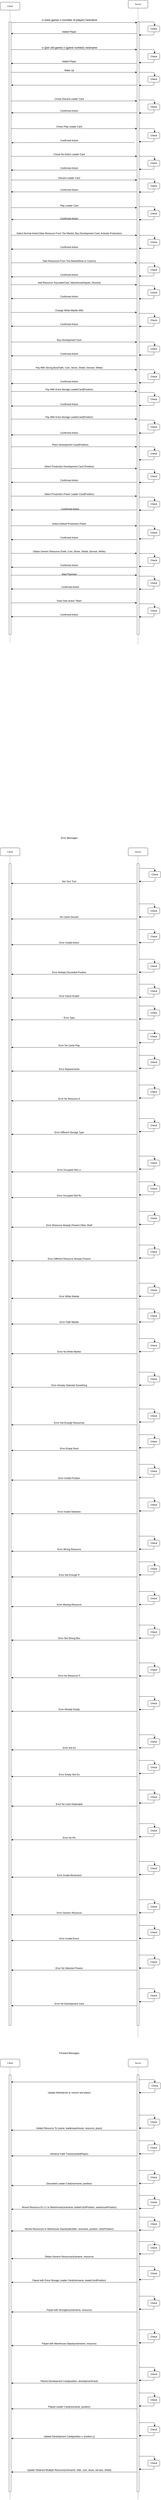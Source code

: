 <mxfile version="14.6.11" type="github">
  <diagram name="Page-1" id="13e1069c-82ec-6db2-03f1-153e76fe0fe0">
    <mxGraphModel dx="1906" dy="1083" grid="1" gridSize="10" guides="1" tooltips="1" connect="1" arrows="1" fold="1" page="1" pageScale="1" pageWidth="1100" pageHeight="850" background="#ffffff" math="0" shadow="0">
      <root>
        <mxCell id="0" />
        <mxCell id="1" parent="0" />
        <mxCell id="7baba1c4bc27f4b0-4" value="Server" style="shape=umlLifeline;perimeter=lifelinePerimeter;whiteSpace=wrap;html=1;container=1;collapsible=0;recursiveResize=0;outlineConnect=0;rounded=1;shadow=0;comic=0;labelBackgroundColor=none;strokeWidth=1;fontFamily=Verdana;fontSize=12;align=center;" parent="1" vertex="1">
          <mxGeometry x="750" y="70" width="100" height="3260" as="geometry" />
        </mxCell>
        <mxCell id="7baba1c4bc27f4b0-16" value="" style="html=1;points=[];perimeter=orthogonalPerimeter;rounded=0;shadow=0;comic=0;labelBackgroundColor=none;strokeWidth=1;fontFamily=Verdana;fontSize=12;align=center;" parent="7baba1c4bc27f4b0-4" vertex="1">
          <mxGeometry x="45" y="110" width="10" height="3100" as="geometry" />
        </mxCell>
        <mxCell id="7baba1c4bc27f4b0-8" value="Client" style="shape=umlLifeline;perimeter=lifelinePerimeter;whiteSpace=wrap;html=1;container=1;collapsible=0;recursiveResize=0;outlineConnect=0;rounded=1;shadow=0;comic=0;labelBackgroundColor=none;strokeWidth=1;fontFamily=Verdana;fontSize=12;align=center;" parent="1" vertex="1">
          <mxGeometry x="100" y="80" width="100" height="3240" as="geometry" />
        </mxCell>
        <mxCell id="7baba1c4bc27f4b0-9" value="" style="html=1;points=[];perimeter=orthogonalPerimeter;rounded=0;shadow=0;comic=0;labelBackgroundColor=none;strokeWidth=1;fontFamily=Verdana;fontSize=12;align=center;" parent="7baba1c4bc27f4b0-8" vertex="1">
          <mxGeometry x="45" y="100" width="10" height="3100" as="geometry" />
        </mxCell>
        <mxCell id="ir6YCfh4k-mO9yrdAhlO-7" value="&lt;div style=&quot;box-sizing: border-box ; font-family: &amp;#34;segoe ui&amp;#34; , , &amp;#34;apple color emoji&amp;#34; , &amp;#34;segoe ui emoji&amp;#34; , sans-serif ; font-size: 14px ; font-style: normal ; font-weight: 400 ; letter-spacing: normal ; text-indent: 0px ; text-transform: none ; word-spacing: 0px&quot;&gt;-n (new game) n (number of player) nickname&lt;/div&gt;" style="text;html=1;align=center;verticalAlign=middle;resizable=0;points=[];autosize=1;strokeColor=none;" parent="1" vertex="1">
          <mxGeometry x="300" y="160" width="300" height="20" as="geometry" />
        </mxCell>
        <mxCell id="ir6YCfh4k-mO9yrdAhlO-15" value="&lt;div style=&quot;box-sizing: border-box ; font-family: &amp;#34;segoe ui&amp;#34; , , &amp;#34;apple color emoji&amp;#34; , &amp;#34;segoe ui emoji&amp;#34; , sans-serif ; font-size: 14px ; font-style: normal ; font-weight: 400 ; letter-spacing: normal ; text-indent: 0px ; text-transform: none ; word-spacing: 0px&quot;&gt;-o (join old game) n (game number) nickname&lt;/div&gt;" style="text;html=1;align=center;verticalAlign=middle;resizable=0;points=[];autosize=1;strokeColor=none;" parent="1" vertex="1">
          <mxGeometry x="300" y="300" width="300" height="20" as="geometry" />
        </mxCell>
        <mxCell id="ir6YCfh4k-mO9yrdAhlO-22" value="Wake Up" style="text;html=1;align=center;verticalAlign=middle;resizable=0;points=[];autosize=1;strokeColor=none;" parent="1" vertex="1">
          <mxGeometry x="420" y="415" width="60" height="20" as="geometry" />
        </mxCell>
        <mxCell id="ir6YCfh4k-mO9yrdAhlO-24" value="Chose Discard Leader Card " style="text;html=1;align=center;verticalAlign=middle;resizable=0;points=[];autosize=1;strokeColor=none;" parent="1" vertex="1">
          <mxGeometry x="370" y="560" width="160" height="20" as="geometry" />
        </mxCell>
        <mxCell id="ir6YCfh4k-mO9yrdAhlO-29" value="Confirmed Action" style="text;html=1;align=center;verticalAlign=middle;resizable=0;points=[];autosize=1;strokeColor=none;" parent="1" vertex="1">
          <mxGeometry x="395" y="620" width="110" height="20" as="geometry" />
        </mxCell>
        <mxCell id="ir6YCfh4k-mO9yrdAhlO-30" value="Chose Play Leader Card" style="text;html=1;align=center;verticalAlign=middle;resizable=0;points=[];autosize=1;strokeColor=none;" parent="1" vertex="1">
          <mxGeometry x="375" y="700" width="150" height="20" as="geometry" />
        </mxCell>
        <mxCell id="ir6YCfh4k-mO9yrdAhlO-32" value="Confirmed Action" style="text;html=1;align=center;verticalAlign=middle;resizable=0;points=[];autosize=1;strokeColor=none;" parent="1" vertex="1">
          <mxGeometry x="395" y="770" width="110" height="20" as="geometry" />
        </mxCell>
        <mxCell id="ir6YCfh4k-mO9yrdAhlO-33" value="Chose No Action Leader Card" style="text;html=1;align=center;verticalAlign=middle;resizable=0;points=[];autosize=1;strokeColor=none;" parent="1" vertex="1">
          <mxGeometry x="360" y="840" width="180" height="20" as="geometry" />
        </mxCell>
        <mxCell id="ir6YCfh4k-mO9yrdAhlO-35" value="Confirmed Action" style="text;html=1;align=center;verticalAlign=middle;resizable=0;points=[];autosize=1;strokeColor=none;" parent="1" vertex="1">
          <mxGeometry x="395" y="910" width="110" height="20" as="geometry" />
        </mxCell>
        <mxCell id="ir6YCfh4k-mO9yrdAhlO-36" value="Discard Leader Card" style="text;html=1;align=center;verticalAlign=middle;resizable=0;points=[];autosize=1;strokeColor=none;" parent="1" vertex="1">
          <mxGeometry x="385" y="960" width="130" height="20" as="geometry" />
        </mxCell>
        <mxCell id="ir6YCfh4k-mO9yrdAhlO-37" value="Confirmed Action" style="text;html=1;align=center;verticalAlign=middle;resizable=0;points=[];autosize=1;strokeColor=none;" parent="1" vertex="1">
          <mxGeometry x="395" y="1020" width="110" height="20" as="geometry" />
        </mxCell>
        <mxCell id="ir6YCfh4k-mO9yrdAhlO-39" value="Play Leader Card" style="text;html=1;align=center;verticalAlign=middle;resizable=0;points=[];autosize=1;strokeColor=none;" parent="1" vertex="1">
          <mxGeometry x="395" y="1100" width="110" height="20" as="geometry" />
        </mxCell>
        <mxCell id="ir6YCfh4k-mO9yrdAhlO-40" value="Confirmed Action" style="text;html=1;align=center;verticalAlign=middle;resizable=0;points=[];autosize=1;strokeColor=none;" parent="1" vertex="1">
          <mxGeometry x="395" y="1165" width="110" height="20" as="geometry" />
        </mxCell>
        <mxCell id="ir6YCfh4k-mO9yrdAhlO-42" value="Select Normal Action(Take Resource From The Market, Buy Development Card, Activate Production)" style="text;html=1;align=center;verticalAlign=middle;resizable=0;points=[];autosize=1;strokeColor=none;" parent="1" vertex="1">
          <mxGeometry x="175" y="1240" width="550" height="20" as="geometry" />
        </mxCell>
        <mxCell id="ir6YCfh4k-mO9yrdAhlO-44" value="Confirmed Action" style="text;html=1;align=center;verticalAlign=middle;resizable=0;points=[];autosize=1;strokeColor=none;" parent="1" vertex="1">
          <mxGeometry x="395" y="1310" width="110" height="20" as="geometry" />
        </mxCell>
        <mxCell id="ir6YCfh4k-mO9yrdAhlO-45" value="Take Resources From The Market(Row or Column)" style="text;html=1;align=center;verticalAlign=middle;resizable=0;points=[];autosize=1;strokeColor=none;" parent="1" vertex="1">
          <mxGeometry x="305" y="1380" width="290" height="20" as="geometry" />
        </mxCell>
        <mxCell id="ir6YCfh4k-mO9yrdAhlO-47" value="Confirmed Action" style="text;html=1;align=center;verticalAlign=middle;resizable=0;points=[];autosize=1;strokeColor=none;" parent="1" vertex="1">
          <mxGeometry x="395" y="1450" width="110" height="20" as="geometry" />
        </mxCell>
        <mxCell id="ir6YCfh4k-mO9yrdAhlO-48" value="Add Resource To(LeaderCard, WareHouseDepots, Discard)" style="text;html=1;align=center;verticalAlign=middle;resizable=0;points=[];autosize=1;strokeColor=none;" parent="1" vertex="1">
          <mxGeometry x="285" y="1490" width="330" height="20" as="geometry" />
        </mxCell>
        <mxCell id="ir6YCfh4k-mO9yrdAhlO-50" value="Confirmed Action" style="text;html=1;align=center;verticalAlign=middle;resizable=0;points=[];autosize=1;strokeColor=none;" parent="1" vertex="1">
          <mxGeometry x="395" y="1560" width="110" height="20" as="geometry" />
        </mxCell>
        <mxCell id="ir6YCfh4k-mO9yrdAhlO-51" value="Change White Marble With" style="text;html=1;align=center;verticalAlign=middle;resizable=0;points=[];autosize=1;strokeColor=none;" parent="1" vertex="1">
          <mxGeometry x="370" y="1630" width="160" height="20" as="geometry" />
        </mxCell>
        <mxCell id="ir6YCfh4k-mO9yrdAhlO-53" value="Confirmed Action" style="text;html=1;align=center;verticalAlign=middle;resizable=0;points=[];autosize=1;strokeColor=none;" parent="1" vertex="1">
          <mxGeometry x="395" y="1700" width="110" height="20" as="geometry" />
        </mxCell>
        <mxCell id="ir6YCfh4k-mO9yrdAhlO-54" value="Buy Development Card" style="text;html=1;align=center;verticalAlign=middle;resizable=0;points=[];autosize=1;strokeColor=none;" parent="1" vertex="1">
          <mxGeometry x="380" y="1780" width="140" height="20" as="geometry" />
        </mxCell>
        <mxCell id="ir6YCfh4k-mO9yrdAhlO-56" value="Confirmed Action" style="text;html=1;align=center;verticalAlign=middle;resizable=0;points=[];autosize=1;strokeColor=none;" parent="1" vertex="1">
          <mxGeometry x="395" y="1850" width="110" height="20" as="geometry" />
        </mxCell>
        <mxCell id="ir6YCfh4k-mO9yrdAhlO-57" value="Pay With Strong Box(Faith, Coin, Stone, Shield, Servant, White)" style="text;html=1;align=center;verticalAlign=middle;resizable=0;points=[];autosize=1;strokeColor=none;" parent="1" vertex="1">
          <mxGeometry x="270" y="1920" width="360" height="20" as="geometry" />
        </mxCell>
        <mxCell id="ir6YCfh4k-mO9yrdAhlO-58" value="Confirmed Action" style="text;html=1;align=center;verticalAlign=middle;resizable=0;points=[];autosize=1;strokeColor=none;" parent="1" vertex="1">
          <mxGeometry x="395" y="1990" width="110" height="20" as="geometry" />
        </mxCell>
        <mxCell id="ir6YCfh4k-mO9yrdAhlO-60" value="Pay With Extra Storage LeaderCard(Position)" style="text;html=1;align=center;verticalAlign=middle;resizable=0;points=[];autosize=1;strokeColor=none;" parent="1" vertex="1">
          <mxGeometry x="320" y="2030" width="260" height="20" as="geometry" />
        </mxCell>
        <mxCell id="ir6YCfh4k-mO9yrdAhlO-61" value="Confirmed Action" style="text;html=1;align=center;verticalAlign=middle;resizable=0;points=[];autosize=1;strokeColor=none;" parent="1" vertex="1">
          <mxGeometry x="395" y="2105" width="110" height="20" as="geometry" />
        </mxCell>
        <mxCell id="ir6YCfh4k-mO9yrdAhlO-63" value="Pay With Extra Storage LeaderCard(Position)" style="text;html=1;align=center;verticalAlign=middle;resizable=0;points=[];autosize=1;strokeColor=none;" parent="1" vertex="1">
          <mxGeometry x="320" y="2170" width="260" height="20" as="geometry" />
        </mxCell>
        <mxCell id="ir6YCfh4k-mO9yrdAhlO-64" value="Confirmed Action" style="text;html=1;align=center;verticalAlign=middle;resizable=0;points=[];autosize=1;strokeColor=none;" parent="1" vertex="1">
          <mxGeometry x="395" y="2250" width="110" height="20" as="geometry" />
        </mxCell>
        <mxCell id="ir6YCfh4k-mO9yrdAhlO-66" value="Place Development Card(Position)" style="text;html=1;align=center;verticalAlign=middle;resizable=0;points=[];autosize=1;strokeColor=none;" parent="1" vertex="1">
          <mxGeometry x="355" y="2310" width="200" height="20" as="geometry" />
        </mxCell>
        <mxCell id="ir6YCfh4k-mO9yrdAhlO-67" value="Confirmed Action" style="text;html=1;align=center;verticalAlign=middle;resizable=0;points=[];autosize=1;strokeColor=none;" parent="1" vertex="1">
          <mxGeometry x="395" y="2490" width="110" height="20" as="geometry" />
        </mxCell>
        <mxCell id="ir6YCfh4k-mO9yrdAhlO-69" value="Select Production Development Card (Position)" style="text;html=1;align=center;verticalAlign=middle;resizable=0;points=[];autosize=1;strokeColor=none;" parent="1" vertex="1">
          <mxGeometry x="315" y="2420" width="270" height="20" as="geometry" />
        </mxCell>
        <mxCell id="ir6YCfh4k-mO9yrdAhlO-70" value="Confirmed Action" style="text;html=1;align=center;verticalAlign=middle;resizable=0;points=[];autosize=1;strokeColor=none;" parent="1" vertex="1">
          <mxGeometry x="400" y="2635" width="110" height="20" as="geometry" />
        </mxCell>
        <mxCell id="ir6YCfh4k-mO9yrdAhlO-72" value="Select Production Power Leader Card(Position)" style="text;html=1;align=center;verticalAlign=middle;resizable=0;points=[];autosize=1;strokeColor=none;" parent="1" vertex="1">
          <mxGeometry x="315" y="2560" width="270" height="20" as="geometry" />
        </mxCell>
        <mxCell id="ir6YCfh4k-mO9yrdAhlO-73" value="Confirmed Action" style="text;html=1;align=center;verticalAlign=middle;resizable=0;points=[];autosize=1;strokeColor=none;" parent="1" vertex="1">
          <mxGeometry x="395" y="2780" width="110" height="20" as="geometry" />
        </mxCell>
        <mxCell id="ir6YCfh4k-mO9yrdAhlO-75" value="Select Default Production Power" style="text;html=1;align=center;verticalAlign=middle;resizable=0;points=[];autosize=1;strokeColor=none;" parent="1" vertex="1">
          <mxGeometry x="355" y="2710" width="190" height="20" as="geometry" />
        </mxCell>
        <mxCell id="ir6YCfh4k-mO9yrdAhlO-76" value="Confirmed Action" style="text;html=1;align=center;verticalAlign=middle;resizable=0;points=[];autosize=1;strokeColor=none;" parent="1" vertex="1">
          <mxGeometry x="395" y="2920" width="110" height="20" as="geometry" />
        </mxCell>
        <mxCell id="ir6YCfh4k-mO9yrdAhlO-78" value="Obtain Generic Resource (Faith, Coin, Stone, Shield, Servant, White)" style="text;html=1;align=center;verticalAlign=middle;resizable=0;points=[];autosize=1;strokeColor=none;" parent="1" vertex="1">
          <mxGeometry x="260" y="2850" width="380" height="20" as="geometry" />
        </mxCell>
        <mxCell id="ir6YCfh4k-mO9yrdAhlO-79" value="Confirmed Action" style="text;html=1;align=center;verticalAlign=middle;resizable=0;points=[];autosize=1;strokeColor=none;" parent="1" vertex="1">
          <mxGeometry x="400" y="3030" width="110" height="20" as="geometry" />
        </mxCell>
        <mxCell id="ir6YCfh4k-mO9yrdAhlO-81" value="Start Payment" style="text;html=1;align=center;verticalAlign=middle;resizable=0;points=[];autosize=1;strokeColor=none;" parent="1" vertex="1">
          <mxGeometry x="405" y="2965" width="90" height="20" as="geometry" />
        </mxCell>
        <mxCell id="ir6YCfh4k-mO9yrdAhlO-82" value="Confirmed Action" style="text;html=1;align=center;verticalAlign=middle;resizable=0;points=[];autosize=1;strokeColor=none;" parent="1" vertex="1">
          <mxGeometry x="395" y="3170" width="110" height="20" as="geometry" />
        </mxCell>
        <mxCell id="ir6YCfh4k-mO9yrdAhlO-84" value="Draw Solo Action Token" style="text;html=1;align=center;verticalAlign=middle;resizable=0;points=[];autosize=1;strokeColor=none;" parent="1" vertex="1">
          <mxGeometry x="380" y="3100" width="140" height="20" as="geometry" />
        </mxCell>
        <mxCell id="ir6YCfh4k-mO9yrdAhlO-87" value="Server" style="shape=umlLifeline;perimeter=lifelinePerimeter;whiteSpace=wrap;html=1;container=1;collapsible=0;recursiveResize=0;outlineConnect=0;rounded=1;shadow=0;comic=0;labelBackgroundColor=none;strokeWidth=1;fontFamily=Verdana;fontSize=12;align=center;" parent="1" vertex="1">
          <mxGeometry x="750" y="4360" width="100" height="6020" as="geometry" />
        </mxCell>
        <mxCell id="ir6YCfh4k-mO9yrdAhlO-88" value="" style="html=1;points=[];perimeter=orthogonalPerimeter;rounded=0;shadow=0;comic=0;labelBackgroundColor=none;strokeWidth=1;fontFamily=Verdana;fontSize=12;align=center;" parent="ir6YCfh4k-mO9yrdAhlO-87" vertex="1">
          <mxGeometry x="45" y="80" width="10" height="5880" as="geometry" />
        </mxCell>
        <mxCell id="ir6YCfh4k-mO9yrdAhlO-90" value="Client" style="shape=umlLifeline;perimeter=lifelinePerimeter;whiteSpace=wrap;html=1;container=1;collapsible=0;recursiveResize=0;outlineConnect=0;rounded=1;shadow=0;comic=0;labelBackgroundColor=none;strokeWidth=1;fontFamily=Verdana;fontSize=12;align=center;" parent="1" vertex="1">
          <mxGeometry x="100" y="4360" width="100" height="5330" as="geometry" />
        </mxCell>
        <mxCell id="ir6YCfh4k-mO9yrdAhlO-92" value="Error Messages" style="text;html=1;align=center;verticalAlign=middle;resizable=0;points=[];autosize=1;strokeColor=none;" parent="1" vertex="1">
          <mxGeometry x="400" y="4300" width="100" height="20" as="geometry" />
        </mxCell>
        <mxCell id="ir6YCfh4k-mO9yrdAhlO-95" value="Check" style="rounded=1;whiteSpace=wrap;html=1;labelBackgroundColor=#ffffff;" parent="1" vertex="1">
          <mxGeometry x="855" y="4480" width="60" height="30" as="geometry" />
        </mxCell>
        <mxCell id="ir6YCfh4k-mO9yrdAhlO-96" value="Not Your Turn" style="text;html=1;align=center;verticalAlign=middle;resizable=0;points=[];autosize=1;strokeColor=none;" parent="1" vertex="1">
          <mxGeometry x="405" y="4520" width="90" height="20" as="geometry" />
        </mxCell>
        <mxCell id="ir6YCfh4k-mO9yrdAhlO-98" value="No Cards Discard" style="text;html=1;align=center;verticalAlign=middle;resizable=0;points=[];autosize=1;strokeColor=none;" parent="1" vertex="1">
          <mxGeometry x="395" y="4700" width="110" height="20" as="geometry" />
        </mxCell>
        <mxCell id="ir6YCfh4k-mO9yrdAhlO-103" value="Check" style="rounded=1;whiteSpace=wrap;html=1;labelBackgroundColor=#ffffff;" parent="1" vertex="1">
          <mxGeometry x="850" y="5300" width="60" height="30" as="geometry" />
        </mxCell>
        <mxCell id="ir6YCfh4k-mO9yrdAhlO-125" value="Error Invalid Action" style="text;html=1;align=center;verticalAlign=middle;resizable=0;points=[];autosize=1;strokeColor=none;" parent="1" vertex="1">
          <mxGeometry x="390" y="4830" width="120" height="20" as="geometry" />
        </mxCell>
        <mxCell id="ir6YCfh4k-mO9yrdAhlO-126" value="Error Already Discarded Position" style="text;html=1;align=center;verticalAlign=middle;resizable=0;points=[];autosize=1;strokeColor=none;" parent="1" vertex="1">
          <mxGeometry x="355" y="4980" width="190" height="20" as="geometry" />
        </mxCell>
        <mxCell id="ir6YCfh4k-mO9yrdAhlO-127" value="Error Game Ended" style="text;html=1;align=center;verticalAlign=middle;resizable=0;points=[];autosize=1;strokeColor=none;" parent="1" vertex="1">
          <mxGeometry x="390" y="5100" width="120" height="20" as="geometry" />
        </mxCell>
        <mxCell id="ir6YCfh4k-mO9yrdAhlO-128" value="Error Typo" style="text;html=1;align=center;verticalAlign=middle;resizable=0;points=[];autosize=1;strokeColor=none;" parent="1" vertex="1">
          <mxGeometry x="415" y="5210" width="70" height="20" as="geometry" />
        </mxCell>
        <mxCell id="ir6YCfh4k-mO9yrdAhlO-129" value="Error No Cards Play" style="text;html=1;align=center;verticalAlign=middle;resizable=0;points=[];autosize=1;strokeColor=none;" parent="1" vertex="1">
          <mxGeometry x="390" y="5350" width="120" height="20" as="geometry" />
        </mxCell>
        <mxCell id="ir6YCfh4k-mO9yrdAhlO-130" value="Error Requirements" style="text;html=1;align=center;verticalAlign=middle;resizable=0;points=[];autosize=1;strokeColor=none;" parent="1" vertex="1">
          <mxGeometry x="390" y="5470" width="120" height="20" as="geometry" />
        </mxCell>
        <mxCell id="ir6YCfh4k-mO9yrdAhlO-131" value="Error No Resource A" style="text;html=1;align=center;verticalAlign=middle;resizable=0;points=[];autosize=1;strokeColor=none;" parent="1" vertex="1">
          <mxGeometry x="385" y="5620" width="130" height="20" as="geometry" />
        </mxCell>
        <mxCell id="ir6YCfh4k-mO9yrdAhlO-132" value="Error Different Storage Type" style="text;html=1;align=center;verticalAlign=middle;resizable=0;points=[];autosize=1;strokeColor=none;" parent="1" vertex="1">
          <mxGeometry x="365" y="5790" width="170" height="20" as="geometry" />
        </mxCell>
        <mxCell id="ir6YCfh4k-mO9yrdAhlO-133" value="Error Occupied Slot Lc" style="text;html=1;align=center;verticalAlign=middle;resizable=0;points=[];autosize=1;strokeColor=none;" parent="1" vertex="1">
          <mxGeometry x="380" y="5980" width="140" height="20" as="geometry" />
        </mxCell>
        <mxCell id="ir6YCfh4k-mO9yrdAhlO-134" value="Error Occupied Slot Rc" style="text;html=1;align=center;verticalAlign=middle;resizable=0;points=[];autosize=1;strokeColor=none;" parent="1" vertex="1">
          <mxGeometry x="380" y="6110" width="140" height="20" as="geometry" />
        </mxCell>
        <mxCell id="ir6YCfh4k-mO9yrdAhlO-135" value="Error Resource Already Present Other Shelf" style="text;html=1;align=center;verticalAlign=middle;resizable=0;points=[];autosize=1;strokeColor=none;" parent="1" vertex="1">
          <mxGeometry x="325" y="6260" width="250" height="20" as="geometry" />
        </mxCell>
        <mxCell id="ir6YCfh4k-mO9yrdAhlO-136" value="Error Different Resource Already Present" style="text;html=1;align=center;verticalAlign=middle;resizable=0;points=[];autosize=1;strokeColor=none;" parent="1" vertex="1">
          <mxGeometry x="335" y="6430" width="230" height="20" as="geometry" />
        </mxCell>
        <mxCell id="ir6YCfh4k-mO9yrdAhlO-137" value="Error White Marble" style="text;html=1;align=center;verticalAlign=middle;resizable=0;points=[];autosize=1;strokeColor=none;" parent="1" vertex="1">
          <mxGeometry x="390" y="6620" width="120" height="20" as="geometry" />
        </mxCell>
        <mxCell id="ir6YCfh4k-mO9yrdAhlO-138" value="Error Faith Marble" style="text;html=1;align=center;verticalAlign=middle;resizable=0;points=[];autosize=1;strokeColor=none;" parent="1" vertex="1">
          <mxGeometry x="395" y="6750" width="110" height="20" as="geometry" />
        </mxCell>
        <mxCell id="ir6YCfh4k-mO9yrdAhlO-139" value="Error No White Marble" style="text;html=1;align=center;verticalAlign=middle;resizable=0;points=[];autosize=1;strokeColor=none;" parent="1" vertex="1">
          <mxGeometry x="385" y="6900" width="130" height="20" as="geometry" />
        </mxCell>
        <mxCell id="ir6YCfh4k-mO9yrdAhlO-140" value="Error Already Selected Something" style="text;html=1;align=center;verticalAlign=middle;resizable=0;points=[];autosize=1;strokeColor=none;" parent="1" vertex="1">
          <mxGeometry x="350" y="7070" width="200" height="20" as="geometry" />
        </mxCell>
        <mxCell id="ir6YCfh4k-mO9yrdAhlO-141" value="Error Not Enough Resources" style="text;html=1;align=center;verticalAlign=middle;resizable=0;points=[];autosize=1;strokeColor=none;" parent="1" vertex="1">
          <mxGeometry x="365" y="7260" width="170" height="20" as="geometry" />
        </mxCell>
        <mxCell id="ir6YCfh4k-mO9yrdAhlO-142" value="Error Empty Deck" style="text;html=1;align=center;verticalAlign=middle;resizable=0;points=[];autosize=1;strokeColor=none;" parent="1" vertex="1">
          <mxGeometry x="395" y="7390" width="110" height="20" as="geometry" />
        </mxCell>
        <mxCell id="ir6YCfh4k-mO9yrdAhlO-143" value="Error Invalid Position" style="text;html=1;align=center;verticalAlign=middle;resizable=0;points=[];autosize=1;strokeColor=none;" parent="1" vertex="1">
          <mxGeometry x="385" y="7540" width="130" height="20" as="geometry" />
        </mxCell>
        <mxCell id="ir6YCfh4k-mO9yrdAhlO-144" value="Error Invalid Selection" style="text;html=1;align=center;verticalAlign=middle;resizable=0;points=[];autosize=1;strokeColor=none;" parent="1" vertex="1">
          <mxGeometry x="385" y="7710" width="130" height="20" as="geometry" />
        </mxCell>
        <mxCell id="ir6YCfh4k-mO9yrdAhlO-145" value="Error Wrong Resource" style="text;html=1;align=center;verticalAlign=middle;resizable=0;points=[];autosize=1;strokeColor=none;" parent="1" vertex="1">
          <mxGeometry x="380" y="7900" width="140" height="20" as="geometry" />
        </mxCell>
        <mxCell id="ir6YCfh4k-mO9yrdAhlO-153" value="Error Not Enough R" style="text;html=1;align=center;verticalAlign=middle;resizable=0;points=[];autosize=1;strokeColor=none;" parent="1" vertex="1">
          <mxGeometry x="390" y="8030" width="120" height="20" as="geometry" />
        </mxCell>
        <mxCell id="ir6YCfh4k-mO9yrdAhlO-154" value="Error Missing Resource" style="text;html=1;align=center;verticalAlign=middle;resizable=0;points=[];autosize=1;strokeColor=none;" parent="1" vertex="1">
          <mxGeometry x="380" y="8180" width="140" height="20" as="geometry" />
        </mxCell>
        <mxCell id="ir6YCfh4k-mO9yrdAhlO-155" value="Error Not Strong Box" style="text;html=1;align=center;verticalAlign=middle;resizable=0;points=[];autosize=1;strokeColor=none;" parent="1" vertex="1">
          <mxGeometry x="385" y="8350" width="130" height="20" as="geometry" />
        </mxCell>
        <mxCell id="ir6YCfh4k-mO9yrdAhlO-156" value="Error No Resource P" style="text;html=1;align=center;verticalAlign=middle;resizable=0;points=[];autosize=1;strokeColor=none;" parent="1" vertex="1">
          <mxGeometry x="385" y="8540" width="130" height="20" as="geometry" />
        </mxCell>
        <mxCell id="ir6YCfh4k-mO9yrdAhlO-157" value="Error Already Empty" style="text;html=1;align=center;verticalAlign=middle;resizable=0;points=[];autosize=1;strokeColor=none;" parent="1" vertex="1">
          <mxGeometry x="390" y="8710" width="120" height="20" as="geometry" />
        </mxCell>
        <mxCell id="ir6YCfh4k-mO9yrdAhlO-158" value="Error Not Es" style="text;html=1;align=center;verticalAlign=middle;resizable=0;points=[];autosize=1;strokeColor=none;" parent="1" vertex="1">
          <mxGeometry x="410" y="8905" width="80" height="20" as="geometry" />
        </mxCell>
        <mxCell id="ir6YCfh4k-mO9yrdAhlO-159" value="Error Empty Slot Es" style="text;html=1;align=center;verticalAlign=middle;resizable=0;points=[];autosize=1;strokeColor=none;" parent="1" vertex="1">
          <mxGeometry x="390" y="9040" width="120" height="20" as="geometry" />
        </mxCell>
        <mxCell id="ir6YCfh4k-mO9yrdAhlO-160" value="Error No Card Obtainable" style="text;html=1;align=center;verticalAlign=middle;resizable=0;points=[];autosize=1;strokeColor=none;" parent="1" vertex="1">
          <mxGeometry x="375" y="9190" width="150" height="20" as="geometry" />
        </mxCell>
        <mxCell id="ir6YCfh4k-mO9yrdAhlO-161" value="Error No Plc" style="text;html=1;align=center;verticalAlign=middle;resizable=0;points=[];autosize=1;strokeColor=none;" parent="1" vertex="1">
          <mxGeometry x="410" y="9360" width="80" height="20" as="geometry" />
        </mxCell>
        <mxCell id="ir6YCfh4k-mO9yrdAhlO-162" value="Error Generic Resource" style="text;html=1;align=center;verticalAlign=middle;resizable=0;points=[];autosize=1;strokeColor=none;" parent="1" vertex="1">
          <mxGeometry x="380" y="9740" width="140" height="20" as="geometry" />
        </mxCell>
        <mxCell id="ir6YCfh4k-mO9yrdAhlO-163" value="Error No Selected Powers" style="text;html=1;align=center;verticalAlign=middle;resizable=0;points=[];autosize=1;strokeColor=none;" parent="1" vertex="1">
          <mxGeometry x="375" y="10020" width="150" height="20" as="geometry" />
        </mxCell>
        <mxCell id="ir6YCfh4k-mO9yrdAhlO-164" value="Error Invalid Movement" style="text;html=1;align=center;verticalAlign=middle;resizable=0;points=[];autosize=1;strokeColor=none;" parent="1" vertex="1">
          <mxGeometry x="380" y="9550" width="140" height="20" as="geometry" />
        </mxCell>
        <mxCell id="ir6YCfh4k-mO9yrdAhlO-165" value="Error Invalid Enum" style="text;html=1;align=center;verticalAlign=middle;resizable=0;points=[];autosize=1;strokeColor=none;" parent="1" vertex="1">
          <mxGeometry x="395" y="9870" width="110" height="20" as="geometry" />
        </mxCell>
        <mxCell id="ir6YCfh4k-mO9yrdAhlO-166" value="Error No Development Card" style="text;html=1;align=center;verticalAlign=middle;resizable=0;points=[];autosize=1;strokeColor=none;" parent="1" vertex="1">
          <mxGeometry x="370" y="10200" width="160" height="20" as="geometry" />
        </mxCell>
        <mxCell id="ir6YCfh4k-mO9yrdAhlO-91" value="" style="html=1;points=[];perimeter=orthogonalPerimeter;rounded=0;shadow=0;comic=0;labelBackgroundColor=none;strokeWidth=1;fontFamily=Verdana;fontSize=12;align=center;" parent="1" vertex="1">
          <mxGeometry x="145" y="4440" width="10" height="5880" as="geometry" />
        </mxCell>
        <mxCell id="ir6YCfh4k-mO9yrdAhlO-177" value="" style="endArrow=classic;html=1;entryX=0.5;entryY=0;entryDx=0;entryDy=0;exitX=1.15;exitY=0.004;exitDx=0;exitDy=0;exitPerimeter=0;" parent="1" source="ir6YCfh4k-mO9yrdAhlO-88" target="ir6YCfh4k-mO9yrdAhlO-95" edge="1">
          <mxGeometry width="50" height="50" relative="1" as="geometry">
            <mxPoint x="810" y="4460" as="sourcePoint" />
            <mxPoint x="905" y="4420" as="targetPoint" />
            <Array as="points">
              <mxPoint x="885" y="4464" />
            </Array>
          </mxGeometry>
        </mxCell>
        <mxCell id="ir6YCfh4k-mO9yrdAhlO-179" value="" style="endArrow=classic;html=1;exitX=0.517;exitY=1.117;exitDx=0;exitDy=0;exitPerimeter=0;" parent="1" source="ir6YCfh4k-mO9yrdAhlO-95" edge="1">
          <mxGeometry width="50" height="50" relative="1" as="geometry">
            <mxPoint x="865" y="4600" as="sourcePoint" />
            <mxPoint x="805" y="4530" as="targetPoint" />
            <Array as="points">
              <mxPoint x="886" y="4530" />
            </Array>
          </mxGeometry>
        </mxCell>
        <mxCell id="ir6YCfh4k-mO9yrdAhlO-181" value="" style="endArrow=classic;html=1;exitX=-0.2;exitY=0.017;exitDx=0;exitDy=0;exitPerimeter=0;entryX=1.05;entryY=0.017;entryDx=0;entryDy=0;entryPerimeter=0;" parent="1" source="ir6YCfh4k-mO9yrdAhlO-88" target="ir6YCfh4k-mO9yrdAhlO-91" edge="1">
          <mxGeometry width="50" height="50" relative="1" as="geometry">
            <mxPoint x="560" y="4630" as="sourcePoint" />
            <mxPoint x="160" y="4553" as="targetPoint" />
          </mxGeometry>
        </mxCell>
        <mxCell id="ir6YCfh4k-mO9yrdAhlO-184" value="" style="endArrow=classic;html=1;exitX=-0.2;exitY=0.017;exitDx=0;exitDy=0;exitPerimeter=0;entryX=1.05;entryY=0.017;entryDx=0;entryDy=0;entryPerimeter=0;" parent="1" edge="1">
          <mxGeometry width="50" height="50" relative="1" as="geometry">
            <mxPoint x="792.5" y="4720" as="sourcePoint" />
            <mxPoint x="155" y="4720" as="targetPoint" />
          </mxGeometry>
        </mxCell>
        <mxCell id="ir6YCfh4k-mO9yrdAhlO-224" value="" style="endArrow=classic;html=1;exitX=0.517;exitY=1.117;exitDx=0;exitDy=0;exitPerimeter=0;" parent="1" target="ir6YCfh4k-mO9yrdAhlO-88" edge="1">
          <mxGeometry width="50" height="50" relative="1" as="geometry">
            <mxPoint x="881.02" y="5330" as="sourcePoint" />
            <mxPoint x="810" y="5346" as="targetPoint" />
            <Array as="points">
              <mxPoint x="881" y="5346.49" />
              <mxPoint x="850" y="5346" />
            </Array>
          </mxGeometry>
        </mxCell>
        <mxCell id="ir6YCfh4k-mO9yrdAhlO-254" value="" style="endArrow=classic;html=1;exitX=-0.2;exitY=0.017;exitDx=0;exitDy=0;exitPerimeter=0;entryX=1.05;entryY=0.017;entryDx=0;entryDy=0;entryPerimeter=0;" parent="1" edge="1">
          <mxGeometry width="50" height="50" relative="1" as="geometry">
            <mxPoint x="793.75" y="4850" as="sourcePoint" />
            <mxPoint x="156.25" y="4850" as="targetPoint" />
          </mxGeometry>
        </mxCell>
        <mxCell id="ir6YCfh4k-mO9yrdAhlO-255" value="" style="endArrow=classic;html=1;exitX=-0.2;exitY=0.017;exitDx=0;exitDy=0;exitPerimeter=0;entryX=1.05;entryY=0.017;entryDx=0;entryDy=0;entryPerimeter=0;" parent="1" edge="1">
          <mxGeometry width="50" height="50" relative="1" as="geometry">
            <mxPoint x="793.75" y="5000" as="sourcePoint" />
            <mxPoint x="156.25" y="5000" as="targetPoint" />
          </mxGeometry>
        </mxCell>
        <mxCell id="ir6YCfh4k-mO9yrdAhlO-256" value="" style="endArrow=classic;html=1;exitX=-0.2;exitY=0.017;exitDx=0;exitDy=0;exitPerimeter=0;entryX=1.05;entryY=0.017;entryDx=0;entryDy=0;entryPerimeter=0;" parent="1" edge="1">
          <mxGeometry width="50" height="50" relative="1" as="geometry">
            <mxPoint x="793.75" y="5120" as="sourcePoint" />
            <mxPoint x="156.25" y="5120" as="targetPoint" />
          </mxGeometry>
        </mxCell>
        <mxCell id="ir6YCfh4k-mO9yrdAhlO-257" value="" style="endArrow=classic;html=1;exitX=-0.2;exitY=0.017;exitDx=0;exitDy=0;exitPerimeter=0;entryX=1.05;entryY=0.017;entryDx=0;entryDy=0;entryPerimeter=0;" parent="1" edge="1">
          <mxGeometry width="50" height="50" relative="1" as="geometry">
            <mxPoint x="792.5" y="5230" as="sourcePoint" />
            <mxPoint x="155" y="5230" as="targetPoint" />
          </mxGeometry>
        </mxCell>
        <mxCell id="ir6YCfh4k-mO9yrdAhlO-258" value="" style="endArrow=classic;html=1;exitX=-0.2;exitY=0.017;exitDx=0;exitDy=0;exitPerimeter=0;entryX=1.05;entryY=0.017;entryDx=0;entryDy=0;entryPerimeter=0;" parent="1" edge="1">
          <mxGeometry width="50" height="50" relative="1" as="geometry">
            <mxPoint x="793.75" y="5370" as="sourcePoint" />
            <mxPoint x="156.25" y="5370" as="targetPoint" />
          </mxGeometry>
        </mxCell>
        <mxCell id="ir6YCfh4k-mO9yrdAhlO-262" value="Check" style="rounded=1;whiteSpace=wrap;html=1;labelBackgroundColor=#ffffff;" parent="1" vertex="1">
          <mxGeometry x="850" y="5430" width="60" height="30" as="geometry" />
        </mxCell>
        <mxCell id="ir6YCfh4k-mO9yrdAhlO-263" value="" style="endArrow=classic;html=1;entryX=0.5;entryY=0;entryDx=0;entryDy=0;" parent="1" edge="1">
          <mxGeometry width="50" height="50" relative="1" as="geometry">
            <mxPoint x="805" y="5410" as="sourcePoint" />
            <mxPoint x="884" y="5430" as="targetPoint" />
            <Array as="points">
              <mxPoint x="820" y="5410" />
              <mxPoint x="850" y="5410" />
              <mxPoint x="884" y="5410" />
            </Array>
          </mxGeometry>
        </mxCell>
        <mxCell id="ir6YCfh4k-mO9yrdAhlO-264" value="" style="endArrow=classic;html=1;exitX=0.517;exitY=1.117;exitDx=0;exitDy=0;exitPerimeter=0;" parent="1" edge="1">
          <mxGeometry width="50" height="50" relative="1" as="geometry">
            <mxPoint x="881.02" y="5460" as="sourcePoint" />
            <mxPoint x="805" y="5476" as="targetPoint" />
            <Array as="points">
              <mxPoint x="881" y="5476.49" />
              <mxPoint x="850" y="5476" />
            </Array>
          </mxGeometry>
        </mxCell>
        <mxCell id="ir6YCfh4k-mO9yrdAhlO-265" value="Check" style="rounded=1;whiteSpace=wrap;html=1;labelBackgroundColor=#ffffff;" parent="1" vertex="1">
          <mxGeometry x="850" y="5580" width="60" height="30" as="geometry" />
        </mxCell>
        <mxCell id="ir6YCfh4k-mO9yrdAhlO-266" value="" style="endArrow=classic;html=1;entryX=0.5;entryY=0;entryDx=0;entryDy=0;" parent="1" edge="1">
          <mxGeometry width="50" height="50" relative="1" as="geometry">
            <mxPoint x="805" y="5560" as="sourcePoint" />
            <mxPoint x="884" y="5580" as="targetPoint" />
            <Array as="points">
              <mxPoint x="820" y="5560" />
              <mxPoint x="850" y="5560" />
              <mxPoint x="884" y="5560" />
            </Array>
          </mxGeometry>
        </mxCell>
        <mxCell id="ir6YCfh4k-mO9yrdAhlO-267" value="" style="endArrow=classic;html=1;exitX=0.517;exitY=1.117;exitDx=0;exitDy=0;exitPerimeter=0;" parent="1" edge="1">
          <mxGeometry width="50" height="50" relative="1" as="geometry">
            <mxPoint x="881.02" y="5610" as="sourcePoint" />
            <mxPoint x="805" y="5626" as="targetPoint" />
            <Array as="points">
              <mxPoint x="881" y="5626.49" />
              <mxPoint x="850" y="5626" />
            </Array>
          </mxGeometry>
        </mxCell>
        <mxCell id="ir6YCfh4k-mO9yrdAhlO-268" value="Check" style="rounded=1;whiteSpace=wrap;html=1;labelBackgroundColor=#ffffff;" parent="1" vertex="1">
          <mxGeometry x="850" y="5750" width="60" height="30" as="geometry" />
        </mxCell>
        <mxCell id="ir6YCfh4k-mO9yrdAhlO-269" value="" style="endArrow=classic;html=1;entryX=0.5;entryY=0;entryDx=0;entryDy=0;" parent="1" edge="1">
          <mxGeometry width="50" height="50" relative="1" as="geometry">
            <mxPoint x="805" y="5730" as="sourcePoint" />
            <mxPoint x="884" y="5750" as="targetPoint" />
            <Array as="points">
              <mxPoint x="820" y="5730" />
              <mxPoint x="850" y="5730" />
              <mxPoint x="884" y="5730" />
            </Array>
          </mxGeometry>
        </mxCell>
        <mxCell id="ir6YCfh4k-mO9yrdAhlO-270" value="" style="endArrow=classic;html=1;exitX=0.517;exitY=1.117;exitDx=0;exitDy=0;exitPerimeter=0;" parent="1" edge="1">
          <mxGeometry width="50" height="50" relative="1" as="geometry">
            <mxPoint x="881.02" y="5780" as="sourcePoint" />
            <mxPoint x="805" y="5796" as="targetPoint" />
            <Array as="points">
              <mxPoint x="881" y="5796.49" />
              <mxPoint x="850" y="5796" />
            </Array>
          </mxGeometry>
        </mxCell>
        <mxCell id="ir6YCfh4k-mO9yrdAhlO-271" value="" style="endArrow=classic;html=1;exitX=-0.2;exitY=0.017;exitDx=0;exitDy=0;exitPerimeter=0;entryX=1.05;entryY=0.017;entryDx=0;entryDy=0;entryPerimeter=0;" parent="1" edge="1">
          <mxGeometry width="50" height="50" relative="1" as="geometry">
            <mxPoint x="793.75" y="5490" as="sourcePoint" />
            <mxPoint x="156.25" y="5490" as="targetPoint" />
          </mxGeometry>
        </mxCell>
        <mxCell id="ir6YCfh4k-mO9yrdAhlO-272" value="" style="endArrow=classic;html=1;exitX=-0.2;exitY=0.017;exitDx=0;exitDy=0;exitPerimeter=0;entryX=1.05;entryY=0.017;entryDx=0;entryDy=0;entryPerimeter=0;" parent="1" edge="1">
          <mxGeometry width="50" height="50" relative="1" as="geometry">
            <mxPoint x="793.75" y="5640" as="sourcePoint" />
            <mxPoint x="156.25" y="5640" as="targetPoint" />
          </mxGeometry>
        </mxCell>
        <mxCell id="ir6YCfh4k-mO9yrdAhlO-273" value="" style="endArrow=classic;html=1;exitX=-0.2;exitY=0.017;exitDx=0;exitDy=0;exitPerimeter=0;entryX=1.05;entryY=0.017;entryDx=0;entryDy=0;entryPerimeter=0;" parent="1" edge="1">
          <mxGeometry width="50" height="50" relative="1" as="geometry">
            <mxPoint x="793.75" y="5810" as="sourcePoint" />
            <mxPoint x="156.25" y="5810" as="targetPoint" />
          </mxGeometry>
        </mxCell>
        <mxCell id="ir6YCfh4k-mO9yrdAhlO-274" value="Check" style="rounded=1;whiteSpace=wrap;html=1;labelBackgroundColor=#ffffff;" parent="1" vertex="1">
          <mxGeometry x="850" y="5940" width="60" height="30" as="geometry" />
        </mxCell>
        <mxCell id="ir6YCfh4k-mO9yrdAhlO-275" value="" style="endArrow=classic;html=1;entryX=0.5;entryY=0;entryDx=0;entryDy=0;" parent="1" edge="1">
          <mxGeometry width="50" height="50" relative="1" as="geometry">
            <mxPoint x="805" y="5920" as="sourcePoint" />
            <mxPoint x="884" y="5940" as="targetPoint" />
            <Array as="points">
              <mxPoint x="820" y="5920" />
              <mxPoint x="850" y="5920" />
              <mxPoint x="884" y="5920" />
            </Array>
          </mxGeometry>
        </mxCell>
        <mxCell id="ir6YCfh4k-mO9yrdAhlO-276" value="" style="endArrow=classic;html=1;exitX=0.517;exitY=1.117;exitDx=0;exitDy=0;exitPerimeter=0;" parent="1" edge="1">
          <mxGeometry width="50" height="50" relative="1" as="geometry">
            <mxPoint x="881.02" y="5970" as="sourcePoint" />
            <mxPoint x="805" y="5986" as="targetPoint" />
            <Array as="points">
              <mxPoint x="881" y="5986.49" />
              <mxPoint x="850" y="5986" />
            </Array>
          </mxGeometry>
        </mxCell>
        <mxCell id="ir6YCfh4k-mO9yrdAhlO-277" value="Check" style="rounded=1;whiteSpace=wrap;html=1;labelBackgroundColor=#ffffff;" parent="1" vertex="1">
          <mxGeometry x="850" y="6070" width="60" height="30" as="geometry" />
        </mxCell>
        <mxCell id="ir6YCfh4k-mO9yrdAhlO-278" value="" style="endArrow=classic;html=1;entryX=0.5;entryY=0;entryDx=0;entryDy=0;" parent="1" edge="1">
          <mxGeometry width="50" height="50" relative="1" as="geometry">
            <mxPoint x="805" y="6050" as="sourcePoint" />
            <mxPoint x="884" y="6070" as="targetPoint" />
            <Array as="points">
              <mxPoint x="820" y="6050" />
              <mxPoint x="850" y="6050" />
              <mxPoint x="884" y="6050" />
            </Array>
          </mxGeometry>
        </mxCell>
        <mxCell id="ir6YCfh4k-mO9yrdAhlO-279" value="" style="endArrow=classic;html=1;exitX=0.517;exitY=1.117;exitDx=0;exitDy=0;exitPerimeter=0;" parent="1" edge="1">
          <mxGeometry width="50" height="50" relative="1" as="geometry">
            <mxPoint x="881.02" y="6100" as="sourcePoint" />
            <mxPoint x="805" y="6116" as="targetPoint" />
            <Array as="points">
              <mxPoint x="881" y="6116.49" />
              <mxPoint x="850" y="6116" />
            </Array>
          </mxGeometry>
        </mxCell>
        <mxCell id="ir6YCfh4k-mO9yrdAhlO-280" value="Check" style="rounded=1;whiteSpace=wrap;html=1;labelBackgroundColor=#ffffff;" parent="1" vertex="1">
          <mxGeometry x="850" y="6220" width="60" height="30" as="geometry" />
        </mxCell>
        <mxCell id="ir6YCfh4k-mO9yrdAhlO-281" value="" style="endArrow=classic;html=1;entryX=0.5;entryY=0;entryDx=0;entryDy=0;" parent="1" edge="1">
          <mxGeometry width="50" height="50" relative="1" as="geometry">
            <mxPoint x="805" y="6200" as="sourcePoint" />
            <mxPoint x="884" y="6220" as="targetPoint" />
            <Array as="points">
              <mxPoint x="820" y="6200" />
              <mxPoint x="850" y="6200" />
              <mxPoint x="884" y="6200" />
            </Array>
          </mxGeometry>
        </mxCell>
        <mxCell id="ir6YCfh4k-mO9yrdAhlO-282" value="" style="endArrow=classic;html=1;exitX=0.517;exitY=1.117;exitDx=0;exitDy=0;exitPerimeter=0;" parent="1" edge="1">
          <mxGeometry width="50" height="50" relative="1" as="geometry">
            <mxPoint x="881.02" y="6250" as="sourcePoint" />
            <mxPoint x="805" y="6266" as="targetPoint" />
            <Array as="points">
              <mxPoint x="881" y="6266.49" />
              <mxPoint x="850" y="6266" />
            </Array>
          </mxGeometry>
        </mxCell>
        <mxCell id="ir6YCfh4k-mO9yrdAhlO-283" value="Check" style="rounded=1;whiteSpace=wrap;html=1;labelBackgroundColor=#ffffff;" parent="1" vertex="1">
          <mxGeometry x="850" y="6390" width="60" height="30" as="geometry" />
        </mxCell>
        <mxCell id="ir6YCfh4k-mO9yrdAhlO-284" value="" style="endArrow=classic;html=1;entryX=0.5;entryY=0;entryDx=0;entryDy=0;" parent="1" edge="1">
          <mxGeometry width="50" height="50" relative="1" as="geometry">
            <mxPoint x="805" y="6370" as="sourcePoint" />
            <mxPoint x="884" y="6390" as="targetPoint" />
            <Array as="points">
              <mxPoint x="820" y="6370" />
              <mxPoint x="850" y="6370" />
              <mxPoint x="884" y="6370" />
            </Array>
          </mxGeometry>
        </mxCell>
        <mxCell id="ir6YCfh4k-mO9yrdAhlO-285" value="" style="endArrow=classic;html=1;exitX=0.517;exitY=1.117;exitDx=0;exitDy=0;exitPerimeter=0;" parent="1" edge="1">
          <mxGeometry width="50" height="50" relative="1" as="geometry">
            <mxPoint x="881.02" y="6420" as="sourcePoint" />
            <mxPoint x="805" y="6436" as="targetPoint" />
            <Array as="points">
              <mxPoint x="881" y="6436.49" />
              <mxPoint x="850" y="6436" />
            </Array>
          </mxGeometry>
        </mxCell>
        <mxCell id="ir6YCfh4k-mO9yrdAhlO-286" value="" style="endArrow=classic;html=1;exitX=-0.2;exitY=0.017;exitDx=0;exitDy=0;exitPerimeter=0;entryX=1.05;entryY=0.017;entryDx=0;entryDy=0;entryPerimeter=0;" parent="1" edge="1">
          <mxGeometry width="50" height="50" relative="1" as="geometry">
            <mxPoint x="793.75" y="6000" as="sourcePoint" />
            <mxPoint x="156.25" y="6000" as="targetPoint" />
          </mxGeometry>
        </mxCell>
        <mxCell id="ir6YCfh4k-mO9yrdAhlO-287" value="" style="endArrow=classic;html=1;exitX=-0.2;exitY=0.017;exitDx=0;exitDy=0;exitPerimeter=0;entryX=1.05;entryY=0.017;entryDx=0;entryDy=0;entryPerimeter=0;" parent="1" edge="1">
          <mxGeometry width="50" height="50" relative="1" as="geometry">
            <mxPoint x="793.75" y="6130" as="sourcePoint" />
            <mxPoint x="156.25" y="6130" as="targetPoint" />
          </mxGeometry>
        </mxCell>
        <mxCell id="ir6YCfh4k-mO9yrdAhlO-288" value="" style="endArrow=classic;html=1;exitX=-0.2;exitY=0.017;exitDx=0;exitDy=0;exitPerimeter=0;entryX=1.05;entryY=0.017;entryDx=0;entryDy=0;entryPerimeter=0;" parent="1" edge="1">
          <mxGeometry width="50" height="50" relative="1" as="geometry">
            <mxPoint x="793.75" y="6280" as="sourcePoint" />
            <mxPoint x="156.25" y="6280" as="targetPoint" />
          </mxGeometry>
        </mxCell>
        <mxCell id="ir6YCfh4k-mO9yrdAhlO-289" value="" style="endArrow=classic;html=1;exitX=-0.2;exitY=0.017;exitDx=0;exitDy=0;exitPerimeter=0;entryX=1.05;entryY=0.017;entryDx=0;entryDy=0;entryPerimeter=0;" parent="1" edge="1">
          <mxGeometry width="50" height="50" relative="1" as="geometry">
            <mxPoint x="793.75" y="6450" as="sourcePoint" />
            <mxPoint x="156.25" y="6450" as="targetPoint" />
          </mxGeometry>
        </mxCell>
        <mxCell id="ir6YCfh4k-mO9yrdAhlO-290" value="Check" style="rounded=1;whiteSpace=wrap;html=1;labelBackgroundColor=#ffffff;" parent="1" vertex="1">
          <mxGeometry x="850" y="6583.51" width="60" height="30" as="geometry" />
        </mxCell>
        <mxCell id="ir6YCfh4k-mO9yrdAhlO-291" value="" style="endArrow=classic;html=1;entryX=0.5;entryY=0;entryDx=0;entryDy=0;" parent="1" edge="1">
          <mxGeometry width="50" height="50" relative="1" as="geometry">
            <mxPoint x="805" y="6563.51" as="sourcePoint" />
            <mxPoint x="884" y="6583.51" as="targetPoint" />
            <Array as="points">
              <mxPoint x="820" y="6563.51" />
              <mxPoint x="850" y="6563.51" />
              <mxPoint x="884" y="6563.51" />
            </Array>
          </mxGeometry>
        </mxCell>
        <mxCell id="ir6YCfh4k-mO9yrdAhlO-292" value="" style="endArrow=classic;html=1;exitX=0.517;exitY=1.117;exitDx=0;exitDy=0;exitPerimeter=0;" parent="1" edge="1">
          <mxGeometry width="50" height="50" relative="1" as="geometry">
            <mxPoint x="881.02" y="6613.51" as="sourcePoint" />
            <mxPoint x="805" y="6629.51" as="targetPoint" />
            <Array as="points">
              <mxPoint x="881" y="6630" />
              <mxPoint x="850" y="6629.51" />
            </Array>
          </mxGeometry>
        </mxCell>
        <mxCell id="ir6YCfh4k-mO9yrdAhlO-293" value="Check" style="rounded=1;whiteSpace=wrap;html=1;labelBackgroundColor=#ffffff;" parent="1" vertex="1">
          <mxGeometry x="850" y="6713.51" width="60" height="30" as="geometry" />
        </mxCell>
        <mxCell id="ir6YCfh4k-mO9yrdAhlO-294" value="" style="endArrow=classic;html=1;entryX=0.5;entryY=0;entryDx=0;entryDy=0;" parent="1" edge="1">
          <mxGeometry width="50" height="50" relative="1" as="geometry">
            <mxPoint x="805" y="6693.51" as="sourcePoint" />
            <mxPoint x="884" y="6713.51" as="targetPoint" />
            <Array as="points">
              <mxPoint x="820" y="6693.51" />
              <mxPoint x="850" y="6693.51" />
              <mxPoint x="884" y="6693.51" />
            </Array>
          </mxGeometry>
        </mxCell>
        <mxCell id="ir6YCfh4k-mO9yrdAhlO-295" value="" style="endArrow=classic;html=1;exitX=0.517;exitY=1.117;exitDx=0;exitDy=0;exitPerimeter=0;" parent="1" edge="1">
          <mxGeometry width="50" height="50" relative="1" as="geometry">
            <mxPoint x="881.02" y="6743.51" as="sourcePoint" />
            <mxPoint x="805" y="6759.51" as="targetPoint" />
            <Array as="points">
              <mxPoint x="881" y="6760" />
              <mxPoint x="850" y="6759.51" />
            </Array>
          </mxGeometry>
        </mxCell>
        <mxCell id="ir6YCfh4k-mO9yrdAhlO-296" value="Check" style="rounded=1;whiteSpace=wrap;html=1;labelBackgroundColor=#ffffff;" parent="1" vertex="1">
          <mxGeometry x="850" y="6863.51" width="60" height="30" as="geometry" />
        </mxCell>
        <mxCell id="ir6YCfh4k-mO9yrdAhlO-297" value="" style="endArrow=classic;html=1;entryX=0.5;entryY=0;entryDx=0;entryDy=0;" parent="1" edge="1">
          <mxGeometry width="50" height="50" relative="1" as="geometry">
            <mxPoint x="805" y="6843.51" as="sourcePoint" />
            <mxPoint x="884" y="6863.51" as="targetPoint" />
            <Array as="points">
              <mxPoint x="820" y="6843.51" />
              <mxPoint x="850" y="6843.51" />
              <mxPoint x="884" y="6843.51" />
            </Array>
          </mxGeometry>
        </mxCell>
        <mxCell id="ir6YCfh4k-mO9yrdAhlO-298" value="" style="endArrow=classic;html=1;exitX=0.517;exitY=1.117;exitDx=0;exitDy=0;exitPerimeter=0;" parent="1" edge="1">
          <mxGeometry width="50" height="50" relative="1" as="geometry">
            <mxPoint x="881.02" y="6893.51" as="sourcePoint" />
            <mxPoint x="805" y="6909.51" as="targetPoint" />
            <Array as="points">
              <mxPoint x="881" y="6910" />
              <mxPoint x="850" y="6909.51" />
            </Array>
          </mxGeometry>
        </mxCell>
        <mxCell id="ir6YCfh4k-mO9yrdAhlO-299" value="Check" style="rounded=1;whiteSpace=wrap;html=1;labelBackgroundColor=#ffffff;" parent="1" vertex="1">
          <mxGeometry x="850" y="7033.51" width="60" height="30" as="geometry" />
        </mxCell>
        <mxCell id="ir6YCfh4k-mO9yrdAhlO-300" value="" style="endArrow=classic;html=1;entryX=0.5;entryY=0;entryDx=0;entryDy=0;" parent="1" edge="1">
          <mxGeometry width="50" height="50" relative="1" as="geometry">
            <mxPoint x="805" y="7013.51" as="sourcePoint" />
            <mxPoint x="884" y="7033.51" as="targetPoint" />
            <Array as="points">
              <mxPoint x="820" y="7013.51" />
              <mxPoint x="850" y="7013.51" />
              <mxPoint x="884" y="7013.51" />
            </Array>
          </mxGeometry>
        </mxCell>
        <mxCell id="ir6YCfh4k-mO9yrdAhlO-301" value="" style="endArrow=classic;html=1;exitX=0.517;exitY=1.117;exitDx=0;exitDy=0;exitPerimeter=0;" parent="1" edge="1">
          <mxGeometry width="50" height="50" relative="1" as="geometry">
            <mxPoint x="881.02" y="7063.51" as="sourcePoint" />
            <mxPoint x="805" y="7079.51" as="targetPoint" />
            <Array as="points">
              <mxPoint x="881" y="7080" />
              <mxPoint x="850" y="7079.51" />
            </Array>
          </mxGeometry>
        </mxCell>
        <mxCell id="ir6YCfh4k-mO9yrdAhlO-302" value="" style="endArrow=classic;html=1;exitX=-0.2;exitY=0.017;exitDx=0;exitDy=0;exitPerimeter=0;entryX=1.05;entryY=0.017;entryDx=0;entryDy=0;entryPerimeter=0;" parent="1" edge="1">
          <mxGeometry width="50" height="50" relative="1" as="geometry">
            <mxPoint x="793.75" y="6640" as="sourcePoint" />
            <mxPoint x="156.25" y="6640" as="targetPoint" />
          </mxGeometry>
        </mxCell>
        <mxCell id="ir6YCfh4k-mO9yrdAhlO-303" value="" style="endArrow=classic;html=1;exitX=-0.2;exitY=0.017;exitDx=0;exitDy=0;exitPerimeter=0;entryX=1.05;entryY=0.017;entryDx=0;entryDy=0;entryPerimeter=0;" parent="1" edge="1">
          <mxGeometry width="50" height="50" relative="1" as="geometry">
            <mxPoint x="793.75" y="6770" as="sourcePoint" />
            <mxPoint x="156.25" y="6770" as="targetPoint" />
          </mxGeometry>
        </mxCell>
        <mxCell id="ir6YCfh4k-mO9yrdAhlO-304" value="" style="endArrow=classic;html=1;exitX=-0.2;exitY=0.017;exitDx=0;exitDy=0;exitPerimeter=0;entryX=1.05;entryY=0.017;entryDx=0;entryDy=0;entryPerimeter=0;" parent="1" edge="1">
          <mxGeometry width="50" height="50" relative="1" as="geometry">
            <mxPoint x="793.75" y="6920" as="sourcePoint" />
            <mxPoint x="156.25" y="6920" as="targetPoint" />
          </mxGeometry>
        </mxCell>
        <mxCell id="ir6YCfh4k-mO9yrdAhlO-305" value="" style="endArrow=classic;html=1;exitX=-0.2;exitY=0.017;exitDx=0;exitDy=0;exitPerimeter=0;entryX=1.05;entryY=0.017;entryDx=0;entryDy=0;entryPerimeter=0;" parent="1" edge="1">
          <mxGeometry width="50" height="50" relative="1" as="geometry">
            <mxPoint x="793.75" y="7090" as="sourcePoint" />
            <mxPoint x="156.25" y="7090" as="targetPoint" />
          </mxGeometry>
        </mxCell>
        <mxCell id="ir6YCfh4k-mO9yrdAhlO-306" value="Check" style="rounded=1;whiteSpace=wrap;html=1;labelBackgroundColor=#ffffff;" parent="1" vertex="1">
          <mxGeometry x="850" y="7220" width="60" height="30" as="geometry" />
        </mxCell>
        <mxCell id="ir6YCfh4k-mO9yrdAhlO-307" value="" style="endArrow=classic;html=1;entryX=0.5;entryY=0;entryDx=0;entryDy=0;" parent="1" edge="1">
          <mxGeometry width="50" height="50" relative="1" as="geometry">
            <mxPoint x="805" y="7200" as="sourcePoint" />
            <mxPoint x="884" y="7220" as="targetPoint" />
            <Array as="points">
              <mxPoint x="820" y="7200" />
              <mxPoint x="850" y="7200" />
              <mxPoint x="884" y="7200" />
            </Array>
          </mxGeometry>
        </mxCell>
        <mxCell id="ir6YCfh4k-mO9yrdAhlO-308" value="" style="endArrow=classic;html=1;exitX=0.517;exitY=1.117;exitDx=0;exitDy=0;exitPerimeter=0;" parent="1" edge="1">
          <mxGeometry width="50" height="50" relative="1" as="geometry">
            <mxPoint x="881.02" y="7250" as="sourcePoint" />
            <mxPoint x="805" y="7266" as="targetPoint" />
            <Array as="points">
              <mxPoint x="881" y="7266.49" />
              <mxPoint x="850" y="7266" />
            </Array>
          </mxGeometry>
        </mxCell>
        <mxCell id="ir6YCfh4k-mO9yrdAhlO-309" value="Check" style="rounded=1;whiteSpace=wrap;html=1;labelBackgroundColor=#ffffff;" parent="1" vertex="1">
          <mxGeometry x="850" y="7350" width="60" height="30" as="geometry" />
        </mxCell>
        <mxCell id="ir6YCfh4k-mO9yrdAhlO-310" value="" style="endArrow=classic;html=1;entryX=0.5;entryY=0;entryDx=0;entryDy=0;" parent="1" edge="1">
          <mxGeometry width="50" height="50" relative="1" as="geometry">
            <mxPoint x="805" y="7330" as="sourcePoint" />
            <mxPoint x="884" y="7350" as="targetPoint" />
            <Array as="points">
              <mxPoint x="820" y="7330" />
              <mxPoint x="850" y="7330" />
              <mxPoint x="884" y="7330" />
            </Array>
          </mxGeometry>
        </mxCell>
        <mxCell id="ir6YCfh4k-mO9yrdAhlO-311" value="" style="endArrow=classic;html=1;exitX=0.517;exitY=1.117;exitDx=0;exitDy=0;exitPerimeter=0;" parent="1" edge="1">
          <mxGeometry width="50" height="50" relative="1" as="geometry">
            <mxPoint x="881.02" y="7380" as="sourcePoint" />
            <mxPoint x="805" y="7396" as="targetPoint" />
            <Array as="points">
              <mxPoint x="881" y="7396.49" />
              <mxPoint x="850" y="7396" />
            </Array>
          </mxGeometry>
        </mxCell>
        <mxCell id="ir6YCfh4k-mO9yrdAhlO-312" value="Check" style="rounded=1;whiteSpace=wrap;html=1;labelBackgroundColor=#ffffff;" parent="1" vertex="1">
          <mxGeometry x="850" y="7500" width="60" height="30" as="geometry" />
        </mxCell>
        <mxCell id="ir6YCfh4k-mO9yrdAhlO-313" value="" style="endArrow=classic;html=1;entryX=0.5;entryY=0;entryDx=0;entryDy=0;" parent="1" edge="1">
          <mxGeometry width="50" height="50" relative="1" as="geometry">
            <mxPoint x="805" y="7480" as="sourcePoint" />
            <mxPoint x="884" y="7500" as="targetPoint" />
            <Array as="points">
              <mxPoint x="820" y="7480" />
              <mxPoint x="850" y="7480" />
              <mxPoint x="884" y="7480" />
            </Array>
          </mxGeometry>
        </mxCell>
        <mxCell id="ir6YCfh4k-mO9yrdAhlO-314" value="" style="endArrow=classic;html=1;exitX=0.517;exitY=1.117;exitDx=0;exitDy=0;exitPerimeter=0;" parent="1" edge="1">
          <mxGeometry width="50" height="50" relative="1" as="geometry">
            <mxPoint x="881.02" y="7530" as="sourcePoint" />
            <mxPoint x="805" y="7546" as="targetPoint" />
            <Array as="points">
              <mxPoint x="881" y="7546.49" />
              <mxPoint x="850" y="7546" />
            </Array>
          </mxGeometry>
        </mxCell>
        <mxCell id="ir6YCfh4k-mO9yrdAhlO-315" value="Check" style="rounded=1;whiteSpace=wrap;html=1;labelBackgroundColor=#ffffff;" parent="1" vertex="1">
          <mxGeometry x="850" y="7670" width="60" height="30" as="geometry" />
        </mxCell>
        <mxCell id="ir6YCfh4k-mO9yrdAhlO-316" value="" style="endArrow=classic;html=1;entryX=0.5;entryY=0;entryDx=0;entryDy=0;" parent="1" edge="1">
          <mxGeometry width="50" height="50" relative="1" as="geometry">
            <mxPoint x="805" y="7650" as="sourcePoint" />
            <mxPoint x="884" y="7670" as="targetPoint" />
            <Array as="points">
              <mxPoint x="820" y="7650" />
              <mxPoint x="850" y="7650" />
              <mxPoint x="884" y="7650" />
            </Array>
          </mxGeometry>
        </mxCell>
        <mxCell id="ir6YCfh4k-mO9yrdAhlO-317" value="" style="endArrow=classic;html=1;exitX=0.517;exitY=1.117;exitDx=0;exitDy=0;exitPerimeter=0;" parent="1" edge="1">
          <mxGeometry width="50" height="50" relative="1" as="geometry">
            <mxPoint x="881.02" y="7700" as="sourcePoint" />
            <mxPoint x="805" y="7716" as="targetPoint" />
            <Array as="points">
              <mxPoint x="881" y="7716.49" />
              <mxPoint x="850" y="7716" />
            </Array>
          </mxGeometry>
        </mxCell>
        <mxCell id="ir6YCfh4k-mO9yrdAhlO-330" value="" style="endArrow=classic;html=1;exitX=-0.2;exitY=0.017;exitDx=0;exitDy=0;exitPerimeter=0;entryX=1.05;entryY=0.017;entryDx=0;entryDy=0;entryPerimeter=0;" parent="1" edge="1">
          <mxGeometry width="50" height="50" relative="1" as="geometry">
            <mxPoint x="793.75" y="7280" as="sourcePoint" />
            <mxPoint x="156.25" y="7280" as="targetPoint" />
          </mxGeometry>
        </mxCell>
        <mxCell id="ir6YCfh4k-mO9yrdAhlO-331" value="" style="endArrow=classic;html=1;exitX=-0.2;exitY=0.017;exitDx=0;exitDy=0;exitPerimeter=0;entryX=1.05;entryY=0.017;entryDx=0;entryDy=0;entryPerimeter=0;" parent="1" edge="1">
          <mxGeometry width="50" height="50" relative="1" as="geometry">
            <mxPoint x="793.75" y="7410" as="sourcePoint" />
            <mxPoint x="156.25" y="7410" as="targetPoint" />
          </mxGeometry>
        </mxCell>
        <mxCell id="ir6YCfh4k-mO9yrdAhlO-332" value="" style="endArrow=classic;html=1;exitX=-0.2;exitY=0.017;exitDx=0;exitDy=0;exitPerimeter=0;entryX=1.05;entryY=0.017;entryDx=0;entryDy=0;entryPerimeter=0;" parent="1" edge="1">
          <mxGeometry width="50" height="50" relative="1" as="geometry">
            <mxPoint x="793.75" y="7560" as="sourcePoint" />
            <mxPoint x="156.25" y="7560" as="targetPoint" />
          </mxGeometry>
        </mxCell>
        <mxCell id="ir6YCfh4k-mO9yrdAhlO-333" value="" style="endArrow=classic;html=1;exitX=-0.2;exitY=0.017;exitDx=0;exitDy=0;exitPerimeter=0;entryX=1.05;entryY=0.017;entryDx=0;entryDy=0;entryPerimeter=0;" parent="1" edge="1">
          <mxGeometry width="50" height="50" relative="1" as="geometry">
            <mxPoint x="793.75" y="7730" as="sourcePoint" />
            <mxPoint x="156.25" y="7730" as="targetPoint" />
          </mxGeometry>
        </mxCell>
        <mxCell id="ir6YCfh4k-mO9yrdAhlO-334" value="Check" style="rounded=1;whiteSpace=wrap;html=1;labelBackgroundColor=#ffffff;" parent="1" vertex="1">
          <mxGeometry x="850" y="7863.51" width="60" height="30" as="geometry" />
        </mxCell>
        <mxCell id="ir6YCfh4k-mO9yrdAhlO-335" value="" style="endArrow=classic;html=1;entryX=0.5;entryY=0;entryDx=0;entryDy=0;" parent="1" edge="1">
          <mxGeometry width="50" height="50" relative="1" as="geometry">
            <mxPoint x="805" y="7843.51" as="sourcePoint" />
            <mxPoint x="884" y="7863.51" as="targetPoint" />
            <Array as="points">
              <mxPoint x="820" y="7843.51" />
              <mxPoint x="850" y="7843.51" />
              <mxPoint x="884" y="7843.51" />
            </Array>
          </mxGeometry>
        </mxCell>
        <mxCell id="ir6YCfh4k-mO9yrdAhlO-336" value="" style="endArrow=classic;html=1;exitX=0.517;exitY=1.117;exitDx=0;exitDy=0;exitPerimeter=0;" parent="1" edge="1">
          <mxGeometry width="50" height="50" relative="1" as="geometry">
            <mxPoint x="881.02" y="7893.51" as="sourcePoint" />
            <mxPoint x="805" y="7909.51" as="targetPoint" />
            <Array as="points">
              <mxPoint x="881" y="7910" />
              <mxPoint x="850" y="7909.51" />
            </Array>
          </mxGeometry>
        </mxCell>
        <mxCell id="ir6YCfh4k-mO9yrdAhlO-337" value="Check" style="rounded=1;whiteSpace=wrap;html=1;labelBackgroundColor=#ffffff;" parent="1" vertex="1">
          <mxGeometry x="850" y="7993.51" width="60" height="30" as="geometry" />
        </mxCell>
        <mxCell id="ir6YCfh4k-mO9yrdAhlO-338" value="" style="endArrow=classic;html=1;entryX=0.5;entryY=0;entryDx=0;entryDy=0;" parent="1" edge="1">
          <mxGeometry width="50" height="50" relative="1" as="geometry">
            <mxPoint x="805" y="7973.51" as="sourcePoint" />
            <mxPoint x="884" y="7993.51" as="targetPoint" />
            <Array as="points">
              <mxPoint x="820" y="7973.51" />
              <mxPoint x="850" y="7973.51" />
              <mxPoint x="884" y="7973.51" />
            </Array>
          </mxGeometry>
        </mxCell>
        <mxCell id="ir6YCfh4k-mO9yrdAhlO-339" value="" style="endArrow=classic;html=1;exitX=0.517;exitY=1.117;exitDx=0;exitDy=0;exitPerimeter=0;" parent="1" edge="1">
          <mxGeometry width="50" height="50" relative="1" as="geometry">
            <mxPoint x="881.02" y="8023.51" as="sourcePoint" />
            <mxPoint x="805" y="8039.51" as="targetPoint" />
            <Array as="points">
              <mxPoint x="881" y="8040" />
              <mxPoint x="850" y="8039.51" />
            </Array>
          </mxGeometry>
        </mxCell>
        <mxCell id="ir6YCfh4k-mO9yrdAhlO-340" value="Check" style="rounded=1;whiteSpace=wrap;html=1;labelBackgroundColor=#ffffff;" parent="1" vertex="1">
          <mxGeometry x="850" y="8143.51" width="60" height="30" as="geometry" />
        </mxCell>
        <mxCell id="ir6YCfh4k-mO9yrdAhlO-341" value="" style="endArrow=classic;html=1;entryX=0.5;entryY=0;entryDx=0;entryDy=0;" parent="1" edge="1">
          <mxGeometry width="50" height="50" relative="1" as="geometry">
            <mxPoint x="805" y="8123.51" as="sourcePoint" />
            <mxPoint x="884" y="8143.51" as="targetPoint" />
            <Array as="points">
              <mxPoint x="820" y="8123.51" />
              <mxPoint x="850" y="8123.51" />
              <mxPoint x="884" y="8123.51" />
            </Array>
          </mxGeometry>
        </mxCell>
        <mxCell id="ir6YCfh4k-mO9yrdAhlO-342" value="" style="endArrow=classic;html=1;exitX=0.517;exitY=1.117;exitDx=0;exitDy=0;exitPerimeter=0;" parent="1" edge="1">
          <mxGeometry width="50" height="50" relative="1" as="geometry">
            <mxPoint x="881.02" y="8173.51" as="sourcePoint" />
            <mxPoint x="805" y="8189.51" as="targetPoint" />
            <Array as="points">
              <mxPoint x="881" y="8190" />
              <mxPoint x="850" y="8189.51" />
            </Array>
          </mxGeometry>
        </mxCell>
        <mxCell id="ir6YCfh4k-mO9yrdAhlO-343" value="Check" style="rounded=1;whiteSpace=wrap;html=1;labelBackgroundColor=#ffffff;" parent="1" vertex="1">
          <mxGeometry x="850" y="8313.51" width="60" height="30" as="geometry" />
        </mxCell>
        <mxCell id="ir6YCfh4k-mO9yrdAhlO-344" value="" style="endArrow=classic;html=1;entryX=0.5;entryY=0;entryDx=0;entryDy=0;" parent="1" edge="1">
          <mxGeometry width="50" height="50" relative="1" as="geometry">
            <mxPoint x="805" y="8293.51" as="sourcePoint" />
            <mxPoint x="884" y="8313.51" as="targetPoint" />
            <Array as="points">
              <mxPoint x="820" y="8293.51" />
              <mxPoint x="850" y="8293.51" />
              <mxPoint x="884" y="8293.51" />
            </Array>
          </mxGeometry>
        </mxCell>
        <mxCell id="ir6YCfh4k-mO9yrdAhlO-345" value="" style="endArrow=classic;html=1;exitX=0.517;exitY=1.117;exitDx=0;exitDy=0;exitPerimeter=0;" parent="1" edge="1">
          <mxGeometry width="50" height="50" relative="1" as="geometry">
            <mxPoint x="881.02" y="8343.51" as="sourcePoint" />
            <mxPoint x="805" y="8359.51" as="targetPoint" />
            <Array as="points">
              <mxPoint x="881" y="8360" />
              <mxPoint x="850" y="8359.51" />
            </Array>
          </mxGeometry>
        </mxCell>
        <mxCell id="ir6YCfh4k-mO9yrdAhlO-346" value="" style="endArrow=classic;html=1;exitX=-0.2;exitY=0.017;exitDx=0;exitDy=0;exitPerimeter=0;entryX=1.05;entryY=0.017;entryDx=0;entryDy=0;entryPerimeter=0;" parent="1" edge="1">
          <mxGeometry width="50" height="50" relative="1" as="geometry">
            <mxPoint x="793.75" y="7920" as="sourcePoint" />
            <mxPoint x="156.25" y="7920" as="targetPoint" />
          </mxGeometry>
        </mxCell>
        <mxCell id="ir6YCfh4k-mO9yrdAhlO-347" value="" style="endArrow=classic;html=1;exitX=-0.2;exitY=0.017;exitDx=0;exitDy=0;exitPerimeter=0;entryX=1.05;entryY=0.017;entryDx=0;entryDy=0;entryPerimeter=0;" parent="1" edge="1">
          <mxGeometry width="50" height="50" relative="1" as="geometry">
            <mxPoint x="793.75" y="8050" as="sourcePoint" />
            <mxPoint x="156.25" y="8050" as="targetPoint" />
          </mxGeometry>
        </mxCell>
        <mxCell id="ir6YCfh4k-mO9yrdAhlO-348" value="" style="endArrow=classic;html=1;exitX=-0.2;exitY=0.017;exitDx=0;exitDy=0;exitPerimeter=0;entryX=1.05;entryY=0.017;entryDx=0;entryDy=0;entryPerimeter=0;" parent="1" edge="1">
          <mxGeometry width="50" height="50" relative="1" as="geometry">
            <mxPoint x="793.75" y="8200" as="sourcePoint" />
            <mxPoint x="156.25" y="8200" as="targetPoint" />
          </mxGeometry>
        </mxCell>
        <mxCell id="ir6YCfh4k-mO9yrdAhlO-349" value="" style="endArrow=classic;html=1;exitX=-0.2;exitY=0.017;exitDx=0;exitDy=0;exitPerimeter=0;entryX=1.05;entryY=0.017;entryDx=0;entryDy=0;entryPerimeter=0;" parent="1" edge="1">
          <mxGeometry width="50" height="50" relative="1" as="geometry">
            <mxPoint x="793.75" y="8370" as="sourcePoint" />
            <mxPoint x="156.25" y="8370" as="targetPoint" />
          </mxGeometry>
        </mxCell>
        <mxCell id="ir6YCfh4k-mO9yrdAhlO-351" value="Check" style="rounded=1;whiteSpace=wrap;html=1;labelBackgroundColor=#ffffff;" parent="1" vertex="1">
          <mxGeometry x="850" y="8505" width="60" height="30" as="geometry" />
        </mxCell>
        <mxCell id="ir6YCfh4k-mO9yrdAhlO-352" value="" style="endArrow=classic;html=1;entryX=0.5;entryY=0;entryDx=0;entryDy=0;" parent="1" edge="1">
          <mxGeometry width="50" height="50" relative="1" as="geometry">
            <mxPoint x="805" y="8485" as="sourcePoint" />
            <mxPoint x="884" y="8505" as="targetPoint" />
            <Array as="points">
              <mxPoint x="820" y="8485" />
              <mxPoint x="850" y="8485" />
              <mxPoint x="884" y="8485" />
            </Array>
          </mxGeometry>
        </mxCell>
        <mxCell id="ir6YCfh4k-mO9yrdAhlO-353" value="" style="endArrow=classic;html=1;exitX=0.517;exitY=1.117;exitDx=0;exitDy=0;exitPerimeter=0;" parent="1" edge="1">
          <mxGeometry width="50" height="50" relative="1" as="geometry">
            <mxPoint x="881.02" y="8535" as="sourcePoint" />
            <mxPoint x="805" y="8551" as="targetPoint" />
            <Array as="points">
              <mxPoint x="881" y="8551.49" />
              <mxPoint x="850" y="8551" />
            </Array>
          </mxGeometry>
        </mxCell>
        <mxCell id="ir6YCfh4k-mO9yrdAhlO-354" value="Check" style="rounded=1;whiteSpace=wrap;html=1;labelBackgroundColor=#ffffff;" parent="1" vertex="1">
          <mxGeometry x="850" y="8675" width="60" height="30" as="geometry" />
        </mxCell>
        <mxCell id="ir6YCfh4k-mO9yrdAhlO-355" value="" style="endArrow=classic;html=1;entryX=0.5;entryY=0;entryDx=0;entryDy=0;" parent="1" edge="1">
          <mxGeometry width="50" height="50" relative="1" as="geometry">
            <mxPoint x="805" y="8655" as="sourcePoint" />
            <mxPoint x="884" y="8675" as="targetPoint" />
            <Array as="points">
              <mxPoint x="820" y="8655" />
              <mxPoint x="850" y="8655" />
              <mxPoint x="884" y="8655" />
            </Array>
          </mxGeometry>
        </mxCell>
        <mxCell id="ir6YCfh4k-mO9yrdAhlO-356" value="" style="endArrow=classic;html=1;exitX=0.517;exitY=1.117;exitDx=0;exitDy=0;exitPerimeter=0;" parent="1" edge="1">
          <mxGeometry width="50" height="50" relative="1" as="geometry">
            <mxPoint x="881.02" y="8705" as="sourcePoint" />
            <mxPoint x="805" y="8721" as="targetPoint" />
            <Array as="points">
              <mxPoint x="881" y="8721.49" />
              <mxPoint x="850" y="8721" />
            </Array>
          </mxGeometry>
        </mxCell>
        <mxCell id="ir6YCfh4k-mO9yrdAhlO-357" value="Check" style="rounded=1;whiteSpace=wrap;html=1;labelBackgroundColor=#ffffff;" parent="1" vertex="1">
          <mxGeometry x="850" y="8868.51" width="60" height="30" as="geometry" />
        </mxCell>
        <mxCell id="ir6YCfh4k-mO9yrdAhlO-358" value="" style="endArrow=classic;html=1;entryX=0.5;entryY=0;entryDx=0;entryDy=0;" parent="1" edge="1">
          <mxGeometry width="50" height="50" relative="1" as="geometry">
            <mxPoint x="805" y="8848.51" as="sourcePoint" />
            <mxPoint x="884" y="8868.51" as="targetPoint" />
            <Array as="points">
              <mxPoint x="820" y="8848.51" />
              <mxPoint x="850" y="8848.51" />
              <mxPoint x="884" y="8848.51" />
            </Array>
          </mxGeometry>
        </mxCell>
        <mxCell id="ir6YCfh4k-mO9yrdAhlO-359" value="" style="endArrow=classic;html=1;exitX=0.517;exitY=1.117;exitDx=0;exitDy=0;exitPerimeter=0;" parent="1" edge="1">
          <mxGeometry width="50" height="50" relative="1" as="geometry">
            <mxPoint x="881.02" y="8898.51" as="sourcePoint" />
            <mxPoint x="805" y="8914.51" as="targetPoint" />
            <Array as="points">
              <mxPoint x="881" y="8915" />
              <mxPoint x="850" y="8914.51" />
            </Array>
          </mxGeometry>
        </mxCell>
        <mxCell id="ir6YCfh4k-mO9yrdAhlO-360" value="Check" style="rounded=1;whiteSpace=wrap;html=1;labelBackgroundColor=#ffffff;" parent="1" vertex="1">
          <mxGeometry x="850" y="8998.51" width="60" height="30" as="geometry" />
        </mxCell>
        <mxCell id="ir6YCfh4k-mO9yrdAhlO-361" value="" style="endArrow=classic;html=1;entryX=0.5;entryY=0;entryDx=0;entryDy=0;" parent="1" edge="1">
          <mxGeometry width="50" height="50" relative="1" as="geometry">
            <mxPoint x="805" y="8978.51" as="sourcePoint" />
            <mxPoint x="884" y="8998.51" as="targetPoint" />
            <Array as="points">
              <mxPoint x="820" y="8978.51" />
              <mxPoint x="850" y="8978.51" />
              <mxPoint x="884" y="8978.51" />
            </Array>
          </mxGeometry>
        </mxCell>
        <mxCell id="ir6YCfh4k-mO9yrdAhlO-362" value="" style="endArrow=classic;html=1;exitX=0.517;exitY=1.117;exitDx=0;exitDy=0;exitPerimeter=0;" parent="1" edge="1">
          <mxGeometry width="50" height="50" relative="1" as="geometry">
            <mxPoint x="881.02" y="9028.51" as="sourcePoint" />
            <mxPoint x="805" y="9044.51" as="targetPoint" />
            <Array as="points">
              <mxPoint x="881" y="9045" />
              <mxPoint x="850" y="9044.51" />
            </Array>
          </mxGeometry>
        </mxCell>
        <mxCell id="ir6YCfh4k-mO9yrdAhlO-363" value="Check" style="rounded=1;whiteSpace=wrap;html=1;labelBackgroundColor=#ffffff;" parent="1" vertex="1">
          <mxGeometry x="850" y="9148.51" width="60" height="30" as="geometry" />
        </mxCell>
        <mxCell id="ir6YCfh4k-mO9yrdAhlO-364" value="" style="endArrow=classic;html=1;entryX=0.5;entryY=0;entryDx=0;entryDy=0;" parent="1" edge="1">
          <mxGeometry width="50" height="50" relative="1" as="geometry">
            <mxPoint x="805" y="9128.51" as="sourcePoint" />
            <mxPoint x="884" y="9148.51" as="targetPoint" />
            <Array as="points">
              <mxPoint x="820" y="9128.51" />
              <mxPoint x="850" y="9128.51" />
              <mxPoint x="884" y="9128.51" />
            </Array>
          </mxGeometry>
        </mxCell>
        <mxCell id="ir6YCfh4k-mO9yrdAhlO-365" value="" style="endArrow=classic;html=1;exitX=0.517;exitY=1.117;exitDx=0;exitDy=0;exitPerimeter=0;" parent="1" edge="1">
          <mxGeometry width="50" height="50" relative="1" as="geometry">
            <mxPoint x="881.02" y="9178.51" as="sourcePoint" />
            <mxPoint x="805" y="9194.51" as="targetPoint" />
            <Array as="points">
              <mxPoint x="881" y="9195" />
              <mxPoint x="850" y="9194.51" />
            </Array>
          </mxGeometry>
        </mxCell>
        <mxCell id="ir6YCfh4k-mO9yrdAhlO-366" value="Check" style="rounded=1;whiteSpace=wrap;html=1;labelBackgroundColor=#ffffff;" parent="1" vertex="1">
          <mxGeometry x="850" y="9318.51" width="60" height="30" as="geometry" />
        </mxCell>
        <mxCell id="ir6YCfh4k-mO9yrdAhlO-367" value="" style="endArrow=classic;html=1;entryX=0.5;entryY=0;entryDx=0;entryDy=0;" parent="1" edge="1">
          <mxGeometry width="50" height="50" relative="1" as="geometry">
            <mxPoint x="805" y="9298.51" as="sourcePoint" />
            <mxPoint x="884" y="9318.51" as="targetPoint" />
            <Array as="points">
              <mxPoint x="820" y="9298.51" />
              <mxPoint x="850" y="9298.51" />
              <mxPoint x="884" y="9298.51" />
            </Array>
          </mxGeometry>
        </mxCell>
        <mxCell id="ir6YCfh4k-mO9yrdAhlO-368" value="" style="endArrow=classic;html=1;exitX=0.517;exitY=1.117;exitDx=0;exitDy=0;exitPerimeter=0;" parent="1" edge="1">
          <mxGeometry width="50" height="50" relative="1" as="geometry">
            <mxPoint x="881.02" y="9348.51" as="sourcePoint" />
            <mxPoint x="805" y="9364.51" as="targetPoint" />
            <Array as="points">
              <mxPoint x="881" y="9365" />
              <mxPoint x="850" y="9364.51" />
            </Array>
          </mxGeometry>
        </mxCell>
        <mxCell id="ir6YCfh4k-mO9yrdAhlO-369" value="" style="endArrow=classic;html=1;exitX=-0.2;exitY=0.017;exitDx=0;exitDy=0;exitPerimeter=0;entryX=1.05;entryY=0.017;entryDx=0;entryDy=0;entryPerimeter=0;" parent="1" edge="1">
          <mxGeometry width="50" height="50" relative="1" as="geometry">
            <mxPoint x="793.75" y="8560" as="sourcePoint" />
            <mxPoint x="156.25" y="8560" as="targetPoint" />
          </mxGeometry>
        </mxCell>
        <mxCell id="ir6YCfh4k-mO9yrdAhlO-370" value="" style="endArrow=classic;html=1;exitX=-0.2;exitY=0.017;exitDx=0;exitDy=0;exitPerimeter=0;entryX=1.05;entryY=0.017;entryDx=0;entryDy=0;entryPerimeter=0;" parent="1" edge="1">
          <mxGeometry width="50" height="50" relative="1" as="geometry">
            <mxPoint x="793.75" y="8730" as="sourcePoint" />
            <mxPoint x="156.25" y="8730" as="targetPoint" />
          </mxGeometry>
        </mxCell>
        <mxCell id="ir6YCfh4k-mO9yrdAhlO-371" value="" style="endArrow=classic;html=1;exitX=-0.2;exitY=0.017;exitDx=0;exitDy=0;exitPerimeter=0;entryX=1.05;entryY=0.017;entryDx=0;entryDy=0;entryPerimeter=0;" parent="1" edge="1">
          <mxGeometry width="50" height="50" relative="1" as="geometry">
            <mxPoint x="793.75" y="8925" as="sourcePoint" />
            <mxPoint x="156.25" y="8925" as="targetPoint" />
          </mxGeometry>
        </mxCell>
        <mxCell id="ir6YCfh4k-mO9yrdAhlO-372" value="" style="endArrow=classic;html=1;exitX=-0.2;exitY=0.017;exitDx=0;exitDy=0;exitPerimeter=0;entryX=1.05;entryY=0.017;entryDx=0;entryDy=0;entryPerimeter=0;" parent="1" edge="1">
          <mxGeometry width="50" height="50" relative="1" as="geometry">
            <mxPoint x="793.75" y="9060" as="sourcePoint" />
            <mxPoint x="156.25" y="9060" as="targetPoint" />
          </mxGeometry>
        </mxCell>
        <mxCell id="ir6YCfh4k-mO9yrdAhlO-373" value="" style="endArrow=classic;html=1;exitX=-0.2;exitY=0.017;exitDx=0;exitDy=0;exitPerimeter=0;entryX=1.05;entryY=0.017;entryDx=0;entryDy=0;entryPerimeter=0;" parent="1" edge="1">
          <mxGeometry width="50" height="50" relative="1" as="geometry">
            <mxPoint x="793.75" y="9210" as="sourcePoint" />
            <mxPoint x="156.25" y="9210" as="targetPoint" />
          </mxGeometry>
        </mxCell>
        <mxCell id="ir6YCfh4k-mO9yrdAhlO-374" value="" style="endArrow=classic;html=1;exitX=-0.2;exitY=0.017;exitDx=0;exitDy=0;exitPerimeter=0;entryX=1.05;entryY=0.017;entryDx=0;entryDy=0;entryPerimeter=0;" parent="1" edge="1">
          <mxGeometry width="50" height="50" relative="1" as="geometry">
            <mxPoint x="793.75" y="9380" as="sourcePoint" />
            <mxPoint x="156.25" y="9380" as="targetPoint" />
          </mxGeometry>
        </mxCell>
        <mxCell id="ir6YCfh4k-mO9yrdAhlO-375" value="Check" style="rounded=1;whiteSpace=wrap;html=1;labelBackgroundColor=#ffffff;" parent="1" vertex="1">
          <mxGeometry x="850" y="9510" width="60" height="30" as="geometry" />
        </mxCell>
        <mxCell id="ir6YCfh4k-mO9yrdAhlO-376" value="" style="endArrow=classic;html=1;entryX=0.5;entryY=0;entryDx=0;entryDy=0;" parent="1" edge="1">
          <mxGeometry width="50" height="50" relative="1" as="geometry">
            <mxPoint x="805" y="9490" as="sourcePoint" />
            <mxPoint x="884" y="9510" as="targetPoint" />
            <Array as="points">
              <mxPoint x="820" y="9490" />
              <mxPoint x="850" y="9490" />
              <mxPoint x="884" y="9490" />
            </Array>
          </mxGeometry>
        </mxCell>
        <mxCell id="ir6YCfh4k-mO9yrdAhlO-377" value="" style="endArrow=classic;html=1;exitX=0.517;exitY=1.117;exitDx=0;exitDy=0;exitPerimeter=0;" parent="1" edge="1">
          <mxGeometry width="50" height="50" relative="1" as="geometry">
            <mxPoint x="881.02" y="9540" as="sourcePoint" />
            <mxPoint x="805" y="9556" as="targetPoint" />
            <Array as="points">
              <mxPoint x="881" y="9556.49" />
              <mxPoint x="850" y="9556" />
            </Array>
          </mxGeometry>
        </mxCell>
        <mxCell id="ir6YCfh4k-mO9yrdAhlO-378" value="Check" style="rounded=1;whiteSpace=wrap;html=1;labelBackgroundColor=#ffffff;" parent="1" vertex="1">
          <mxGeometry x="850" y="9703.51" width="60" height="30" as="geometry" />
        </mxCell>
        <mxCell id="ir6YCfh4k-mO9yrdAhlO-379" value="" style="endArrow=classic;html=1;entryX=0.5;entryY=0;entryDx=0;entryDy=0;" parent="1" edge="1">
          <mxGeometry width="50" height="50" relative="1" as="geometry">
            <mxPoint x="805" y="9683.51" as="sourcePoint" />
            <mxPoint x="884" y="9703.51" as="targetPoint" />
            <Array as="points">
              <mxPoint x="820" y="9683.51" />
              <mxPoint x="850" y="9683.51" />
              <mxPoint x="884" y="9683.51" />
            </Array>
          </mxGeometry>
        </mxCell>
        <mxCell id="ir6YCfh4k-mO9yrdAhlO-380" value="" style="endArrow=classic;html=1;exitX=0.517;exitY=1.117;exitDx=0;exitDy=0;exitPerimeter=0;" parent="1" edge="1">
          <mxGeometry width="50" height="50" relative="1" as="geometry">
            <mxPoint x="881.02" y="9733.51" as="sourcePoint" />
            <mxPoint x="805" y="9749.51" as="targetPoint" />
            <Array as="points">
              <mxPoint x="881" y="9750" />
              <mxPoint x="850" y="9749.51" />
            </Array>
          </mxGeometry>
        </mxCell>
        <mxCell id="ir6YCfh4k-mO9yrdAhlO-381" value="Check" style="rounded=1;whiteSpace=wrap;html=1;labelBackgroundColor=#ffffff;" parent="1" vertex="1">
          <mxGeometry x="850" y="9833.51" width="60" height="30" as="geometry" />
        </mxCell>
        <mxCell id="ir6YCfh4k-mO9yrdAhlO-382" value="" style="endArrow=classic;html=1;entryX=0.5;entryY=0;entryDx=0;entryDy=0;" parent="1" edge="1">
          <mxGeometry width="50" height="50" relative="1" as="geometry">
            <mxPoint x="805" y="9813.51" as="sourcePoint" />
            <mxPoint x="884" y="9833.51" as="targetPoint" />
            <Array as="points">
              <mxPoint x="820" y="9813.51" />
              <mxPoint x="850" y="9813.51" />
              <mxPoint x="884" y="9813.51" />
            </Array>
          </mxGeometry>
        </mxCell>
        <mxCell id="ir6YCfh4k-mO9yrdAhlO-383" value="" style="endArrow=classic;html=1;exitX=0.517;exitY=1.117;exitDx=0;exitDy=0;exitPerimeter=0;" parent="1" edge="1">
          <mxGeometry width="50" height="50" relative="1" as="geometry">
            <mxPoint x="881.02" y="9863.51" as="sourcePoint" />
            <mxPoint x="805" y="9879.51" as="targetPoint" />
            <Array as="points">
              <mxPoint x="881" y="9880" />
              <mxPoint x="850" y="9879.51" />
            </Array>
          </mxGeometry>
        </mxCell>
        <mxCell id="ir6YCfh4k-mO9yrdAhlO-384" value="Check" style="rounded=1;whiteSpace=wrap;html=1;labelBackgroundColor=#ffffff;" parent="1" vertex="1">
          <mxGeometry x="850" y="9983.51" width="60" height="30" as="geometry" />
        </mxCell>
        <mxCell id="ir6YCfh4k-mO9yrdAhlO-385" value="" style="endArrow=classic;html=1;entryX=0.5;entryY=0;entryDx=0;entryDy=0;" parent="1" edge="1">
          <mxGeometry width="50" height="50" relative="1" as="geometry">
            <mxPoint x="805" y="9963.51" as="sourcePoint" />
            <mxPoint x="884" y="9983.51" as="targetPoint" />
            <Array as="points">
              <mxPoint x="820" y="9963.51" />
              <mxPoint x="850" y="9963.51" />
              <mxPoint x="884" y="9963.51" />
            </Array>
          </mxGeometry>
        </mxCell>
        <mxCell id="ir6YCfh4k-mO9yrdAhlO-386" value="" style="endArrow=classic;html=1;exitX=0.517;exitY=1.117;exitDx=0;exitDy=0;exitPerimeter=0;" parent="1" edge="1">
          <mxGeometry width="50" height="50" relative="1" as="geometry">
            <mxPoint x="881.02" y="10013.51" as="sourcePoint" />
            <mxPoint x="805" y="10029.51" as="targetPoint" />
            <Array as="points">
              <mxPoint x="881" y="10030" />
              <mxPoint x="850" y="10029.51" />
            </Array>
          </mxGeometry>
        </mxCell>
        <mxCell id="ir6YCfh4k-mO9yrdAhlO-387" value="Check" style="rounded=1;whiteSpace=wrap;html=1;labelBackgroundColor=#ffffff;" parent="1" vertex="1">
          <mxGeometry x="850" y="10153.51" width="60" height="30" as="geometry" />
        </mxCell>
        <mxCell id="ir6YCfh4k-mO9yrdAhlO-388" value="" style="endArrow=classic;html=1;entryX=0.5;entryY=0;entryDx=0;entryDy=0;" parent="1" edge="1">
          <mxGeometry width="50" height="50" relative="1" as="geometry">
            <mxPoint x="805" y="10133.51" as="sourcePoint" />
            <mxPoint x="884" y="10153.51" as="targetPoint" />
            <Array as="points">
              <mxPoint x="820" y="10133.51" />
              <mxPoint x="850" y="10133.51" />
              <mxPoint x="884" y="10133.51" />
            </Array>
          </mxGeometry>
        </mxCell>
        <mxCell id="ir6YCfh4k-mO9yrdAhlO-389" value="" style="endArrow=classic;html=1;exitX=0.517;exitY=1.117;exitDx=0;exitDy=0;exitPerimeter=0;" parent="1" edge="1">
          <mxGeometry width="50" height="50" relative="1" as="geometry">
            <mxPoint x="881.02" y="10183.51" as="sourcePoint" />
            <mxPoint x="805" y="10199.51" as="targetPoint" />
            <Array as="points">
              <mxPoint x="881" y="10200" />
              <mxPoint x="850" y="10199.51" />
            </Array>
          </mxGeometry>
        </mxCell>
        <mxCell id="ir6YCfh4k-mO9yrdAhlO-390" value="" style="endArrow=classic;html=1;exitX=-0.2;exitY=0.017;exitDx=0;exitDy=0;exitPerimeter=0;entryX=1.05;entryY=0.017;entryDx=0;entryDy=0;entryPerimeter=0;" parent="1" edge="1">
          <mxGeometry width="50" height="50" relative="1" as="geometry">
            <mxPoint x="793.75" y="9569.5" as="sourcePoint" />
            <mxPoint x="156.25" y="9569.5" as="targetPoint" />
          </mxGeometry>
        </mxCell>
        <mxCell id="ir6YCfh4k-mO9yrdAhlO-391" value="" style="endArrow=classic;html=1;exitX=-0.2;exitY=0.017;exitDx=0;exitDy=0;exitPerimeter=0;entryX=1.05;entryY=0.017;entryDx=0;entryDy=0;entryPerimeter=0;" parent="1" edge="1">
          <mxGeometry width="50" height="50" relative="1" as="geometry">
            <mxPoint x="793.75" y="9760" as="sourcePoint" />
            <mxPoint x="156.25" y="9760" as="targetPoint" />
          </mxGeometry>
        </mxCell>
        <mxCell id="ir6YCfh4k-mO9yrdAhlO-392" value="" style="endArrow=classic;html=1;exitX=-0.2;exitY=0.017;exitDx=0;exitDy=0;exitPerimeter=0;entryX=1.05;entryY=0.017;entryDx=0;entryDy=0;entryPerimeter=0;" parent="1" edge="1">
          <mxGeometry width="50" height="50" relative="1" as="geometry">
            <mxPoint x="793.75" y="9890" as="sourcePoint" />
            <mxPoint x="156.25" y="9890" as="targetPoint" />
          </mxGeometry>
        </mxCell>
        <mxCell id="ir6YCfh4k-mO9yrdAhlO-393" value="" style="endArrow=classic;html=1;exitX=-0.2;exitY=0.017;exitDx=0;exitDy=0;exitPerimeter=0;entryX=1.05;entryY=0.017;entryDx=0;entryDy=0;entryPerimeter=0;" parent="1" edge="1">
          <mxGeometry width="50" height="50" relative="1" as="geometry">
            <mxPoint x="793.75" y="10040" as="sourcePoint" />
            <mxPoint x="156.25" y="10040" as="targetPoint" />
          </mxGeometry>
        </mxCell>
        <mxCell id="ir6YCfh4k-mO9yrdAhlO-394" value="" style="endArrow=classic;html=1;exitX=-0.2;exitY=0.017;exitDx=0;exitDy=0;exitPerimeter=0;entryX=1.05;entryY=0.017;entryDx=0;entryDy=0;entryPerimeter=0;" parent="1" edge="1">
          <mxGeometry width="50" height="50" relative="1" as="geometry">
            <mxPoint x="793.75" y="10220" as="sourcePoint" />
            <mxPoint x="156.25" y="10220" as="targetPoint" />
          </mxGeometry>
        </mxCell>
        <mxCell id="ir6YCfh4k-mO9yrdAhlO-395" value="Check" style="rounded=1;whiteSpace=wrap;html=1;labelBackgroundColor=#ffffff;" parent="1" vertex="1">
          <mxGeometry x="850" y="4663.51" width="60" height="30" as="geometry" />
        </mxCell>
        <mxCell id="ir6YCfh4k-mO9yrdAhlO-396" value="" style="endArrow=classic;html=1;entryX=0.5;entryY=0;entryDx=0;entryDy=0;" parent="1" edge="1">
          <mxGeometry width="50" height="50" relative="1" as="geometry">
            <mxPoint x="805" y="4643.51" as="sourcePoint" />
            <mxPoint x="884" y="4663.51" as="targetPoint" />
            <Array as="points">
              <mxPoint x="820" y="4643.51" />
              <mxPoint x="850" y="4643.51" />
              <mxPoint x="884" y="4643.51" />
            </Array>
          </mxGeometry>
        </mxCell>
        <mxCell id="ir6YCfh4k-mO9yrdAhlO-397" value="" style="endArrow=classic;html=1;exitX=0.517;exitY=1.117;exitDx=0;exitDy=0;exitPerimeter=0;" parent="1" edge="1">
          <mxGeometry width="50" height="50" relative="1" as="geometry">
            <mxPoint x="881.02" y="4693.51" as="sourcePoint" />
            <mxPoint x="805" y="4709.51" as="targetPoint" />
            <Array as="points">
              <mxPoint x="881" y="4710" />
              <mxPoint x="850" y="4709.51" />
            </Array>
          </mxGeometry>
        </mxCell>
        <mxCell id="ir6YCfh4k-mO9yrdAhlO-398" value="Check" style="rounded=1;whiteSpace=wrap;html=1;labelBackgroundColor=#ffffff;" parent="1" vertex="1">
          <mxGeometry x="850" y="4793.51" width="60" height="30" as="geometry" />
        </mxCell>
        <mxCell id="ir6YCfh4k-mO9yrdAhlO-399" value="" style="endArrow=classic;html=1;entryX=0.5;entryY=0;entryDx=0;entryDy=0;" parent="1" edge="1">
          <mxGeometry width="50" height="50" relative="1" as="geometry">
            <mxPoint x="805" y="4773.51" as="sourcePoint" />
            <mxPoint x="884" y="4793.51" as="targetPoint" />
            <Array as="points">
              <mxPoint x="820" y="4773.51" />
              <mxPoint x="850" y="4773.51" />
              <mxPoint x="884" y="4773.51" />
            </Array>
          </mxGeometry>
        </mxCell>
        <mxCell id="ir6YCfh4k-mO9yrdAhlO-400" value="" style="endArrow=classic;html=1;exitX=0.517;exitY=1.117;exitDx=0;exitDy=0;exitPerimeter=0;" parent="1" edge="1">
          <mxGeometry width="50" height="50" relative="1" as="geometry">
            <mxPoint x="881.02" y="4823.51" as="sourcePoint" />
            <mxPoint x="805" y="4839.51" as="targetPoint" />
            <Array as="points">
              <mxPoint x="881" y="4840" />
              <mxPoint x="850" y="4839.51" />
            </Array>
          </mxGeometry>
        </mxCell>
        <mxCell id="ir6YCfh4k-mO9yrdAhlO-401" value="Check" style="rounded=1;whiteSpace=wrap;html=1;labelBackgroundColor=#ffffff;" parent="1" vertex="1">
          <mxGeometry x="850" y="4943.51" width="60" height="30" as="geometry" />
        </mxCell>
        <mxCell id="ir6YCfh4k-mO9yrdAhlO-402" value="" style="endArrow=classic;html=1;entryX=0.5;entryY=0;entryDx=0;entryDy=0;" parent="1" edge="1">
          <mxGeometry width="50" height="50" relative="1" as="geometry">
            <mxPoint x="805" y="4923.51" as="sourcePoint" />
            <mxPoint x="884" y="4943.51" as="targetPoint" />
            <Array as="points">
              <mxPoint x="820" y="4923.51" />
              <mxPoint x="850" y="4923.51" />
              <mxPoint x="884" y="4923.51" />
            </Array>
          </mxGeometry>
        </mxCell>
        <mxCell id="ir6YCfh4k-mO9yrdAhlO-403" value="" style="endArrow=classic;html=1;exitX=0.517;exitY=1.117;exitDx=0;exitDy=0;exitPerimeter=0;" parent="1" edge="1">
          <mxGeometry width="50" height="50" relative="1" as="geometry">
            <mxPoint x="881.02" y="4973.51" as="sourcePoint" />
            <mxPoint x="805" y="4989.51" as="targetPoint" />
            <Array as="points">
              <mxPoint x="881" y="4990" />
              <mxPoint x="850" y="4989.51" />
            </Array>
          </mxGeometry>
        </mxCell>
        <mxCell id="ir6YCfh4k-mO9yrdAhlO-404" value="Check" style="rounded=1;whiteSpace=wrap;html=1;labelBackgroundColor=#ffffff;" parent="1" vertex="1">
          <mxGeometry x="850" y="5070" width="60" height="30" as="geometry" />
        </mxCell>
        <mxCell id="ir6YCfh4k-mO9yrdAhlO-405" value="" style="endArrow=classic;html=1;entryX=0.5;entryY=0;entryDx=0;entryDy=0;" parent="1" edge="1">
          <mxGeometry width="50" height="50" relative="1" as="geometry">
            <mxPoint x="805" y="5050" as="sourcePoint" />
            <mxPoint x="884" y="5070" as="targetPoint" />
            <Array as="points">
              <mxPoint x="820" y="5050" />
              <mxPoint x="850" y="5050" />
              <mxPoint x="884" y="5050" />
            </Array>
          </mxGeometry>
        </mxCell>
        <mxCell id="ir6YCfh4k-mO9yrdAhlO-406" value="" style="endArrow=classic;html=1;exitX=0.517;exitY=1.117;exitDx=0;exitDy=0;exitPerimeter=0;" parent="1" edge="1">
          <mxGeometry width="50" height="50" relative="1" as="geometry">
            <mxPoint x="881.02" y="5100" as="sourcePoint" />
            <mxPoint x="805" y="5116" as="targetPoint" />
            <Array as="points">
              <mxPoint x="881" y="5116.49" />
              <mxPoint x="850" y="5116" />
            </Array>
          </mxGeometry>
        </mxCell>
        <mxCell id="ir6YCfh4k-mO9yrdAhlO-408" value="" style="endArrow=classic;html=1;entryX=0.5;entryY=0;entryDx=0;entryDy=0;" parent="1" edge="1">
          <mxGeometry width="50" height="50" relative="1" as="geometry">
            <mxPoint x="805" y="5283.51" as="sourcePoint" />
            <mxPoint x="884" y="5303.51" as="targetPoint" />
            <Array as="points">
              <mxPoint x="820" y="5283.51" />
              <mxPoint x="850" y="5283.51" />
              <mxPoint x="884" y="5283.51" />
            </Array>
          </mxGeometry>
        </mxCell>
        <mxCell id="ir6YCfh4k-mO9yrdAhlO-410" value="Check" style="rounded=1;whiteSpace=wrap;html=1;labelBackgroundColor=#ffffff;" parent="1" vertex="1">
          <mxGeometry x="850" y="5180" width="60" height="30" as="geometry" />
        </mxCell>
        <mxCell id="ir6YCfh4k-mO9yrdAhlO-411" value="" style="endArrow=classic;html=1;entryX=0.5;entryY=0;entryDx=0;entryDy=0;" parent="1" edge="1">
          <mxGeometry width="50" height="50" relative="1" as="geometry">
            <mxPoint x="805" y="5160" as="sourcePoint" />
            <mxPoint x="884" y="5180" as="targetPoint" />
            <Array as="points">
              <mxPoint x="820" y="5160" />
              <mxPoint x="850" y="5160" />
              <mxPoint x="884" y="5160" />
            </Array>
          </mxGeometry>
        </mxCell>
        <mxCell id="ir6YCfh4k-mO9yrdAhlO-412" value="" style="endArrow=classic;html=1;exitX=0.517;exitY=1.117;exitDx=0;exitDy=0;exitPerimeter=0;" parent="1" edge="1">
          <mxGeometry width="50" height="50" relative="1" as="geometry">
            <mxPoint x="881.02" y="5210" as="sourcePoint" />
            <mxPoint x="805" y="5226" as="targetPoint" />
            <Array as="points">
              <mxPoint x="881" y="5226.49" />
              <mxPoint x="850" y="5226" />
            </Array>
          </mxGeometry>
        </mxCell>
        <mxCell id="gic2y2hgQqQuQla4IHXr-2458" value="Server" style="shape=umlLifeline;perimeter=lifelinePerimeter;whiteSpace=wrap;html=1;container=1;collapsible=0;recursiveResize=0;outlineConnect=0;rounded=1;shadow=0;comic=0;labelBackgroundColor=none;strokeWidth=1;fontFamily=Verdana;fontSize=12;align=center;" vertex="1" parent="1">
          <mxGeometry x="750" y="10490" width="100" height="2230" as="geometry" />
        </mxCell>
        <mxCell id="gic2y2hgQqQuQla4IHXr-2459" value="" style="html=1;points=[];perimeter=orthogonalPerimeter;rounded=0;shadow=0;comic=0;labelBackgroundColor=none;strokeWidth=1;fontFamily=Verdana;fontSize=12;align=center;" vertex="1" parent="gic2y2hgQqQuQla4IHXr-2458">
          <mxGeometry x="45" y="80" width="10" height="2110" as="geometry" />
        </mxCell>
        <mxCell id="gic2y2hgQqQuQla4IHXr-2460" value="Client" style="shape=umlLifeline;perimeter=lifelinePerimeter;whiteSpace=wrap;html=1;container=1;collapsible=0;recursiveResize=0;outlineConnect=0;rounded=1;shadow=0;comic=0;labelBackgroundColor=none;strokeWidth=1;fontFamily=Verdana;fontSize=12;align=center;" vertex="1" parent="1">
          <mxGeometry x="100" y="10490" width="100" height="2230" as="geometry" />
        </mxCell>
        <mxCell id="gic2y2hgQqQuQla4IHXr-2461" value="Check" style="rounded=1;whiteSpace=wrap;html=1;labelBackgroundColor=#ffffff;" vertex="1" parent="1">
          <mxGeometry x="855" y="10610" width="60" height="30" as="geometry" />
        </mxCell>
        <mxCell id="gic2y2hgQqQuQla4IHXr-2462" value="Update Market(row or column and place)" style="text;html=1;align=center;verticalAlign=middle;resizable=0;points=[];autosize=1;strokeColor=none;" vertex="1" parent="1">
          <mxGeometry x="335" y="10650" width="230" height="20" as="geometry" />
        </mxCell>
        <mxCell id="gic2y2hgQqQuQla4IHXr-2463" value="Added Resource To (name, leaderwarehouse, resource, place)" style="text;html=1;align=center;verticalAlign=middle;resizable=0;points=[];autosize=1;strokeColor=none;" vertex="1" parent="1">
          <mxGeometry x="275" y="10830" width="350" height="20" as="geometry" />
        </mxCell>
        <mxCell id="gic2y2hgQqQuQla4IHXr-2464" value="Check" style="rounded=1;whiteSpace=wrap;html=1;labelBackgroundColor=#ffffff;" vertex="1" parent="1">
          <mxGeometry x="850" y="11430" width="60" height="30" as="geometry" />
        </mxCell>
        <mxCell id="gic2y2hgQqQuQla4IHXr-2465" value="Advance Faith Track(exludedPlayer)" style="text;html=1;align=center;verticalAlign=middle;resizable=0;points=[];autosize=1;strokeColor=none;" vertex="1" parent="1">
          <mxGeometry x="345" y="10960" width="210" height="20" as="geometry" />
        </mxCell>
        <mxCell id="gic2y2hgQqQuQla4IHXr-2466" value="Discarded Leader Card(nickname, position)" style="text;html=1;align=center;verticalAlign=middle;resizable=0;points=[];autosize=1;strokeColor=none;" vertex="1" parent="1">
          <mxGeometry x="325" y="11110" width="250" height="20" as="geometry" />
        </mxCell>
        <mxCell id="gic2y2hgQqQuQla4IHXr-2467" value="Moved Resource Es LC to Warehouse(nickname, leaderCardPosition, warehousePosition)" style="text;html=1;align=center;verticalAlign=middle;resizable=0;points=[];autosize=1;strokeColor=none;" vertex="1" parent="1">
          <mxGeometry x="200" y="11230" width="500" height="20" as="geometry" />
        </mxCell>
        <mxCell id="gic2y2hgQqQuQla4IHXr-2468" value="Moved Resources In Warehouse Depots(identifier, nickname, position, otherPosition)" style="text;html=1;align=center;verticalAlign=middle;resizable=0;points=[];autosize=1;strokeColor=none;" vertex="1" parent="1">
          <mxGeometry x="215" y="11340" width="470" height="20" as="geometry" />
        </mxCell>
        <mxCell id="gic2y2hgQqQuQla4IHXr-2469" value="Obtain Generic Resource(nickname, resource)" style="text;html=1;align=center;verticalAlign=middle;resizable=0;points=[];autosize=1;strokeColor=none;" vertex="1" parent="1">
          <mxGeometry x="320" y="11480" width="260" height="20" as="geometry" />
        </mxCell>
        <mxCell id="gic2y2hgQqQuQla4IHXr-2470" value="Payed with Extra Storage Leader Card(nickname, leaderCardPosition)" style="text;html=1;align=center;verticalAlign=middle;resizable=0;points=[];autosize=1;strokeColor=none;" vertex="1" parent="1">
          <mxGeometry x="255" y="11600" width="390" height="20" as="geometry" />
        </mxCell>
        <mxCell id="gic2y2hgQqQuQla4IHXr-2471" value="Payed with Strongbox(nickname, resource)" style="text;html=1;align=center;verticalAlign=middle;resizable=0;points=[];autosize=1;strokeColor=none;" vertex="1" parent="1">
          <mxGeometry x="330" y="11750" width="240" height="20" as="geometry" />
        </mxCell>
        <mxCell id="gic2y2hgQqQuQla4IHXr-2472" value="Payed with Warehouse Depots(nickname, resource)" style="text;html=1;align=center;verticalAlign=middle;resizable=0;points=[];autosize=1;strokeColor=none;" vertex="1" parent="1">
          <mxGeometry x="305" y="11920" width="290" height="20" as="geometry" />
        </mxCell>
        <mxCell id="gic2y2hgQqQuQla4IHXr-2473" value="Placed Development Card(position, developmentCard)" style="text;html=1;align=center;verticalAlign=middle;resizable=0;points=[];autosize=1;strokeColor=none;" vertex="1" parent="1">
          <mxGeometry x="295" y="12110" width="310" height="20" as="geometry" />
        </mxCell>
        <mxCell id="gic2y2hgQqQuQla4IHXr-2474" value="Played Leader Card(nickname, position)" style="text;html=1;align=center;verticalAlign=middle;resizable=0;points=[];autosize=1;strokeColor=none;" vertex="1" parent="1">
          <mxGeometry x="335" y="12240" width="230" height="20" as="geometry" />
        </mxCell>
        <mxCell id="gic2y2hgQqQuQla4IHXr-2475" value="Update Development Card(position x, position y)" style="text;html=1;align=center;verticalAlign=middle;resizable=0;points=[];autosize=1;strokeColor=none;" vertex="1" parent="1">
          <mxGeometry x="315" y="12390" width="270" height="20" as="geometry" />
        </mxCell>
        <mxCell id="gic2y2hgQqQuQla4IHXr-2476" value="Update Obtained Multiple Resource(nickname, faith, coin, stone, servant, shield)" style="text;html=1;align=center;verticalAlign=middle;resizable=0;points=[];autosize=1;strokeColor=none;" vertex="1" parent="1">
          <mxGeometry x="230" y="12560" width="440" height="20" as="geometry" />
        </mxCell>
        <mxCell id="gic2y2hgQqQuQla4IHXr-2500" value="" style="html=1;points=[];perimeter=orthogonalPerimeter;rounded=0;shadow=0;comic=0;labelBackgroundColor=none;strokeWidth=1;fontFamily=Verdana;fontSize=12;align=center;" vertex="1" parent="1">
          <mxGeometry x="145" y="10570" width="10" height="2110" as="geometry" />
        </mxCell>
        <mxCell id="gic2y2hgQqQuQla4IHXr-2501" value="" style="endArrow=classic;html=1;entryX=0.5;entryY=0;entryDx=0;entryDy=0;" edge="1" target="gic2y2hgQqQuQla4IHXr-2461" parent="1">
          <mxGeometry width="50" height="50" relative="1" as="geometry">
            <mxPoint x="805" y="10594" as="sourcePoint" />
            <mxPoint x="905" y="10550" as="targetPoint" />
            <Array as="points">
              <mxPoint x="885" y="10594" />
            </Array>
          </mxGeometry>
        </mxCell>
        <mxCell id="gic2y2hgQqQuQla4IHXr-2502" value="" style="endArrow=classic;html=1;exitX=0.517;exitY=1.117;exitDx=0;exitDy=0;exitPerimeter=0;" edge="1" source="gic2y2hgQqQuQla4IHXr-2461" parent="1">
          <mxGeometry width="50" height="50" relative="1" as="geometry">
            <mxPoint x="865" y="10730" as="sourcePoint" />
            <mxPoint x="805" y="10660" as="targetPoint" />
            <Array as="points">
              <mxPoint x="886" y="10660" />
            </Array>
          </mxGeometry>
        </mxCell>
        <mxCell id="gic2y2hgQqQuQla4IHXr-2503" value="" style="endArrow=classic;html=1;exitX=-0.2;exitY=0.017;exitDx=0;exitDy=0;exitPerimeter=0;entryX=1.05;entryY=0.017;entryDx=0;entryDy=0;entryPerimeter=0;" edge="1" source="gic2y2hgQqQuQla4IHXr-2459" target="gic2y2hgQqQuQla4IHXr-2500" parent="1">
          <mxGeometry width="50" height="50" relative="1" as="geometry">
            <mxPoint x="560" y="10760" as="sourcePoint" />
            <mxPoint x="160" y="10683" as="targetPoint" />
          </mxGeometry>
        </mxCell>
        <mxCell id="gic2y2hgQqQuQla4IHXr-2504" value="" style="endArrow=classic;html=1;exitX=-0.2;exitY=0.017;exitDx=0;exitDy=0;exitPerimeter=0;entryX=1.05;entryY=0.017;entryDx=0;entryDy=0;entryPerimeter=0;" edge="1" parent="1">
          <mxGeometry width="50" height="50" relative="1" as="geometry">
            <mxPoint x="792.5" y="10850" as="sourcePoint" />
            <mxPoint x="155" y="10850" as="targetPoint" />
          </mxGeometry>
        </mxCell>
        <mxCell id="gic2y2hgQqQuQla4IHXr-2505" value="" style="endArrow=classic;html=1;exitX=0.517;exitY=1.117;exitDx=0;exitDy=0;exitPerimeter=0;" edge="1" target="gic2y2hgQqQuQla4IHXr-2459" parent="1">
          <mxGeometry width="50" height="50" relative="1" as="geometry">
            <mxPoint x="881.02" y="11460" as="sourcePoint" />
            <mxPoint x="810" y="11476" as="targetPoint" />
            <Array as="points">
              <mxPoint x="881" y="11476.49" />
              <mxPoint x="850" y="11476" />
            </Array>
          </mxGeometry>
        </mxCell>
        <mxCell id="gic2y2hgQqQuQla4IHXr-2506" value="" style="endArrow=classic;html=1;exitX=-0.2;exitY=0.017;exitDx=0;exitDy=0;exitPerimeter=0;entryX=1.05;entryY=0.017;entryDx=0;entryDy=0;entryPerimeter=0;" edge="1" parent="1">
          <mxGeometry width="50" height="50" relative="1" as="geometry">
            <mxPoint x="793.75" y="10980" as="sourcePoint" />
            <mxPoint x="156.25" y="10980" as="targetPoint" />
          </mxGeometry>
        </mxCell>
        <mxCell id="gic2y2hgQqQuQla4IHXr-2507" value="" style="endArrow=classic;html=1;exitX=-0.2;exitY=0.017;exitDx=0;exitDy=0;exitPerimeter=0;entryX=1.05;entryY=0.017;entryDx=0;entryDy=0;entryPerimeter=0;" edge="1" parent="1">
          <mxGeometry width="50" height="50" relative="1" as="geometry">
            <mxPoint x="793.75" y="11130" as="sourcePoint" />
            <mxPoint x="156.25" y="11130" as="targetPoint" />
          </mxGeometry>
        </mxCell>
        <mxCell id="gic2y2hgQqQuQla4IHXr-2508" value="" style="endArrow=classic;html=1;exitX=-0.2;exitY=0.017;exitDx=0;exitDy=0;exitPerimeter=0;entryX=1.05;entryY=0.017;entryDx=0;entryDy=0;entryPerimeter=0;" edge="1" parent="1">
          <mxGeometry width="50" height="50" relative="1" as="geometry">
            <mxPoint x="793.75" y="11250" as="sourcePoint" />
            <mxPoint x="156.25" y="11250" as="targetPoint" />
          </mxGeometry>
        </mxCell>
        <mxCell id="gic2y2hgQqQuQla4IHXr-2509" value="" style="endArrow=classic;html=1;exitX=-0.2;exitY=0.017;exitDx=0;exitDy=0;exitPerimeter=0;entryX=1.05;entryY=0.017;entryDx=0;entryDy=0;entryPerimeter=0;" edge="1" parent="1">
          <mxGeometry width="50" height="50" relative="1" as="geometry">
            <mxPoint x="792.5" y="11360" as="sourcePoint" />
            <mxPoint x="155" y="11360" as="targetPoint" />
          </mxGeometry>
        </mxCell>
        <mxCell id="gic2y2hgQqQuQla4IHXr-2510" value="" style="endArrow=classic;html=1;exitX=-0.2;exitY=0.017;exitDx=0;exitDy=0;exitPerimeter=0;entryX=1.05;entryY=0.017;entryDx=0;entryDy=0;entryPerimeter=0;" edge="1" parent="1">
          <mxGeometry width="50" height="50" relative="1" as="geometry">
            <mxPoint x="793.75" y="11500" as="sourcePoint" />
            <mxPoint x="156.25" y="11500" as="targetPoint" />
          </mxGeometry>
        </mxCell>
        <mxCell id="gic2y2hgQqQuQla4IHXr-2511" value="Check" style="rounded=1;whiteSpace=wrap;html=1;labelBackgroundColor=#ffffff;" vertex="1" parent="1">
          <mxGeometry x="850" y="11560" width="60" height="30" as="geometry" />
        </mxCell>
        <mxCell id="gic2y2hgQqQuQla4IHXr-2512" value="" style="endArrow=classic;html=1;entryX=0.5;entryY=0;entryDx=0;entryDy=0;" edge="1" parent="1">
          <mxGeometry width="50" height="50" relative="1" as="geometry">
            <mxPoint x="805" y="11540" as="sourcePoint" />
            <mxPoint x="884" y="11560" as="targetPoint" />
            <Array as="points">
              <mxPoint x="820" y="11540" />
              <mxPoint x="850" y="11540" />
              <mxPoint x="884" y="11540" />
            </Array>
          </mxGeometry>
        </mxCell>
        <mxCell id="gic2y2hgQqQuQla4IHXr-2513" value="" style="endArrow=classic;html=1;exitX=0.517;exitY=1.117;exitDx=0;exitDy=0;exitPerimeter=0;" edge="1" parent="1">
          <mxGeometry width="50" height="50" relative="1" as="geometry">
            <mxPoint x="881.02" y="11590" as="sourcePoint" />
            <mxPoint x="805" y="11606" as="targetPoint" />
            <Array as="points">
              <mxPoint x="881" y="11606.49" />
              <mxPoint x="850" y="11606" />
            </Array>
          </mxGeometry>
        </mxCell>
        <mxCell id="gic2y2hgQqQuQla4IHXr-2514" value="Check" style="rounded=1;whiteSpace=wrap;html=1;labelBackgroundColor=#ffffff;" vertex="1" parent="1">
          <mxGeometry x="850" y="11710" width="60" height="30" as="geometry" />
        </mxCell>
        <mxCell id="gic2y2hgQqQuQla4IHXr-2515" value="" style="endArrow=classic;html=1;entryX=0.5;entryY=0;entryDx=0;entryDy=0;" edge="1" parent="1">
          <mxGeometry width="50" height="50" relative="1" as="geometry">
            <mxPoint x="805" y="11690" as="sourcePoint" />
            <mxPoint x="884" y="11710" as="targetPoint" />
            <Array as="points">
              <mxPoint x="820" y="11690" />
              <mxPoint x="850" y="11690" />
              <mxPoint x="884" y="11690" />
            </Array>
          </mxGeometry>
        </mxCell>
        <mxCell id="gic2y2hgQqQuQla4IHXr-2516" value="" style="endArrow=classic;html=1;exitX=0.517;exitY=1.117;exitDx=0;exitDy=0;exitPerimeter=0;" edge="1" parent="1">
          <mxGeometry width="50" height="50" relative="1" as="geometry">
            <mxPoint x="881.02" y="11740" as="sourcePoint" />
            <mxPoint x="805" y="11756" as="targetPoint" />
            <Array as="points">
              <mxPoint x="881" y="11756.49" />
              <mxPoint x="850" y="11756" />
            </Array>
          </mxGeometry>
        </mxCell>
        <mxCell id="gic2y2hgQqQuQla4IHXr-2517" value="Check" style="rounded=1;whiteSpace=wrap;html=1;labelBackgroundColor=#ffffff;" vertex="1" parent="1">
          <mxGeometry x="850" y="11880" width="60" height="30" as="geometry" />
        </mxCell>
        <mxCell id="gic2y2hgQqQuQla4IHXr-2518" value="" style="endArrow=classic;html=1;entryX=0.5;entryY=0;entryDx=0;entryDy=0;" edge="1" parent="1">
          <mxGeometry width="50" height="50" relative="1" as="geometry">
            <mxPoint x="805" y="11860" as="sourcePoint" />
            <mxPoint x="884" y="11880" as="targetPoint" />
            <Array as="points">
              <mxPoint x="820" y="11860" />
              <mxPoint x="850" y="11860" />
              <mxPoint x="884" y="11860" />
            </Array>
          </mxGeometry>
        </mxCell>
        <mxCell id="gic2y2hgQqQuQla4IHXr-2519" value="" style="endArrow=classic;html=1;exitX=0.517;exitY=1.117;exitDx=0;exitDy=0;exitPerimeter=0;" edge="1" parent="1">
          <mxGeometry width="50" height="50" relative="1" as="geometry">
            <mxPoint x="881.02" y="11910" as="sourcePoint" />
            <mxPoint x="805" y="11926" as="targetPoint" />
            <Array as="points">
              <mxPoint x="881" y="11926.49" />
              <mxPoint x="850" y="11926" />
            </Array>
          </mxGeometry>
        </mxCell>
        <mxCell id="gic2y2hgQqQuQla4IHXr-2520" value="" style="endArrow=classic;html=1;exitX=-0.2;exitY=0.017;exitDx=0;exitDy=0;exitPerimeter=0;entryX=1.05;entryY=0.017;entryDx=0;entryDy=0;entryPerimeter=0;" edge="1" parent="1">
          <mxGeometry width="50" height="50" relative="1" as="geometry">
            <mxPoint x="793.75" y="11620" as="sourcePoint" />
            <mxPoint x="156.25" y="11620" as="targetPoint" />
          </mxGeometry>
        </mxCell>
        <mxCell id="gic2y2hgQqQuQla4IHXr-2521" value="" style="endArrow=classic;html=1;exitX=-0.2;exitY=0.017;exitDx=0;exitDy=0;exitPerimeter=0;entryX=1.05;entryY=0.017;entryDx=0;entryDy=0;entryPerimeter=0;" edge="1" parent="1">
          <mxGeometry width="50" height="50" relative="1" as="geometry">
            <mxPoint x="793.75" y="11770" as="sourcePoint" />
            <mxPoint x="156.25" y="11770" as="targetPoint" />
          </mxGeometry>
        </mxCell>
        <mxCell id="gic2y2hgQqQuQla4IHXr-2522" value="" style="endArrow=classic;html=1;exitX=-0.2;exitY=0.017;exitDx=0;exitDy=0;exitPerimeter=0;entryX=1.05;entryY=0.017;entryDx=0;entryDy=0;entryPerimeter=0;" edge="1" parent="1">
          <mxGeometry width="50" height="50" relative="1" as="geometry">
            <mxPoint x="793.75" y="11940" as="sourcePoint" />
            <mxPoint x="156.25" y="11940" as="targetPoint" />
          </mxGeometry>
        </mxCell>
        <mxCell id="gic2y2hgQqQuQla4IHXr-2523" value="Check" style="rounded=1;whiteSpace=wrap;html=1;labelBackgroundColor=#ffffff;" vertex="1" parent="1">
          <mxGeometry x="850" y="12070" width="60" height="30" as="geometry" />
        </mxCell>
        <mxCell id="gic2y2hgQqQuQla4IHXr-2524" value="" style="endArrow=classic;html=1;entryX=0.5;entryY=0;entryDx=0;entryDy=0;" edge="1" parent="1">
          <mxGeometry width="50" height="50" relative="1" as="geometry">
            <mxPoint x="805" y="12050" as="sourcePoint" />
            <mxPoint x="884" y="12070" as="targetPoint" />
            <Array as="points">
              <mxPoint x="820" y="12050" />
              <mxPoint x="850" y="12050" />
              <mxPoint x="884" y="12050" />
            </Array>
          </mxGeometry>
        </mxCell>
        <mxCell id="gic2y2hgQqQuQla4IHXr-2525" value="" style="endArrow=classic;html=1;exitX=0.517;exitY=1.117;exitDx=0;exitDy=0;exitPerimeter=0;" edge="1" parent="1">
          <mxGeometry width="50" height="50" relative="1" as="geometry">
            <mxPoint x="881.02" y="12100" as="sourcePoint" />
            <mxPoint x="805" y="12116" as="targetPoint" />
            <Array as="points">
              <mxPoint x="881" y="12116.49" />
              <mxPoint x="850" y="12116" />
            </Array>
          </mxGeometry>
        </mxCell>
        <mxCell id="gic2y2hgQqQuQla4IHXr-2526" value="Check" style="rounded=1;whiteSpace=wrap;html=1;labelBackgroundColor=#ffffff;" vertex="1" parent="1">
          <mxGeometry x="850" y="12200" width="60" height="30" as="geometry" />
        </mxCell>
        <mxCell id="gic2y2hgQqQuQla4IHXr-2527" value="" style="endArrow=classic;html=1;entryX=0.5;entryY=0;entryDx=0;entryDy=0;" edge="1" parent="1">
          <mxGeometry width="50" height="50" relative="1" as="geometry">
            <mxPoint x="805" y="12180" as="sourcePoint" />
            <mxPoint x="884" y="12200" as="targetPoint" />
            <Array as="points">
              <mxPoint x="820" y="12180" />
              <mxPoint x="850" y="12180" />
              <mxPoint x="884" y="12180" />
            </Array>
          </mxGeometry>
        </mxCell>
        <mxCell id="gic2y2hgQqQuQla4IHXr-2528" value="" style="endArrow=classic;html=1;exitX=0.517;exitY=1.117;exitDx=0;exitDy=0;exitPerimeter=0;" edge="1" parent="1">
          <mxGeometry width="50" height="50" relative="1" as="geometry">
            <mxPoint x="881.02" y="12230" as="sourcePoint" />
            <mxPoint x="805" y="12246" as="targetPoint" />
            <Array as="points">
              <mxPoint x="881" y="12246.49" />
              <mxPoint x="850" y="12246" />
            </Array>
          </mxGeometry>
        </mxCell>
        <mxCell id="gic2y2hgQqQuQla4IHXr-2529" value="Check" style="rounded=1;whiteSpace=wrap;html=1;labelBackgroundColor=#ffffff;" vertex="1" parent="1">
          <mxGeometry x="850" y="12350" width="60" height="30" as="geometry" />
        </mxCell>
        <mxCell id="gic2y2hgQqQuQla4IHXr-2530" value="" style="endArrow=classic;html=1;entryX=0.5;entryY=0;entryDx=0;entryDy=0;" edge="1" parent="1">
          <mxGeometry width="50" height="50" relative="1" as="geometry">
            <mxPoint x="805" y="12330" as="sourcePoint" />
            <mxPoint x="884" y="12350" as="targetPoint" />
            <Array as="points">
              <mxPoint x="820" y="12330" />
              <mxPoint x="850" y="12330" />
              <mxPoint x="884" y="12330" />
            </Array>
          </mxGeometry>
        </mxCell>
        <mxCell id="gic2y2hgQqQuQla4IHXr-2531" value="" style="endArrow=classic;html=1;exitX=0.517;exitY=1.117;exitDx=0;exitDy=0;exitPerimeter=0;" edge="1" parent="1">
          <mxGeometry width="50" height="50" relative="1" as="geometry">
            <mxPoint x="881.02" y="12380" as="sourcePoint" />
            <mxPoint x="805" y="12396" as="targetPoint" />
            <Array as="points">
              <mxPoint x="881" y="12396.49" />
              <mxPoint x="850" y="12396" />
            </Array>
          </mxGeometry>
        </mxCell>
        <mxCell id="gic2y2hgQqQuQla4IHXr-2532" value="Check" style="rounded=1;whiteSpace=wrap;html=1;labelBackgroundColor=#ffffff;" vertex="1" parent="1">
          <mxGeometry x="850" y="12520" width="60" height="30" as="geometry" />
        </mxCell>
        <mxCell id="gic2y2hgQqQuQla4IHXr-2533" value="" style="endArrow=classic;html=1;entryX=0.5;entryY=0;entryDx=0;entryDy=0;" edge="1" parent="1">
          <mxGeometry width="50" height="50" relative="1" as="geometry">
            <mxPoint x="805" y="12500" as="sourcePoint" />
            <mxPoint x="884" y="12520" as="targetPoint" />
            <Array as="points">
              <mxPoint x="820" y="12500" />
              <mxPoint x="850" y="12500" />
              <mxPoint x="884" y="12500" />
            </Array>
          </mxGeometry>
        </mxCell>
        <mxCell id="gic2y2hgQqQuQla4IHXr-2534" value="" style="endArrow=classic;html=1;exitX=0.517;exitY=1.117;exitDx=0;exitDy=0;exitPerimeter=0;" edge="1" parent="1">
          <mxGeometry width="50" height="50" relative="1" as="geometry">
            <mxPoint x="881.02" y="12550" as="sourcePoint" />
            <mxPoint x="805" y="12566" as="targetPoint" />
            <Array as="points">
              <mxPoint x="881" y="12566.49" />
              <mxPoint x="850" y="12566" />
            </Array>
          </mxGeometry>
        </mxCell>
        <mxCell id="gic2y2hgQqQuQla4IHXr-2535" value="" style="endArrow=classic;html=1;exitX=-0.2;exitY=0.017;exitDx=0;exitDy=0;exitPerimeter=0;entryX=1.05;entryY=0.017;entryDx=0;entryDy=0;entryPerimeter=0;" edge="1" parent="1">
          <mxGeometry width="50" height="50" relative="1" as="geometry">
            <mxPoint x="793.75" y="12130" as="sourcePoint" />
            <mxPoint x="156.25" y="12130" as="targetPoint" />
          </mxGeometry>
        </mxCell>
        <mxCell id="gic2y2hgQqQuQla4IHXr-2536" value="" style="endArrow=classic;html=1;exitX=-0.2;exitY=0.017;exitDx=0;exitDy=0;exitPerimeter=0;entryX=1.05;entryY=0.017;entryDx=0;entryDy=0;entryPerimeter=0;" edge="1" parent="1">
          <mxGeometry width="50" height="50" relative="1" as="geometry">
            <mxPoint x="793.75" y="12260" as="sourcePoint" />
            <mxPoint x="156.25" y="12260" as="targetPoint" />
          </mxGeometry>
        </mxCell>
        <mxCell id="gic2y2hgQqQuQla4IHXr-2537" value="" style="endArrow=classic;html=1;exitX=-0.2;exitY=0.017;exitDx=0;exitDy=0;exitPerimeter=0;entryX=1.05;entryY=0.017;entryDx=0;entryDy=0;entryPerimeter=0;" edge="1" parent="1">
          <mxGeometry width="50" height="50" relative="1" as="geometry">
            <mxPoint x="793.75" y="12410" as="sourcePoint" />
            <mxPoint x="156.25" y="12410" as="targetPoint" />
          </mxGeometry>
        </mxCell>
        <mxCell id="gic2y2hgQqQuQla4IHXr-2538" value="" style="endArrow=classic;html=1;exitX=-0.2;exitY=0.017;exitDx=0;exitDy=0;exitPerimeter=0;entryX=1.05;entryY=0.017;entryDx=0;entryDy=0;entryPerimeter=0;" edge="1" parent="1">
          <mxGeometry width="50" height="50" relative="1" as="geometry">
            <mxPoint x="793.75" y="12580" as="sourcePoint" />
            <mxPoint x="156.25" y="12580" as="targetPoint" />
          </mxGeometry>
        </mxCell>
        <mxCell id="gic2y2hgQqQuQla4IHXr-2631" value="Check" style="rounded=1;whiteSpace=wrap;html=1;labelBackgroundColor=#ffffff;" vertex="1" parent="1">
          <mxGeometry x="850" y="10793.51" width="60" height="30" as="geometry" />
        </mxCell>
        <mxCell id="gic2y2hgQqQuQla4IHXr-2632" value="" style="endArrow=classic;html=1;entryX=0.5;entryY=0;entryDx=0;entryDy=0;" edge="1" parent="1">
          <mxGeometry width="50" height="50" relative="1" as="geometry">
            <mxPoint x="805" y="10773.51" as="sourcePoint" />
            <mxPoint x="884" y="10793.51" as="targetPoint" />
            <Array as="points">
              <mxPoint x="820" y="10773.51" />
              <mxPoint x="850" y="10773.51" />
              <mxPoint x="884" y="10773.51" />
            </Array>
          </mxGeometry>
        </mxCell>
        <mxCell id="gic2y2hgQqQuQla4IHXr-2633" value="" style="endArrow=classic;html=1;exitX=0.517;exitY=1.117;exitDx=0;exitDy=0;exitPerimeter=0;" edge="1" parent="1">
          <mxGeometry width="50" height="50" relative="1" as="geometry">
            <mxPoint x="881.02" y="10823.51" as="sourcePoint" />
            <mxPoint x="805" y="10839.51" as="targetPoint" />
            <Array as="points">
              <mxPoint x="881" y="10840" />
              <mxPoint x="850" y="10839.51" />
            </Array>
          </mxGeometry>
        </mxCell>
        <mxCell id="gic2y2hgQqQuQla4IHXr-2634" value="Check" style="rounded=1;whiteSpace=wrap;html=1;labelBackgroundColor=#ffffff;" vertex="1" parent="1">
          <mxGeometry x="850" y="10923.51" width="60" height="30" as="geometry" />
        </mxCell>
        <mxCell id="gic2y2hgQqQuQla4IHXr-2635" value="" style="endArrow=classic;html=1;entryX=0.5;entryY=0;entryDx=0;entryDy=0;" edge="1" parent="1">
          <mxGeometry width="50" height="50" relative="1" as="geometry">
            <mxPoint x="805" y="10903.51" as="sourcePoint" />
            <mxPoint x="884" y="10923.51" as="targetPoint" />
            <Array as="points">
              <mxPoint x="820" y="10903.51" />
              <mxPoint x="850" y="10903.51" />
              <mxPoint x="884" y="10903.51" />
            </Array>
          </mxGeometry>
        </mxCell>
        <mxCell id="gic2y2hgQqQuQla4IHXr-2636" value="" style="endArrow=classic;html=1;exitX=0.517;exitY=1.117;exitDx=0;exitDy=0;exitPerimeter=0;" edge="1" parent="1">
          <mxGeometry width="50" height="50" relative="1" as="geometry">
            <mxPoint x="881.02" y="10953.51" as="sourcePoint" />
            <mxPoint x="805" y="10969.51" as="targetPoint" />
            <Array as="points">
              <mxPoint x="881" y="10970" />
              <mxPoint x="850" y="10969.51" />
            </Array>
          </mxGeometry>
        </mxCell>
        <mxCell id="gic2y2hgQqQuQla4IHXr-2637" value="Check" style="rounded=1;whiteSpace=wrap;html=1;labelBackgroundColor=#ffffff;" vertex="1" parent="1">
          <mxGeometry x="850" y="11073.51" width="60" height="30" as="geometry" />
        </mxCell>
        <mxCell id="gic2y2hgQqQuQla4IHXr-2638" value="" style="endArrow=classic;html=1;entryX=0.5;entryY=0;entryDx=0;entryDy=0;" edge="1" parent="1">
          <mxGeometry width="50" height="50" relative="1" as="geometry">
            <mxPoint x="805" y="11053.51" as="sourcePoint" />
            <mxPoint x="884" y="11073.51" as="targetPoint" />
            <Array as="points">
              <mxPoint x="820" y="11053.51" />
              <mxPoint x="850" y="11053.51" />
              <mxPoint x="884" y="11053.51" />
            </Array>
          </mxGeometry>
        </mxCell>
        <mxCell id="gic2y2hgQqQuQla4IHXr-2639" value="" style="endArrow=classic;html=1;exitX=0.517;exitY=1.117;exitDx=0;exitDy=0;exitPerimeter=0;" edge="1" parent="1">
          <mxGeometry width="50" height="50" relative="1" as="geometry">
            <mxPoint x="881.02" y="11103.51" as="sourcePoint" />
            <mxPoint x="805" y="11119.51" as="targetPoint" />
            <Array as="points">
              <mxPoint x="881" y="11120" />
              <mxPoint x="850" y="11119.51" />
            </Array>
          </mxGeometry>
        </mxCell>
        <mxCell id="gic2y2hgQqQuQla4IHXr-2640" value="Check" style="rounded=1;whiteSpace=wrap;html=1;labelBackgroundColor=#ffffff;" vertex="1" parent="1">
          <mxGeometry x="850" y="11200" width="60" height="30" as="geometry" />
        </mxCell>
        <mxCell id="gic2y2hgQqQuQla4IHXr-2641" value="" style="endArrow=classic;html=1;entryX=0.5;entryY=0;entryDx=0;entryDy=0;" edge="1" parent="1">
          <mxGeometry width="50" height="50" relative="1" as="geometry">
            <mxPoint x="805" y="11180" as="sourcePoint" />
            <mxPoint x="884" y="11200" as="targetPoint" />
            <Array as="points">
              <mxPoint x="820" y="11180" />
              <mxPoint x="850" y="11180" />
              <mxPoint x="884" y="11180" />
            </Array>
          </mxGeometry>
        </mxCell>
        <mxCell id="gic2y2hgQqQuQla4IHXr-2642" value="" style="endArrow=classic;html=1;exitX=0.517;exitY=1.117;exitDx=0;exitDy=0;exitPerimeter=0;" edge="1" parent="1">
          <mxGeometry width="50" height="50" relative="1" as="geometry">
            <mxPoint x="881.02" y="11230" as="sourcePoint" />
            <mxPoint x="805" y="11246" as="targetPoint" />
            <Array as="points">
              <mxPoint x="881" y="11246.49" />
              <mxPoint x="850" y="11246" />
            </Array>
          </mxGeometry>
        </mxCell>
        <mxCell id="gic2y2hgQqQuQla4IHXr-2643" value="" style="endArrow=classic;html=1;entryX=0.5;entryY=0;entryDx=0;entryDy=0;" edge="1" parent="1">
          <mxGeometry width="50" height="50" relative="1" as="geometry">
            <mxPoint x="805" y="11413.51" as="sourcePoint" />
            <mxPoint x="884" y="11433.51" as="targetPoint" />
            <Array as="points">
              <mxPoint x="820" y="11413.51" />
              <mxPoint x="850" y="11413.51" />
              <mxPoint x="884" y="11413.51" />
            </Array>
          </mxGeometry>
        </mxCell>
        <mxCell id="gic2y2hgQqQuQla4IHXr-2644" value="Check" style="rounded=1;whiteSpace=wrap;html=1;labelBackgroundColor=#ffffff;" vertex="1" parent="1">
          <mxGeometry x="850" y="11310" width="60" height="30" as="geometry" />
        </mxCell>
        <mxCell id="gic2y2hgQqQuQla4IHXr-2645" value="" style="endArrow=classic;html=1;entryX=0.5;entryY=0;entryDx=0;entryDy=0;" edge="1" parent="1">
          <mxGeometry width="50" height="50" relative="1" as="geometry">
            <mxPoint x="805" y="11290" as="sourcePoint" />
            <mxPoint x="884" y="11310" as="targetPoint" />
            <Array as="points">
              <mxPoint x="820" y="11290" />
              <mxPoint x="850" y="11290" />
              <mxPoint x="884" y="11290" />
            </Array>
          </mxGeometry>
        </mxCell>
        <mxCell id="gic2y2hgQqQuQla4IHXr-2646" value="" style="endArrow=classic;html=1;exitX=0.517;exitY=1.117;exitDx=0;exitDy=0;exitPerimeter=0;" edge="1" parent="1">
          <mxGeometry width="50" height="50" relative="1" as="geometry">
            <mxPoint x="881.02" y="11340" as="sourcePoint" />
            <mxPoint x="805" y="11356" as="targetPoint" />
            <Array as="points">
              <mxPoint x="881" y="11356.49" />
              <mxPoint x="850" y="11356" />
            </Array>
          </mxGeometry>
        </mxCell>
        <mxCell id="gic2y2hgQqQuQla4IHXr-2647" value="Forward Messages" style="text;html=1;align=center;verticalAlign=middle;resizable=0;points=[];autosize=1;strokeColor=none;" vertex="1" parent="1">
          <mxGeometry x="390" y="10450" width="120" height="20" as="geometry" />
        </mxCell>
        <mxCell id="gic2y2hgQqQuQla4IHXr-2648" value="Check" style="rounded=1;whiteSpace=wrap;html=1;labelBackgroundColor=#ffffff;" vertex="1" parent="1">
          <mxGeometry x="850" y="200" width="60" height="30" as="geometry" />
        </mxCell>
        <mxCell id="gic2y2hgQqQuQla4IHXr-2649" value="" style="endArrow=classic;html=1;entryX=0.5;entryY=0;entryDx=0;entryDy=0;" edge="1" parent="1">
          <mxGeometry width="50" height="50" relative="1" as="geometry">
            <mxPoint x="805" y="180" as="sourcePoint" />
            <mxPoint x="884" y="200" as="targetPoint" />
            <Array as="points">
              <mxPoint x="820" y="180" />
              <mxPoint x="850" y="180" />
              <mxPoint x="884" y="180" />
            </Array>
          </mxGeometry>
        </mxCell>
        <mxCell id="gic2y2hgQqQuQla4IHXr-2650" value="" style="endArrow=classic;html=1;exitX=0.517;exitY=1.117;exitDx=0;exitDy=0;exitPerimeter=0;" edge="1" parent="1">
          <mxGeometry width="50" height="50" relative="1" as="geometry">
            <mxPoint x="881.02" y="230" as="sourcePoint" />
            <mxPoint x="805" y="246" as="targetPoint" />
            <Array as="points">
              <mxPoint x="881" y="246.49" />
              <mxPoint x="850" y="246" />
            </Array>
          </mxGeometry>
        </mxCell>
        <mxCell id="gic2y2hgQqQuQla4IHXr-2651" value="" style="endArrow=classic;html=1;exitX=1.1;exitY=0.001;exitDx=0;exitDy=0;exitPerimeter=0;entryX=0;entryY=0.001;entryDx=0;entryDy=0;entryPerimeter=0;" edge="1" parent="1" source="7baba1c4bc27f4b0-9" target="7baba1c4bc27f4b0-16">
          <mxGeometry width="50" height="50" relative="1" as="geometry">
            <mxPoint x="330" y="270" as="sourcePoint" />
            <mxPoint x="380" y="220" as="targetPoint" />
          </mxGeometry>
        </mxCell>
        <mxCell id="gic2y2hgQqQuQla4IHXr-2652" value="" style="endArrow=classic;html=1;exitX=-0.2;exitY=0.019;exitDx=0;exitDy=0;exitPerimeter=0;entryX=1;entryY=0.019;entryDx=0;entryDy=0;entryPerimeter=0;" edge="1" parent="1" source="7baba1c4bc27f4b0-16" target="7baba1c4bc27f4b0-9">
          <mxGeometry width="50" height="50" relative="1" as="geometry">
            <mxPoint x="670" y="270" as="sourcePoint" />
            <mxPoint x="160" y="251" as="targetPoint" />
          </mxGeometry>
        </mxCell>
        <mxCell id="gic2y2hgQqQuQla4IHXr-2653" value="" style="endArrow=classic;html=1;exitX=1.1;exitY=0.001;exitDx=0;exitDy=0;exitPerimeter=0;entryX=0;entryY=0.001;entryDx=0;entryDy=0;entryPerimeter=0;" edge="1" parent="1">
          <mxGeometry width="50" height="50" relative="1" as="geometry">
            <mxPoint x="155.5" y="320" as="sourcePoint" />
            <mxPoint x="794.5" y="320" as="targetPoint" />
          </mxGeometry>
        </mxCell>
        <mxCell id="gic2y2hgQqQuQla4IHXr-2654" value="Check" style="rounded=1;whiteSpace=wrap;html=1;labelBackgroundColor=#ffffff;" vertex="1" parent="1">
          <mxGeometry x="850" y="340" width="60" height="30" as="geometry" />
        </mxCell>
        <mxCell id="gic2y2hgQqQuQla4IHXr-2655" value="" style="endArrow=classic;html=1;entryX=0.5;entryY=0;entryDx=0;entryDy=0;" edge="1" parent="1">
          <mxGeometry width="50" height="50" relative="1" as="geometry">
            <mxPoint x="805" y="320" as="sourcePoint" />
            <mxPoint x="884" y="340" as="targetPoint" />
            <Array as="points">
              <mxPoint x="820" y="320" />
              <mxPoint x="850" y="320" />
              <mxPoint x="884" y="320" />
            </Array>
          </mxGeometry>
        </mxCell>
        <mxCell id="gic2y2hgQqQuQla4IHXr-2656" value="" style="endArrow=classic;html=1;exitX=0.517;exitY=1.117;exitDx=0;exitDy=0;exitPerimeter=0;" edge="1" parent="1">
          <mxGeometry width="50" height="50" relative="1" as="geometry">
            <mxPoint x="881.02" y="370" as="sourcePoint" />
            <mxPoint x="805" y="386" as="targetPoint" />
            <Array as="points">
              <mxPoint x="881" y="386.49" />
              <mxPoint x="850" y="386" />
            </Array>
          </mxGeometry>
        </mxCell>
        <mxCell id="gic2y2hgQqQuQla4IHXr-2657" value="" style="endArrow=classic;html=1;exitX=-0.2;exitY=0.019;exitDx=0;exitDy=0;exitPerimeter=0;entryX=1;entryY=0.019;entryDx=0;entryDy=0;entryPerimeter=0;" edge="1" parent="1">
          <mxGeometry width="50" height="50" relative="1" as="geometry">
            <mxPoint x="793" y="390" as="sourcePoint" />
            <mxPoint x="155" y="390" as="targetPoint" />
          </mxGeometry>
        </mxCell>
        <mxCell id="gic2y2hgQqQuQla4IHXr-2658" value="Check" style="rounded=1;whiteSpace=wrap;html=1;labelBackgroundColor=#ffffff;" vertex="1" parent="1">
          <mxGeometry x="850" y="455" width="60" height="30" as="geometry" />
        </mxCell>
        <mxCell id="gic2y2hgQqQuQla4IHXr-2659" value="" style="endArrow=classic;html=1;entryX=0.5;entryY=0;entryDx=0;entryDy=0;" edge="1" parent="1">
          <mxGeometry width="50" height="50" relative="1" as="geometry">
            <mxPoint x="805" y="435" as="sourcePoint" />
            <mxPoint x="884" y="455" as="targetPoint" />
            <Array as="points">
              <mxPoint x="820" y="435" />
              <mxPoint x="850" y="435" />
              <mxPoint x="884" y="435" />
            </Array>
          </mxGeometry>
        </mxCell>
        <mxCell id="gic2y2hgQqQuQla4IHXr-2660" value="" style="endArrow=classic;html=1;exitX=0.517;exitY=1.117;exitDx=0;exitDy=0;exitPerimeter=0;" edge="1" parent="1">
          <mxGeometry width="50" height="50" relative="1" as="geometry">
            <mxPoint x="881.02" y="485" as="sourcePoint" />
            <mxPoint x="805" y="501" as="targetPoint" />
            <Array as="points">
              <mxPoint x="881" y="501.49" />
              <mxPoint x="850" y="501" />
            </Array>
          </mxGeometry>
        </mxCell>
        <mxCell id="gic2y2hgQqQuQla4IHXr-2661" value="Check" style="rounded=1;whiteSpace=wrap;html=1;labelBackgroundColor=#ffffff;" vertex="1" parent="1">
          <mxGeometry x="850" y="595" width="60" height="30" as="geometry" />
        </mxCell>
        <mxCell id="gic2y2hgQqQuQla4IHXr-2662" value="" style="endArrow=classic;html=1;entryX=0.5;entryY=0;entryDx=0;entryDy=0;" edge="1" parent="1">
          <mxGeometry width="50" height="50" relative="1" as="geometry">
            <mxPoint x="805" y="575" as="sourcePoint" />
            <mxPoint x="884" y="595" as="targetPoint" />
            <Array as="points">
              <mxPoint x="820" y="575" />
              <mxPoint x="850" y="575" />
              <mxPoint x="884" y="575" />
            </Array>
          </mxGeometry>
        </mxCell>
        <mxCell id="gic2y2hgQqQuQla4IHXr-2663" value="" style="endArrow=classic;html=1;exitX=0.517;exitY=1.117;exitDx=0;exitDy=0;exitPerimeter=0;" edge="1" parent="1">
          <mxGeometry width="50" height="50" relative="1" as="geometry">
            <mxPoint x="881.02" y="625" as="sourcePoint" />
            <mxPoint x="805" y="641" as="targetPoint" />
            <Array as="points">
              <mxPoint x="881" y="641.49" />
              <mxPoint x="850" y="641" />
            </Array>
          </mxGeometry>
        </mxCell>
        <mxCell id="gic2y2hgQqQuQla4IHXr-2665" value="" style="endArrow=classic;html=1;exitX=1.1;exitY=0.001;exitDx=0;exitDy=0;exitPerimeter=0;entryX=0;entryY=0.001;entryDx=0;entryDy=0;entryPerimeter=0;" edge="1" parent="1">
          <mxGeometry width="50" height="50" relative="1" as="geometry">
            <mxPoint x="155.5" y="435" as="sourcePoint" />
            <mxPoint x="794.5" y="435" as="targetPoint" />
          </mxGeometry>
        </mxCell>
        <mxCell id="gic2y2hgQqQuQla4IHXr-2666" value="" style="endArrow=classic;html=1;exitX=-0.2;exitY=0.019;exitDx=0;exitDy=0;exitPerimeter=0;entryX=1;entryY=0.019;entryDx=0;entryDy=0;entryPerimeter=0;" edge="1" parent="1">
          <mxGeometry width="50" height="50" relative="1" as="geometry">
            <mxPoint x="794" y="500" as="sourcePoint" />
            <mxPoint x="156" y="500" as="targetPoint" />
          </mxGeometry>
        </mxCell>
        <mxCell id="gic2y2hgQqQuQla4IHXr-2667" value="" style="endArrow=classic;html=1;exitX=-0.2;exitY=0.019;exitDx=0;exitDy=0;exitPerimeter=0;entryX=1;entryY=0.019;entryDx=0;entryDy=0;entryPerimeter=0;" edge="1" parent="1">
          <mxGeometry width="50" height="50" relative="1" as="geometry">
            <mxPoint x="794" y="640" as="sourcePoint" />
            <mxPoint x="156" y="640" as="targetPoint" />
          </mxGeometry>
        </mxCell>
        <mxCell id="gic2y2hgQqQuQla4IHXr-2668" value="" style="endArrow=classic;html=1;exitX=1.1;exitY=0.001;exitDx=0;exitDy=0;exitPerimeter=0;entryX=0;entryY=0.001;entryDx=0;entryDy=0;entryPerimeter=0;" edge="1" parent="1">
          <mxGeometry width="50" height="50" relative="1" as="geometry">
            <mxPoint x="155.5" y="580" as="sourcePoint" />
            <mxPoint x="794.5" y="580" as="targetPoint" />
          </mxGeometry>
        </mxCell>
        <mxCell id="gic2y2hgQqQuQla4IHXr-2669" value="Added Player" style="text;html=1;align=center;verticalAlign=middle;resizable=0;points=[];autosize=1;strokeColor=none;" vertex="1" parent="1">
          <mxGeometry x="405" y="220" width="90" height="20" as="geometry" />
        </mxCell>
        <mxCell id="gic2y2hgQqQuQla4IHXr-2670" value="Added Player" style="text;html=1;align=center;verticalAlign=middle;resizable=0;points=[];autosize=1;strokeColor=none;" vertex="1" parent="1">
          <mxGeometry x="405" y="370" width="90" height="20" as="geometry" />
        </mxCell>
        <mxCell id="gic2y2hgQqQuQla4IHXr-2695" value="Check" style="rounded=1;whiteSpace=wrap;html=1;labelBackgroundColor=#ffffff;" vertex="1" parent="1">
          <mxGeometry x="850" y="740" width="60" height="30" as="geometry" />
        </mxCell>
        <mxCell id="gic2y2hgQqQuQla4IHXr-2696" value="" style="endArrow=classic;html=1;entryX=0.5;entryY=0;entryDx=0;entryDy=0;" edge="1" parent="1">
          <mxGeometry width="50" height="50" relative="1" as="geometry">
            <mxPoint x="805" y="720" as="sourcePoint" />
            <mxPoint x="884" y="740" as="targetPoint" />
            <Array as="points">
              <mxPoint x="820" y="720" />
              <mxPoint x="850" y="720" />
              <mxPoint x="884" y="720" />
            </Array>
          </mxGeometry>
        </mxCell>
        <mxCell id="gic2y2hgQqQuQla4IHXr-2697" value="" style="endArrow=classic;html=1;exitX=0.517;exitY=1.117;exitDx=0;exitDy=0;exitPerimeter=0;" edge="1" parent="1">
          <mxGeometry width="50" height="50" relative="1" as="geometry">
            <mxPoint x="881.02" y="770" as="sourcePoint" />
            <mxPoint x="805" y="786" as="targetPoint" />
            <Array as="points">
              <mxPoint x="881" y="786.49" />
              <mxPoint x="850" y="786" />
            </Array>
          </mxGeometry>
        </mxCell>
        <mxCell id="gic2y2hgQqQuQla4IHXr-2698" value="Check" style="rounded=1;whiteSpace=wrap;html=1;labelBackgroundColor=#ffffff;" vertex="1" parent="1">
          <mxGeometry x="850" y="880" width="60" height="30" as="geometry" />
        </mxCell>
        <mxCell id="gic2y2hgQqQuQla4IHXr-2699" value="" style="endArrow=classic;html=1;entryX=0.5;entryY=0;entryDx=0;entryDy=0;" edge="1" parent="1">
          <mxGeometry width="50" height="50" relative="1" as="geometry">
            <mxPoint x="805" y="860" as="sourcePoint" />
            <mxPoint x="884" y="880" as="targetPoint" />
            <Array as="points">
              <mxPoint x="820" y="860" />
              <mxPoint x="850" y="860" />
              <mxPoint x="884" y="860" />
            </Array>
          </mxGeometry>
        </mxCell>
        <mxCell id="gic2y2hgQqQuQla4IHXr-2700" value="" style="endArrow=classic;html=1;exitX=0.517;exitY=1.117;exitDx=0;exitDy=0;exitPerimeter=0;" edge="1" parent="1">
          <mxGeometry width="50" height="50" relative="1" as="geometry">
            <mxPoint x="881.02" y="910" as="sourcePoint" />
            <mxPoint x="805" y="926" as="targetPoint" />
            <Array as="points">
              <mxPoint x="881" y="926.49" />
              <mxPoint x="850" y="926" />
            </Array>
          </mxGeometry>
        </mxCell>
        <mxCell id="gic2y2hgQqQuQla4IHXr-2701" value="Check" style="rounded=1;whiteSpace=wrap;html=1;labelBackgroundColor=#ffffff;" vertex="1" parent="1">
          <mxGeometry x="850" y="995" width="60" height="30" as="geometry" />
        </mxCell>
        <mxCell id="gic2y2hgQqQuQla4IHXr-2702" value="" style="endArrow=classic;html=1;entryX=0.5;entryY=0;entryDx=0;entryDy=0;" edge="1" parent="1">
          <mxGeometry width="50" height="50" relative="1" as="geometry">
            <mxPoint x="805" y="975" as="sourcePoint" />
            <mxPoint x="884" y="995" as="targetPoint" />
            <Array as="points">
              <mxPoint x="820" y="975" />
              <mxPoint x="850" y="975" />
              <mxPoint x="884" y="975" />
            </Array>
          </mxGeometry>
        </mxCell>
        <mxCell id="gic2y2hgQqQuQla4IHXr-2703" value="" style="endArrow=classic;html=1;exitX=0.517;exitY=1.117;exitDx=0;exitDy=0;exitPerimeter=0;" edge="1" parent="1">
          <mxGeometry width="50" height="50" relative="1" as="geometry">
            <mxPoint x="881.02" y="1025" as="sourcePoint" />
            <mxPoint x="805" y="1041" as="targetPoint" />
            <Array as="points">
              <mxPoint x="881" y="1041.49" />
              <mxPoint x="850" y="1041" />
            </Array>
          </mxGeometry>
        </mxCell>
        <mxCell id="gic2y2hgQqQuQla4IHXr-2704" value="Check" style="rounded=1;whiteSpace=wrap;html=1;labelBackgroundColor=#ffffff;" vertex="1" parent="1">
          <mxGeometry x="850" y="1135" width="60" height="30" as="geometry" />
        </mxCell>
        <mxCell id="gic2y2hgQqQuQla4IHXr-2705" value="" style="endArrow=classic;html=1;entryX=0.5;entryY=0;entryDx=0;entryDy=0;" edge="1" parent="1">
          <mxGeometry width="50" height="50" relative="1" as="geometry">
            <mxPoint x="805" y="1115" as="sourcePoint" />
            <mxPoint x="884" y="1135" as="targetPoint" />
            <Array as="points">
              <mxPoint x="820" y="1115" />
              <mxPoint x="850" y="1115" />
              <mxPoint x="884" y="1115" />
            </Array>
          </mxGeometry>
        </mxCell>
        <mxCell id="gic2y2hgQqQuQla4IHXr-2706" value="" style="endArrow=classic;html=1;exitX=0.517;exitY=1.117;exitDx=0;exitDy=0;exitPerimeter=0;" edge="1" parent="1">
          <mxGeometry width="50" height="50" relative="1" as="geometry">
            <mxPoint x="881.02" y="1165" as="sourcePoint" />
            <mxPoint x="805" y="1181" as="targetPoint" />
            <Array as="points">
              <mxPoint x="881" y="1181.49" />
              <mxPoint x="850" y="1181" />
            </Array>
          </mxGeometry>
        </mxCell>
        <mxCell id="gic2y2hgQqQuQla4IHXr-2707" value="" style="endArrow=classic;html=1;exitX=1.1;exitY=0.001;exitDx=0;exitDy=0;exitPerimeter=0;entryX=0;entryY=0.001;entryDx=0;entryDy=0;entryPerimeter=0;" edge="1" parent="1">
          <mxGeometry width="50" height="50" relative="1" as="geometry">
            <mxPoint x="155.5" y="720" as="sourcePoint" />
            <mxPoint x="794.5" y="720" as="targetPoint" />
          </mxGeometry>
        </mxCell>
        <mxCell id="gic2y2hgQqQuQla4IHXr-2708" value="" style="endArrow=classic;html=1;exitX=1.1;exitY=0.001;exitDx=0;exitDy=0;exitPerimeter=0;entryX=0;entryY=0.001;entryDx=0;entryDy=0;entryPerimeter=0;" edge="1" parent="1">
          <mxGeometry width="50" height="50" relative="1" as="geometry">
            <mxPoint x="155.5" y="860" as="sourcePoint" />
            <mxPoint x="794.5" y="860" as="targetPoint" />
          </mxGeometry>
        </mxCell>
        <mxCell id="gic2y2hgQqQuQla4IHXr-2709" value="" style="endArrow=classic;html=1;exitX=1.1;exitY=0.001;exitDx=0;exitDy=0;exitPerimeter=0;entryX=0;entryY=0.001;entryDx=0;entryDy=0;entryPerimeter=0;" edge="1" parent="1">
          <mxGeometry width="50" height="50" relative="1" as="geometry">
            <mxPoint x="155.5" y="980" as="sourcePoint" />
            <mxPoint x="794.5" y="980" as="targetPoint" />
          </mxGeometry>
        </mxCell>
        <mxCell id="gic2y2hgQqQuQla4IHXr-2710" value="" style="endArrow=classic;html=1;exitX=1.1;exitY=0.001;exitDx=0;exitDy=0;exitPerimeter=0;entryX=0;entryY=0.001;entryDx=0;entryDy=0;entryPerimeter=0;" edge="1" parent="1">
          <mxGeometry width="50" height="50" relative="1" as="geometry">
            <mxPoint x="155" y="1120" as="sourcePoint" />
            <mxPoint x="794" y="1120" as="targetPoint" />
          </mxGeometry>
        </mxCell>
        <mxCell id="gic2y2hgQqQuQla4IHXr-2711" value="" style="endArrow=classic;html=1;exitX=-0.2;exitY=0.019;exitDx=0;exitDy=0;exitPerimeter=0;" edge="1" parent="1">
          <mxGeometry width="50" height="50" relative="1" as="geometry">
            <mxPoint x="783" y="790" as="sourcePoint" />
            <mxPoint x="157" y="791" as="targetPoint" />
          </mxGeometry>
        </mxCell>
        <mxCell id="gic2y2hgQqQuQla4IHXr-2712" value="" style="endArrow=classic;html=1;exitX=-0.2;exitY=0.019;exitDx=0;exitDy=0;exitPerimeter=0;entryX=1;entryY=0.019;entryDx=0;entryDy=0;entryPerimeter=0;" edge="1" parent="1">
          <mxGeometry width="50" height="50" relative="1" as="geometry">
            <mxPoint x="793" y="930" as="sourcePoint" />
            <mxPoint x="155" y="930" as="targetPoint" />
          </mxGeometry>
        </mxCell>
        <mxCell id="gic2y2hgQqQuQla4IHXr-2713" value="" style="endArrow=classic;html=1;exitX=-0.2;exitY=0.019;exitDx=0;exitDy=0;exitPerimeter=0;entryX=1;entryY=0.019;entryDx=0;entryDy=0;entryPerimeter=0;" edge="1" parent="1">
          <mxGeometry width="50" height="50" relative="1" as="geometry">
            <mxPoint x="793" y="1040" as="sourcePoint" />
            <mxPoint x="155" y="1040" as="targetPoint" />
          </mxGeometry>
        </mxCell>
        <mxCell id="gic2y2hgQqQuQla4IHXr-2714" value="" style="endArrow=classic;html=1;exitX=-0.2;exitY=0.019;exitDx=0;exitDy=0;exitPerimeter=0;entryX=1;entryY=0.019;entryDx=0;entryDy=0;entryPerimeter=0;" edge="1" parent="1">
          <mxGeometry width="50" height="50" relative="1" as="geometry">
            <mxPoint x="794" y="1180" as="sourcePoint" />
            <mxPoint x="156" y="1180" as="targetPoint" />
          </mxGeometry>
        </mxCell>
        <mxCell id="gic2y2hgQqQuQla4IHXr-2715" value="Check" style="rounded=1;whiteSpace=wrap;html=1;labelBackgroundColor=#ffffff;" vertex="1" parent="1">
          <mxGeometry x="850" y="1280" width="60" height="30" as="geometry" />
        </mxCell>
        <mxCell id="gic2y2hgQqQuQla4IHXr-2716" value="" style="endArrow=classic;html=1;entryX=0.5;entryY=0;entryDx=0;entryDy=0;" edge="1" parent="1">
          <mxGeometry width="50" height="50" relative="1" as="geometry">
            <mxPoint x="805" y="1260" as="sourcePoint" />
            <mxPoint x="884" y="1280" as="targetPoint" />
            <Array as="points">
              <mxPoint x="820" y="1260" />
              <mxPoint x="850" y="1260" />
              <mxPoint x="884" y="1260" />
            </Array>
          </mxGeometry>
        </mxCell>
        <mxCell id="gic2y2hgQqQuQla4IHXr-2717" value="" style="endArrow=classic;html=1;exitX=0.517;exitY=1.117;exitDx=0;exitDy=0;exitPerimeter=0;" edge="1" parent="1">
          <mxGeometry width="50" height="50" relative="1" as="geometry">
            <mxPoint x="881.02" y="1310" as="sourcePoint" />
            <mxPoint x="805" y="1326" as="targetPoint" />
            <Array as="points">
              <mxPoint x="881" y="1326.49" />
              <mxPoint x="850" y="1326" />
            </Array>
          </mxGeometry>
        </mxCell>
        <mxCell id="gic2y2hgQqQuQla4IHXr-2718" value="Check" style="rounded=1;whiteSpace=wrap;html=1;labelBackgroundColor=#ffffff;" vertex="1" parent="1">
          <mxGeometry x="850" y="1420" width="60" height="30" as="geometry" />
        </mxCell>
        <mxCell id="gic2y2hgQqQuQla4IHXr-2719" value="" style="endArrow=classic;html=1;entryX=0.5;entryY=0;entryDx=0;entryDy=0;" edge="1" parent="1">
          <mxGeometry width="50" height="50" relative="1" as="geometry">
            <mxPoint x="805" y="1400" as="sourcePoint" />
            <mxPoint x="884" y="1420" as="targetPoint" />
            <Array as="points">
              <mxPoint x="820" y="1400" />
              <mxPoint x="850" y="1400" />
              <mxPoint x="884" y="1400" />
            </Array>
          </mxGeometry>
        </mxCell>
        <mxCell id="gic2y2hgQqQuQla4IHXr-2720" value="" style="endArrow=classic;html=1;exitX=0.517;exitY=1.117;exitDx=0;exitDy=0;exitPerimeter=0;" edge="1" parent="1">
          <mxGeometry width="50" height="50" relative="1" as="geometry">
            <mxPoint x="881.02" y="1450" as="sourcePoint" />
            <mxPoint x="805" y="1466" as="targetPoint" />
            <Array as="points">
              <mxPoint x="881" y="1466.49" />
              <mxPoint x="850" y="1466" />
            </Array>
          </mxGeometry>
        </mxCell>
        <mxCell id="gic2y2hgQqQuQla4IHXr-2721" value="Check" style="rounded=1;whiteSpace=wrap;html=1;labelBackgroundColor=#ffffff;" vertex="1" parent="1">
          <mxGeometry x="850" y="1535" width="60" height="30" as="geometry" />
        </mxCell>
        <mxCell id="gic2y2hgQqQuQla4IHXr-2722" value="" style="endArrow=classic;html=1;entryX=0.5;entryY=0;entryDx=0;entryDy=0;" edge="1" parent="1">
          <mxGeometry width="50" height="50" relative="1" as="geometry">
            <mxPoint x="805" y="1515" as="sourcePoint" />
            <mxPoint x="884" y="1535" as="targetPoint" />
            <Array as="points">
              <mxPoint x="820" y="1515" />
              <mxPoint x="850" y="1515" />
              <mxPoint x="884" y="1515" />
            </Array>
          </mxGeometry>
        </mxCell>
        <mxCell id="gic2y2hgQqQuQla4IHXr-2723" value="" style="endArrow=classic;html=1;exitX=0.517;exitY=1.117;exitDx=0;exitDy=0;exitPerimeter=0;" edge="1" parent="1">
          <mxGeometry width="50" height="50" relative="1" as="geometry">
            <mxPoint x="881.02" y="1565" as="sourcePoint" />
            <mxPoint x="805" y="1581" as="targetPoint" />
            <Array as="points">
              <mxPoint x="881" y="1581.49" />
              <mxPoint x="850" y="1581" />
            </Array>
          </mxGeometry>
        </mxCell>
        <mxCell id="gic2y2hgQqQuQla4IHXr-2724" value="Check" style="rounded=1;whiteSpace=wrap;html=1;labelBackgroundColor=#ffffff;" vertex="1" parent="1">
          <mxGeometry x="850" y="1675" width="60" height="30" as="geometry" />
        </mxCell>
        <mxCell id="gic2y2hgQqQuQla4IHXr-2725" value="" style="endArrow=classic;html=1;entryX=0.5;entryY=0;entryDx=0;entryDy=0;" edge="1" parent="1">
          <mxGeometry width="50" height="50" relative="1" as="geometry">
            <mxPoint x="805" y="1655" as="sourcePoint" />
            <mxPoint x="884" y="1675" as="targetPoint" />
            <Array as="points">
              <mxPoint x="820" y="1655" />
              <mxPoint x="850" y="1655" />
              <mxPoint x="884" y="1655" />
            </Array>
          </mxGeometry>
        </mxCell>
        <mxCell id="gic2y2hgQqQuQla4IHXr-2726" value="" style="endArrow=classic;html=1;exitX=0.517;exitY=1.117;exitDx=0;exitDy=0;exitPerimeter=0;" edge="1" parent="1">
          <mxGeometry width="50" height="50" relative="1" as="geometry">
            <mxPoint x="881.02" y="1705" as="sourcePoint" />
            <mxPoint x="805" y="1721" as="targetPoint" />
            <Array as="points">
              <mxPoint x="881" y="1721.49" />
              <mxPoint x="850" y="1721" />
            </Array>
          </mxGeometry>
        </mxCell>
        <mxCell id="gic2y2hgQqQuQla4IHXr-2727" value="Check" style="rounded=1;whiteSpace=wrap;html=1;labelBackgroundColor=#ffffff;" vertex="1" parent="1">
          <mxGeometry x="850" y="1820" width="60" height="30" as="geometry" />
        </mxCell>
        <mxCell id="gic2y2hgQqQuQla4IHXr-2728" value="" style="endArrow=classic;html=1;entryX=0.5;entryY=0;entryDx=0;entryDy=0;" edge="1" parent="1">
          <mxGeometry width="50" height="50" relative="1" as="geometry">
            <mxPoint x="805" y="1800" as="sourcePoint" />
            <mxPoint x="884" y="1820" as="targetPoint" />
            <Array as="points">
              <mxPoint x="820" y="1800" />
              <mxPoint x="850" y="1800" />
              <mxPoint x="884" y="1800" />
            </Array>
          </mxGeometry>
        </mxCell>
        <mxCell id="gic2y2hgQqQuQla4IHXr-2729" value="" style="endArrow=classic;html=1;exitX=0.517;exitY=1.117;exitDx=0;exitDy=0;exitPerimeter=0;" edge="1" parent="1">
          <mxGeometry width="50" height="50" relative="1" as="geometry">
            <mxPoint x="881.02" y="1850" as="sourcePoint" />
            <mxPoint x="805" y="1866" as="targetPoint" />
            <Array as="points">
              <mxPoint x="881" y="1866.49" />
              <mxPoint x="850" y="1866" />
            </Array>
          </mxGeometry>
        </mxCell>
        <mxCell id="gic2y2hgQqQuQla4IHXr-2730" value="Check" style="rounded=1;whiteSpace=wrap;html=1;labelBackgroundColor=#ffffff;" vertex="1" parent="1">
          <mxGeometry x="850" y="1960" width="60" height="30" as="geometry" />
        </mxCell>
        <mxCell id="gic2y2hgQqQuQla4IHXr-2731" value="" style="endArrow=classic;html=1;entryX=0.5;entryY=0;entryDx=0;entryDy=0;" edge="1" parent="1">
          <mxGeometry width="50" height="50" relative="1" as="geometry">
            <mxPoint x="805" y="1940" as="sourcePoint" />
            <mxPoint x="884" y="1960" as="targetPoint" />
            <Array as="points">
              <mxPoint x="820" y="1940" />
              <mxPoint x="850" y="1940" />
              <mxPoint x="884" y="1940" />
            </Array>
          </mxGeometry>
        </mxCell>
        <mxCell id="gic2y2hgQqQuQla4IHXr-2732" value="" style="endArrow=classic;html=1;exitX=0.517;exitY=1.117;exitDx=0;exitDy=0;exitPerimeter=0;" edge="1" parent="1">
          <mxGeometry width="50" height="50" relative="1" as="geometry">
            <mxPoint x="881.02" y="1990" as="sourcePoint" />
            <mxPoint x="805" y="2006" as="targetPoint" />
            <Array as="points">
              <mxPoint x="881" y="2006.49" />
              <mxPoint x="850" y="2006" />
            </Array>
          </mxGeometry>
        </mxCell>
        <mxCell id="gic2y2hgQqQuQla4IHXr-2733" value="Check" style="rounded=1;whiteSpace=wrap;html=1;labelBackgroundColor=#ffffff;" vertex="1" parent="1">
          <mxGeometry x="850" y="2075" width="60" height="30" as="geometry" />
        </mxCell>
        <mxCell id="gic2y2hgQqQuQla4IHXr-2734" value="" style="endArrow=classic;html=1;entryX=0.5;entryY=0;entryDx=0;entryDy=0;" edge="1" parent="1">
          <mxGeometry width="50" height="50" relative="1" as="geometry">
            <mxPoint x="805" y="2055" as="sourcePoint" />
            <mxPoint x="884" y="2075" as="targetPoint" />
            <Array as="points">
              <mxPoint x="820" y="2055" />
              <mxPoint x="850" y="2055" />
              <mxPoint x="884" y="2055" />
            </Array>
          </mxGeometry>
        </mxCell>
        <mxCell id="gic2y2hgQqQuQla4IHXr-2735" value="" style="endArrow=classic;html=1;exitX=0.517;exitY=1.117;exitDx=0;exitDy=0;exitPerimeter=0;" edge="1" parent="1">
          <mxGeometry width="50" height="50" relative="1" as="geometry">
            <mxPoint x="881.02" y="2105" as="sourcePoint" />
            <mxPoint x="805" y="2121" as="targetPoint" />
            <Array as="points">
              <mxPoint x="881" y="2121.49" />
              <mxPoint x="850" y="2121" />
            </Array>
          </mxGeometry>
        </mxCell>
        <mxCell id="gic2y2hgQqQuQla4IHXr-2736" value="Check" style="rounded=1;whiteSpace=wrap;html=1;labelBackgroundColor=#ffffff;" vertex="1" parent="1">
          <mxGeometry x="850" y="2215" width="60" height="30" as="geometry" />
        </mxCell>
        <mxCell id="gic2y2hgQqQuQla4IHXr-2737" value="" style="endArrow=classic;html=1;entryX=0.5;entryY=0;entryDx=0;entryDy=0;" edge="1" parent="1">
          <mxGeometry width="50" height="50" relative="1" as="geometry">
            <mxPoint x="805" y="2195" as="sourcePoint" />
            <mxPoint x="884" y="2215" as="targetPoint" />
            <Array as="points">
              <mxPoint x="820" y="2195" />
              <mxPoint x="850" y="2195" />
              <mxPoint x="884" y="2195" />
            </Array>
          </mxGeometry>
        </mxCell>
        <mxCell id="gic2y2hgQqQuQla4IHXr-2738" value="" style="endArrow=classic;html=1;exitX=0.517;exitY=1.117;exitDx=0;exitDy=0;exitPerimeter=0;" edge="1" parent="1">
          <mxGeometry width="50" height="50" relative="1" as="geometry">
            <mxPoint x="881.02" y="2245" as="sourcePoint" />
            <mxPoint x="805" y="2261" as="targetPoint" />
            <Array as="points">
              <mxPoint x="881" y="2261.49" />
              <mxPoint x="850" y="2261" />
            </Array>
          </mxGeometry>
        </mxCell>
        <mxCell id="gic2y2hgQqQuQla4IHXr-2739" value="" style="endArrow=classic;html=1;exitX=1.1;exitY=0.001;exitDx=0;exitDy=0;exitPerimeter=0;entryX=0;entryY=0.001;entryDx=0;entryDy=0;entryPerimeter=0;" edge="1" parent="1">
          <mxGeometry width="50" height="50" relative="1" as="geometry">
            <mxPoint x="155.5" y="1260" as="sourcePoint" />
            <mxPoint x="794.5" y="1260" as="targetPoint" />
          </mxGeometry>
        </mxCell>
        <mxCell id="gic2y2hgQqQuQla4IHXr-2740" value="" style="endArrow=classic;html=1;exitX=1.1;exitY=0.001;exitDx=0;exitDy=0;exitPerimeter=0;entryX=0;entryY=0.001;entryDx=0;entryDy=0;entryPerimeter=0;" edge="1" parent="1">
          <mxGeometry width="50" height="50" relative="1" as="geometry">
            <mxPoint x="155" y="1399" as="sourcePoint" />
            <mxPoint x="794" y="1399" as="targetPoint" />
          </mxGeometry>
        </mxCell>
        <mxCell id="gic2y2hgQqQuQla4IHXr-2741" value="" style="endArrow=classic;html=1;exitX=1.1;exitY=0.001;exitDx=0;exitDy=0;exitPerimeter=0;entryX=0;entryY=0.001;entryDx=0;entryDy=0;entryPerimeter=0;" edge="1" parent="1">
          <mxGeometry width="50" height="50" relative="1" as="geometry">
            <mxPoint x="155" y="1510" as="sourcePoint" />
            <mxPoint x="794" y="1510" as="targetPoint" />
          </mxGeometry>
        </mxCell>
        <mxCell id="gic2y2hgQqQuQla4IHXr-2742" value="" style="endArrow=classic;html=1;exitX=1.1;exitY=0.001;exitDx=0;exitDy=0;exitPerimeter=0;entryX=0;entryY=0.001;entryDx=0;entryDy=0;entryPerimeter=0;" edge="1" parent="1">
          <mxGeometry width="50" height="50" relative="1" as="geometry">
            <mxPoint x="155" y="1650" as="sourcePoint" />
            <mxPoint x="794" y="1650" as="targetPoint" />
          </mxGeometry>
        </mxCell>
        <mxCell id="gic2y2hgQqQuQla4IHXr-2743" value="" style="endArrow=classic;html=1;exitX=1.1;exitY=0.001;exitDx=0;exitDy=0;exitPerimeter=0;entryX=0;entryY=0.001;entryDx=0;entryDy=0;entryPerimeter=0;" edge="1" parent="1">
          <mxGeometry width="50" height="50" relative="1" as="geometry">
            <mxPoint x="155.5" y="1800" as="sourcePoint" />
            <mxPoint x="794.5" y="1800" as="targetPoint" />
          </mxGeometry>
        </mxCell>
        <mxCell id="gic2y2hgQqQuQla4IHXr-2744" value="" style="endArrow=classic;html=1;exitX=1.1;exitY=0.001;exitDx=0;exitDy=0;exitPerimeter=0;entryX=0;entryY=0.001;entryDx=0;entryDy=0;entryPerimeter=0;" edge="1" parent="1">
          <mxGeometry width="50" height="50" relative="1" as="geometry">
            <mxPoint x="155" y="1940" as="sourcePoint" />
            <mxPoint x="794" y="1940" as="targetPoint" />
          </mxGeometry>
        </mxCell>
        <mxCell id="gic2y2hgQqQuQla4IHXr-2745" value="" style="endArrow=classic;html=1;exitX=1.1;exitY=0.001;exitDx=0;exitDy=0;exitPerimeter=0;entryX=0;entryY=0.001;entryDx=0;entryDy=0;entryPerimeter=0;" edge="1" parent="1">
          <mxGeometry width="50" height="50" relative="1" as="geometry">
            <mxPoint x="155" y="2050" as="sourcePoint" />
            <mxPoint x="794" y="2050" as="targetPoint" />
          </mxGeometry>
        </mxCell>
        <mxCell id="gic2y2hgQqQuQla4IHXr-2746" value="" style="endArrow=classic;html=1;exitX=1.1;exitY=0.001;exitDx=0;exitDy=0;exitPerimeter=0;entryX=0;entryY=0.001;entryDx=0;entryDy=0;entryPerimeter=0;" edge="1" parent="1">
          <mxGeometry width="50" height="50" relative="1" as="geometry">
            <mxPoint x="155" y="2190" as="sourcePoint" />
            <mxPoint x="794" y="2190" as="targetPoint" />
          </mxGeometry>
        </mxCell>
        <mxCell id="gic2y2hgQqQuQla4IHXr-2748" value="" style="endArrow=classic;html=1;exitX=-0.2;exitY=0.019;exitDx=0;exitDy=0;exitPerimeter=0;entryX=1;entryY=0.019;entryDx=0;entryDy=0;entryPerimeter=0;" edge="1" parent="1">
          <mxGeometry width="50" height="50" relative="1" as="geometry">
            <mxPoint x="793" y="1330" as="sourcePoint" />
            <mxPoint x="155" y="1330" as="targetPoint" />
          </mxGeometry>
        </mxCell>
        <mxCell id="gic2y2hgQqQuQla4IHXr-2749" value="" style="endArrow=classic;html=1;exitX=-0.2;exitY=0.019;exitDx=0;exitDy=0;exitPerimeter=0;entryX=1;entryY=0.019;entryDx=0;entryDy=0;entryPerimeter=0;" edge="1" parent="1">
          <mxGeometry width="50" height="50" relative="1" as="geometry">
            <mxPoint x="793" y="1470" as="sourcePoint" />
            <mxPoint x="155" y="1470" as="targetPoint" />
          </mxGeometry>
        </mxCell>
        <mxCell id="gic2y2hgQqQuQla4IHXr-2750" value="" style="endArrow=classic;html=1;exitX=-0.2;exitY=0.019;exitDx=0;exitDy=0;exitPerimeter=0;entryX=1;entryY=0.019;entryDx=0;entryDy=0;entryPerimeter=0;" edge="1" parent="1">
          <mxGeometry width="50" height="50" relative="1" as="geometry">
            <mxPoint x="793" y="1580" as="sourcePoint" />
            <mxPoint x="155" y="1580" as="targetPoint" />
          </mxGeometry>
        </mxCell>
        <mxCell id="gic2y2hgQqQuQla4IHXr-2751" value="" style="endArrow=classic;html=1;exitX=-0.2;exitY=0.019;exitDx=0;exitDy=0;exitPerimeter=0;entryX=1;entryY=0.019;entryDx=0;entryDy=0;entryPerimeter=0;" edge="1" parent="1">
          <mxGeometry width="50" height="50" relative="1" as="geometry">
            <mxPoint x="793" y="1720" as="sourcePoint" />
            <mxPoint x="155" y="1720" as="targetPoint" />
          </mxGeometry>
        </mxCell>
        <mxCell id="gic2y2hgQqQuQla4IHXr-2752" value="" style="endArrow=classic;html=1;exitX=-0.2;exitY=0.019;exitDx=0;exitDy=0;exitPerimeter=0;entryX=1;entryY=0.019;entryDx=0;entryDy=0;entryPerimeter=0;" edge="1" parent="1">
          <mxGeometry width="50" height="50" relative="1" as="geometry">
            <mxPoint x="793" y="1870" as="sourcePoint" />
            <mxPoint x="155" y="1870" as="targetPoint" />
          </mxGeometry>
        </mxCell>
        <mxCell id="gic2y2hgQqQuQla4IHXr-2753" value="" style="endArrow=classic;html=1;exitX=-0.2;exitY=0.019;exitDx=0;exitDy=0;exitPerimeter=0;entryX=1;entryY=0.019;entryDx=0;entryDy=0;entryPerimeter=0;" edge="1" parent="1">
          <mxGeometry width="50" height="50" relative="1" as="geometry">
            <mxPoint x="793" y="2010" as="sourcePoint" />
            <mxPoint x="155" y="2010" as="targetPoint" />
          </mxGeometry>
        </mxCell>
        <mxCell id="gic2y2hgQqQuQla4IHXr-2754" value="" style="endArrow=classic;html=1;exitX=-0.2;exitY=0.019;exitDx=0;exitDy=0;exitPerimeter=0;entryX=1;entryY=0.019;entryDx=0;entryDy=0;entryPerimeter=0;" edge="1" parent="1">
          <mxGeometry width="50" height="50" relative="1" as="geometry">
            <mxPoint x="793" y="2124" as="sourcePoint" />
            <mxPoint x="155" y="2124" as="targetPoint" />
          </mxGeometry>
        </mxCell>
        <mxCell id="gic2y2hgQqQuQla4IHXr-2755" value="" style="endArrow=classic;html=1;exitX=-0.2;exitY=0.019;exitDx=0;exitDy=0;exitPerimeter=0;entryX=1;entryY=0.019;entryDx=0;entryDy=0;entryPerimeter=0;" edge="1" parent="1">
          <mxGeometry width="50" height="50" relative="1" as="geometry">
            <mxPoint x="793" y="2270" as="sourcePoint" />
            <mxPoint x="155" y="2270" as="targetPoint" />
          </mxGeometry>
        </mxCell>
        <mxCell id="gic2y2hgQqQuQla4IHXr-2757" value="Check" style="rounded=1;whiteSpace=wrap;html=1;labelBackgroundColor=#ffffff;" vertex="1" parent="1">
          <mxGeometry x="850" y="2350" width="60" height="30" as="geometry" />
        </mxCell>
        <mxCell id="gic2y2hgQqQuQla4IHXr-2758" value="" style="endArrow=classic;html=1;entryX=0.5;entryY=0;entryDx=0;entryDy=0;" edge="1" parent="1">
          <mxGeometry width="50" height="50" relative="1" as="geometry">
            <mxPoint x="805" y="2330" as="sourcePoint" />
            <mxPoint x="884" y="2350" as="targetPoint" />
            <Array as="points">
              <mxPoint x="820" y="2330" />
              <mxPoint x="850" y="2330" />
              <mxPoint x="884" y="2330" />
            </Array>
          </mxGeometry>
        </mxCell>
        <mxCell id="gic2y2hgQqQuQla4IHXr-2759" value="" style="endArrow=classic;html=1;exitX=0.517;exitY=1.117;exitDx=0;exitDy=0;exitPerimeter=0;" edge="1" parent="1">
          <mxGeometry width="50" height="50" relative="1" as="geometry">
            <mxPoint x="881.02" y="2380" as="sourcePoint" />
            <mxPoint x="805" y="2396" as="targetPoint" />
            <Array as="points">
              <mxPoint x="881" y="2396.49" />
              <mxPoint x="850" y="2396" />
            </Array>
          </mxGeometry>
        </mxCell>
        <mxCell id="gic2y2hgQqQuQla4IHXr-2760" value="Check" style="rounded=1;whiteSpace=wrap;html=1;labelBackgroundColor=#ffffff;" vertex="1" parent="1">
          <mxGeometry x="850" y="2465" width="60" height="30" as="geometry" />
        </mxCell>
        <mxCell id="gic2y2hgQqQuQla4IHXr-2761" value="" style="endArrow=classic;html=1;entryX=0.5;entryY=0;entryDx=0;entryDy=0;" edge="1" parent="1">
          <mxGeometry width="50" height="50" relative="1" as="geometry">
            <mxPoint x="805" y="2445" as="sourcePoint" />
            <mxPoint x="884" y="2465" as="targetPoint" />
            <Array as="points">
              <mxPoint x="820" y="2445" />
              <mxPoint x="850" y="2445" />
              <mxPoint x="884" y="2445" />
            </Array>
          </mxGeometry>
        </mxCell>
        <mxCell id="gic2y2hgQqQuQla4IHXr-2762" value="" style="endArrow=classic;html=1;exitX=0.517;exitY=1.117;exitDx=0;exitDy=0;exitPerimeter=0;" edge="1" parent="1">
          <mxGeometry width="50" height="50" relative="1" as="geometry">
            <mxPoint x="881.02" y="2495" as="sourcePoint" />
            <mxPoint x="805" y="2511" as="targetPoint" />
            <Array as="points">
              <mxPoint x="881" y="2511.49" />
              <mxPoint x="850" y="2511" />
            </Array>
          </mxGeometry>
        </mxCell>
        <mxCell id="gic2y2hgQqQuQla4IHXr-2763" value="Check" style="rounded=1;whiteSpace=wrap;html=1;labelBackgroundColor=#ffffff;" vertex="1" parent="1">
          <mxGeometry x="850" y="2605" width="60" height="30" as="geometry" />
        </mxCell>
        <mxCell id="gic2y2hgQqQuQla4IHXr-2764" value="" style="endArrow=classic;html=1;entryX=0.5;entryY=0;entryDx=0;entryDy=0;" edge="1" parent="1">
          <mxGeometry width="50" height="50" relative="1" as="geometry">
            <mxPoint x="805" y="2585" as="sourcePoint" />
            <mxPoint x="884" y="2605" as="targetPoint" />
            <Array as="points">
              <mxPoint x="820" y="2585" />
              <mxPoint x="850" y="2585" />
              <mxPoint x="884" y="2585" />
            </Array>
          </mxGeometry>
        </mxCell>
        <mxCell id="gic2y2hgQqQuQla4IHXr-2765" value="" style="endArrow=classic;html=1;exitX=0.517;exitY=1.117;exitDx=0;exitDy=0;exitPerimeter=0;" edge="1" parent="1">
          <mxGeometry width="50" height="50" relative="1" as="geometry">
            <mxPoint x="881.02" y="2635" as="sourcePoint" />
            <mxPoint x="805" y="2651" as="targetPoint" />
            <Array as="points">
              <mxPoint x="881" y="2651.49" />
              <mxPoint x="850" y="2651" />
            </Array>
          </mxGeometry>
        </mxCell>
        <mxCell id="gic2y2hgQqQuQla4IHXr-2766" value="Check" style="rounded=1;whiteSpace=wrap;html=1;labelBackgroundColor=#ffffff;" vertex="1" parent="1">
          <mxGeometry x="850" y="2750" width="60" height="30" as="geometry" />
        </mxCell>
        <mxCell id="gic2y2hgQqQuQla4IHXr-2767" value="" style="endArrow=classic;html=1;entryX=0.5;entryY=0;entryDx=0;entryDy=0;" edge="1" parent="1">
          <mxGeometry width="50" height="50" relative="1" as="geometry">
            <mxPoint x="805" y="2730" as="sourcePoint" />
            <mxPoint x="884" y="2750" as="targetPoint" />
            <Array as="points">
              <mxPoint x="820" y="2730" />
              <mxPoint x="850" y="2730" />
              <mxPoint x="884" y="2730" />
            </Array>
          </mxGeometry>
        </mxCell>
        <mxCell id="gic2y2hgQqQuQla4IHXr-2768" value="" style="endArrow=classic;html=1;exitX=0.517;exitY=1.117;exitDx=0;exitDy=0;exitPerimeter=0;" edge="1" parent="1">
          <mxGeometry width="50" height="50" relative="1" as="geometry">
            <mxPoint x="881.02" y="2780" as="sourcePoint" />
            <mxPoint x="805" y="2796" as="targetPoint" />
            <Array as="points">
              <mxPoint x="881" y="2796.49" />
              <mxPoint x="850" y="2796" />
            </Array>
          </mxGeometry>
        </mxCell>
        <mxCell id="gic2y2hgQqQuQla4IHXr-2769" value="Check" style="rounded=1;whiteSpace=wrap;html=1;labelBackgroundColor=#ffffff;" vertex="1" parent="1">
          <mxGeometry x="850" y="2890" width="60" height="30" as="geometry" />
        </mxCell>
        <mxCell id="gic2y2hgQqQuQla4IHXr-2770" value="" style="endArrow=classic;html=1;entryX=0.5;entryY=0;entryDx=0;entryDy=0;" edge="1" parent="1">
          <mxGeometry width="50" height="50" relative="1" as="geometry">
            <mxPoint x="805" y="2870" as="sourcePoint" />
            <mxPoint x="884" y="2890" as="targetPoint" />
            <Array as="points">
              <mxPoint x="820" y="2870" />
              <mxPoint x="850" y="2870" />
              <mxPoint x="884" y="2870" />
            </Array>
          </mxGeometry>
        </mxCell>
        <mxCell id="gic2y2hgQqQuQla4IHXr-2771" value="" style="endArrow=classic;html=1;exitX=0.517;exitY=1.117;exitDx=0;exitDy=0;exitPerimeter=0;" edge="1" parent="1">
          <mxGeometry width="50" height="50" relative="1" as="geometry">
            <mxPoint x="881.02" y="2920" as="sourcePoint" />
            <mxPoint x="805" y="2936" as="targetPoint" />
            <Array as="points">
              <mxPoint x="881" y="2936.49" />
              <mxPoint x="850" y="2936" />
            </Array>
          </mxGeometry>
        </mxCell>
        <mxCell id="gic2y2hgQqQuQla4IHXr-2772" value="Check" style="rounded=1;whiteSpace=wrap;html=1;labelBackgroundColor=#ffffff;" vertex="1" parent="1">
          <mxGeometry x="850" y="3005" width="60" height="30" as="geometry" />
        </mxCell>
        <mxCell id="gic2y2hgQqQuQla4IHXr-2773" value="" style="endArrow=classic;html=1;entryX=0.5;entryY=0;entryDx=0;entryDy=0;" edge="1" parent="1">
          <mxGeometry width="50" height="50" relative="1" as="geometry">
            <mxPoint x="805" y="2985" as="sourcePoint" />
            <mxPoint x="884" y="3005" as="targetPoint" />
            <Array as="points">
              <mxPoint x="820" y="2985" />
              <mxPoint x="850" y="2985" />
              <mxPoint x="884" y="2985" />
            </Array>
          </mxGeometry>
        </mxCell>
        <mxCell id="gic2y2hgQqQuQla4IHXr-2774" value="" style="endArrow=classic;html=1;exitX=0.517;exitY=1.117;exitDx=0;exitDy=0;exitPerimeter=0;" edge="1" parent="1">
          <mxGeometry width="50" height="50" relative="1" as="geometry">
            <mxPoint x="881.02" y="3035" as="sourcePoint" />
            <mxPoint x="805" y="3051" as="targetPoint" />
            <Array as="points">
              <mxPoint x="881" y="3051.49" />
              <mxPoint x="850" y="3051" />
            </Array>
          </mxGeometry>
        </mxCell>
        <mxCell id="gic2y2hgQqQuQla4IHXr-2775" value="Check" style="rounded=1;whiteSpace=wrap;html=1;labelBackgroundColor=#ffffff;" vertex="1" parent="1">
          <mxGeometry x="850" y="3145" width="60" height="30" as="geometry" />
        </mxCell>
        <mxCell id="gic2y2hgQqQuQla4IHXr-2776" value="" style="endArrow=classic;html=1;entryX=0.5;entryY=0;entryDx=0;entryDy=0;" edge="1" parent="1">
          <mxGeometry width="50" height="50" relative="1" as="geometry">
            <mxPoint x="805" y="3125" as="sourcePoint" />
            <mxPoint x="884" y="3145" as="targetPoint" />
            <Array as="points">
              <mxPoint x="820" y="3125" />
              <mxPoint x="850" y="3125" />
              <mxPoint x="884" y="3125" />
            </Array>
          </mxGeometry>
        </mxCell>
        <mxCell id="gic2y2hgQqQuQla4IHXr-2777" value="" style="endArrow=classic;html=1;exitX=0.517;exitY=1.117;exitDx=0;exitDy=0;exitPerimeter=0;" edge="1" parent="1">
          <mxGeometry width="50" height="50" relative="1" as="geometry">
            <mxPoint x="881.02" y="3175" as="sourcePoint" />
            <mxPoint x="805" y="3191" as="targetPoint" />
            <Array as="points">
              <mxPoint x="881" y="3191.49" />
              <mxPoint x="850" y="3191" />
            </Array>
          </mxGeometry>
        </mxCell>
        <mxCell id="gic2y2hgQqQuQla4IHXr-2778" value="" style="endArrow=classic;html=1;exitX=1.1;exitY=0.001;exitDx=0;exitDy=0;exitPerimeter=0;entryX=0;entryY=0.001;entryDx=0;entryDy=0;entryPerimeter=0;" edge="1" parent="1">
          <mxGeometry width="50" height="50" relative="1" as="geometry">
            <mxPoint x="155" y="2330" as="sourcePoint" />
            <mxPoint x="794" y="2330" as="targetPoint" />
          </mxGeometry>
        </mxCell>
        <mxCell id="gic2y2hgQqQuQla4IHXr-2779" value="" style="endArrow=classic;html=1;exitX=1.1;exitY=0.001;exitDx=0;exitDy=0;exitPerimeter=0;entryX=0;entryY=0.001;entryDx=0;entryDy=0;entryPerimeter=0;" edge="1" parent="1">
          <mxGeometry width="50" height="50" relative="1" as="geometry">
            <mxPoint x="155" y="2440" as="sourcePoint" />
            <mxPoint x="794" y="2440" as="targetPoint" />
          </mxGeometry>
        </mxCell>
        <mxCell id="gic2y2hgQqQuQla4IHXr-2780" value="" style="endArrow=classic;html=1;exitX=1.1;exitY=0.001;exitDx=0;exitDy=0;exitPerimeter=0;entryX=0;entryY=0.001;entryDx=0;entryDy=0;entryPerimeter=0;" edge="1" parent="1">
          <mxGeometry width="50" height="50" relative="1" as="geometry">
            <mxPoint x="155" y="2580" as="sourcePoint" />
            <mxPoint x="794" y="2580" as="targetPoint" />
          </mxGeometry>
        </mxCell>
        <mxCell id="gic2y2hgQqQuQla4IHXr-2781" value="" style="endArrow=classic;html=1;exitX=1.1;exitY=0.001;exitDx=0;exitDy=0;exitPerimeter=0;entryX=0;entryY=0.001;entryDx=0;entryDy=0;entryPerimeter=0;" edge="1" parent="1">
          <mxGeometry width="50" height="50" relative="1" as="geometry">
            <mxPoint x="155" y="2730" as="sourcePoint" />
            <mxPoint x="794" y="2730" as="targetPoint" />
          </mxGeometry>
        </mxCell>
        <mxCell id="gic2y2hgQqQuQla4IHXr-2782" value="" style="endArrow=classic;html=1;exitX=1.1;exitY=0.001;exitDx=0;exitDy=0;exitPerimeter=0;entryX=0;entryY=0.001;entryDx=0;entryDy=0;entryPerimeter=0;" edge="1" parent="1">
          <mxGeometry width="50" height="50" relative="1" as="geometry">
            <mxPoint x="155" y="2869.5" as="sourcePoint" />
            <mxPoint x="794" y="2869.5" as="targetPoint" />
          </mxGeometry>
        </mxCell>
        <mxCell id="gic2y2hgQqQuQla4IHXr-2783" value="" style="endArrow=classic;html=1;exitX=1.1;exitY=0.001;exitDx=0;exitDy=0;exitPerimeter=0;entryX=0;entryY=0.001;entryDx=0;entryDy=0;entryPerimeter=0;" edge="1" parent="1">
          <mxGeometry width="50" height="50" relative="1" as="geometry">
            <mxPoint x="155" y="2980" as="sourcePoint" />
            <mxPoint x="794" y="2980" as="targetPoint" />
          </mxGeometry>
        </mxCell>
        <mxCell id="gic2y2hgQqQuQla4IHXr-2784" value="" style="endArrow=classic;html=1;exitX=1.1;exitY=0.001;exitDx=0;exitDy=0;exitPerimeter=0;entryX=0;entryY=0.001;entryDx=0;entryDy=0;entryPerimeter=0;" edge="1" parent="1">
          <mxGeometry width="50" height="50" relative="1" as="geometry">
            <mxPoint x="155" y="3120" as="sourcePoint" />
            <mxPoint x="794" y="3120" as="targetPoint" />
          </mxGeometry>
        </mxCell>
        <mxCell id="gic2y2hgQqQuQla4IHXr-2786" value="" style="endArrow=classic;html=1;exitX=-0.2;exitY=0.019;exitDx=0;exitDy=0;exitPerimeter=0;entryX=1;entryY=0.019;entryDx=0;entryDy=0;entryPerimeter=0;" edge="1" parent="1">
          <mxGeometry width="50" height="50" relative="1" as="geometry">
            <mxPoint x="793" y="2510" as="sourcePoint" />
            <mxPoint x="155" y="2510" as="targetPoint" />
          </mxGeometry>
        </mxCell>
        <mxCell id="gic2y2hgQqQuQla4IHXr-2787" value="" style="endArrow=classic;html=1;exitX=-0.2;exitY=0.019;exitDx=0;exitDy=0;exitPerimeter=0;entryX=1;entryY=0.019;entryDx=0;entryDy=0;entryPerimeter=0;" edge="1" parent="1">
          <mxGeometry width="50" height="50" relative="1" as="geometry">
            <mxPoint x="793" y="2650" as="sourcePoint" />
            <mxPoint x="155" y="2650" as="targetPoint" />
          </mxGeometry>
        </mxCell>
        <mxCell id="gic2y2hgQqQuQla4IHXr-2788" value="" style="endArrow=classic;html=1;exitX=-0.2;exitY=0.019;exitDx=0;exitDy=0;exitPerimeter=0;entryX=1;entryY=0.019;entryDx=0;entryDy=0;entryPerimeter=0;" edge="1" parent="1">
          <mxGeometry width="50" height="50" relative="1" as="geometry">
            <mxPoint x="793" y="2800" as="sourcePoint" />
            <mxPoint x="155" y="2800" as="targetPoint" />
          </mxGeometry>
        </mxCell>
        <mxCell id="gic2y2hgQqQuQla4IHXr-2789" value="" style="endArrow=classic;html=1;exitX=-0.2;exitY=0.019;exitDx=0;exitDy=0;exitPerimeter=0;entryX=1;entryY=0.019;entryDx=0;entryDy=0;entryPerimeter=0;" edge="1" parent="1">
          <mxGeometry width="50" height="50" relative="1" as="geometry">
            <mxPoint x="793" y="2940" as="sourcePoint" />
            <mxPoint x="155" y="2940" as="targetPoint" />
          </mxGeometry>
        </mxCell>
        <mxCell id="gic2y2hgQqQuQla4IHXr-2790" value="" style="endArrow=classic;html=1;exitX=-0.2;exitY=0.019;exitDx=0;exitDy=0;exitPerimeter=0;entryX=1;entryY=0.019;entryDx=0;entryDy=0;entryPerimeter=0;" edge="1" parent="1">
          <mxGeometry width="50" height="50" relative="1" as="geometry">
            <mxPoint x="793" y="3050" as="sourcePoint" />
            <mxPoint x="155" y="3050" as="targetPoint" />
          </mxGeometry>
        </mxCell>
        <mxCell id="gic2y2hgQqQuQla4IHXr-2791" value="" style="endArrow=classic;html=1;exitX=-0.2;exitY=0.019;exitDx=0;exitDy=0;exitPerimeter=0;entryX=1;entryY=0.019;entryDx=0;entryDy=0;entryPerimeter=0;" edge="1" parent="1">
          <mxGeometry width="50" height="50" relative="1" as="geometry">
            <mxPoint x="793" y="3190" as="sourcePoint" />
            <mxPoint x="155" y="3190" as="targetPoint" />
          </mxGeometry>
        </mxCell>
      </root>
    </mxGraphModel>
  </diagram>
</mxfile>
